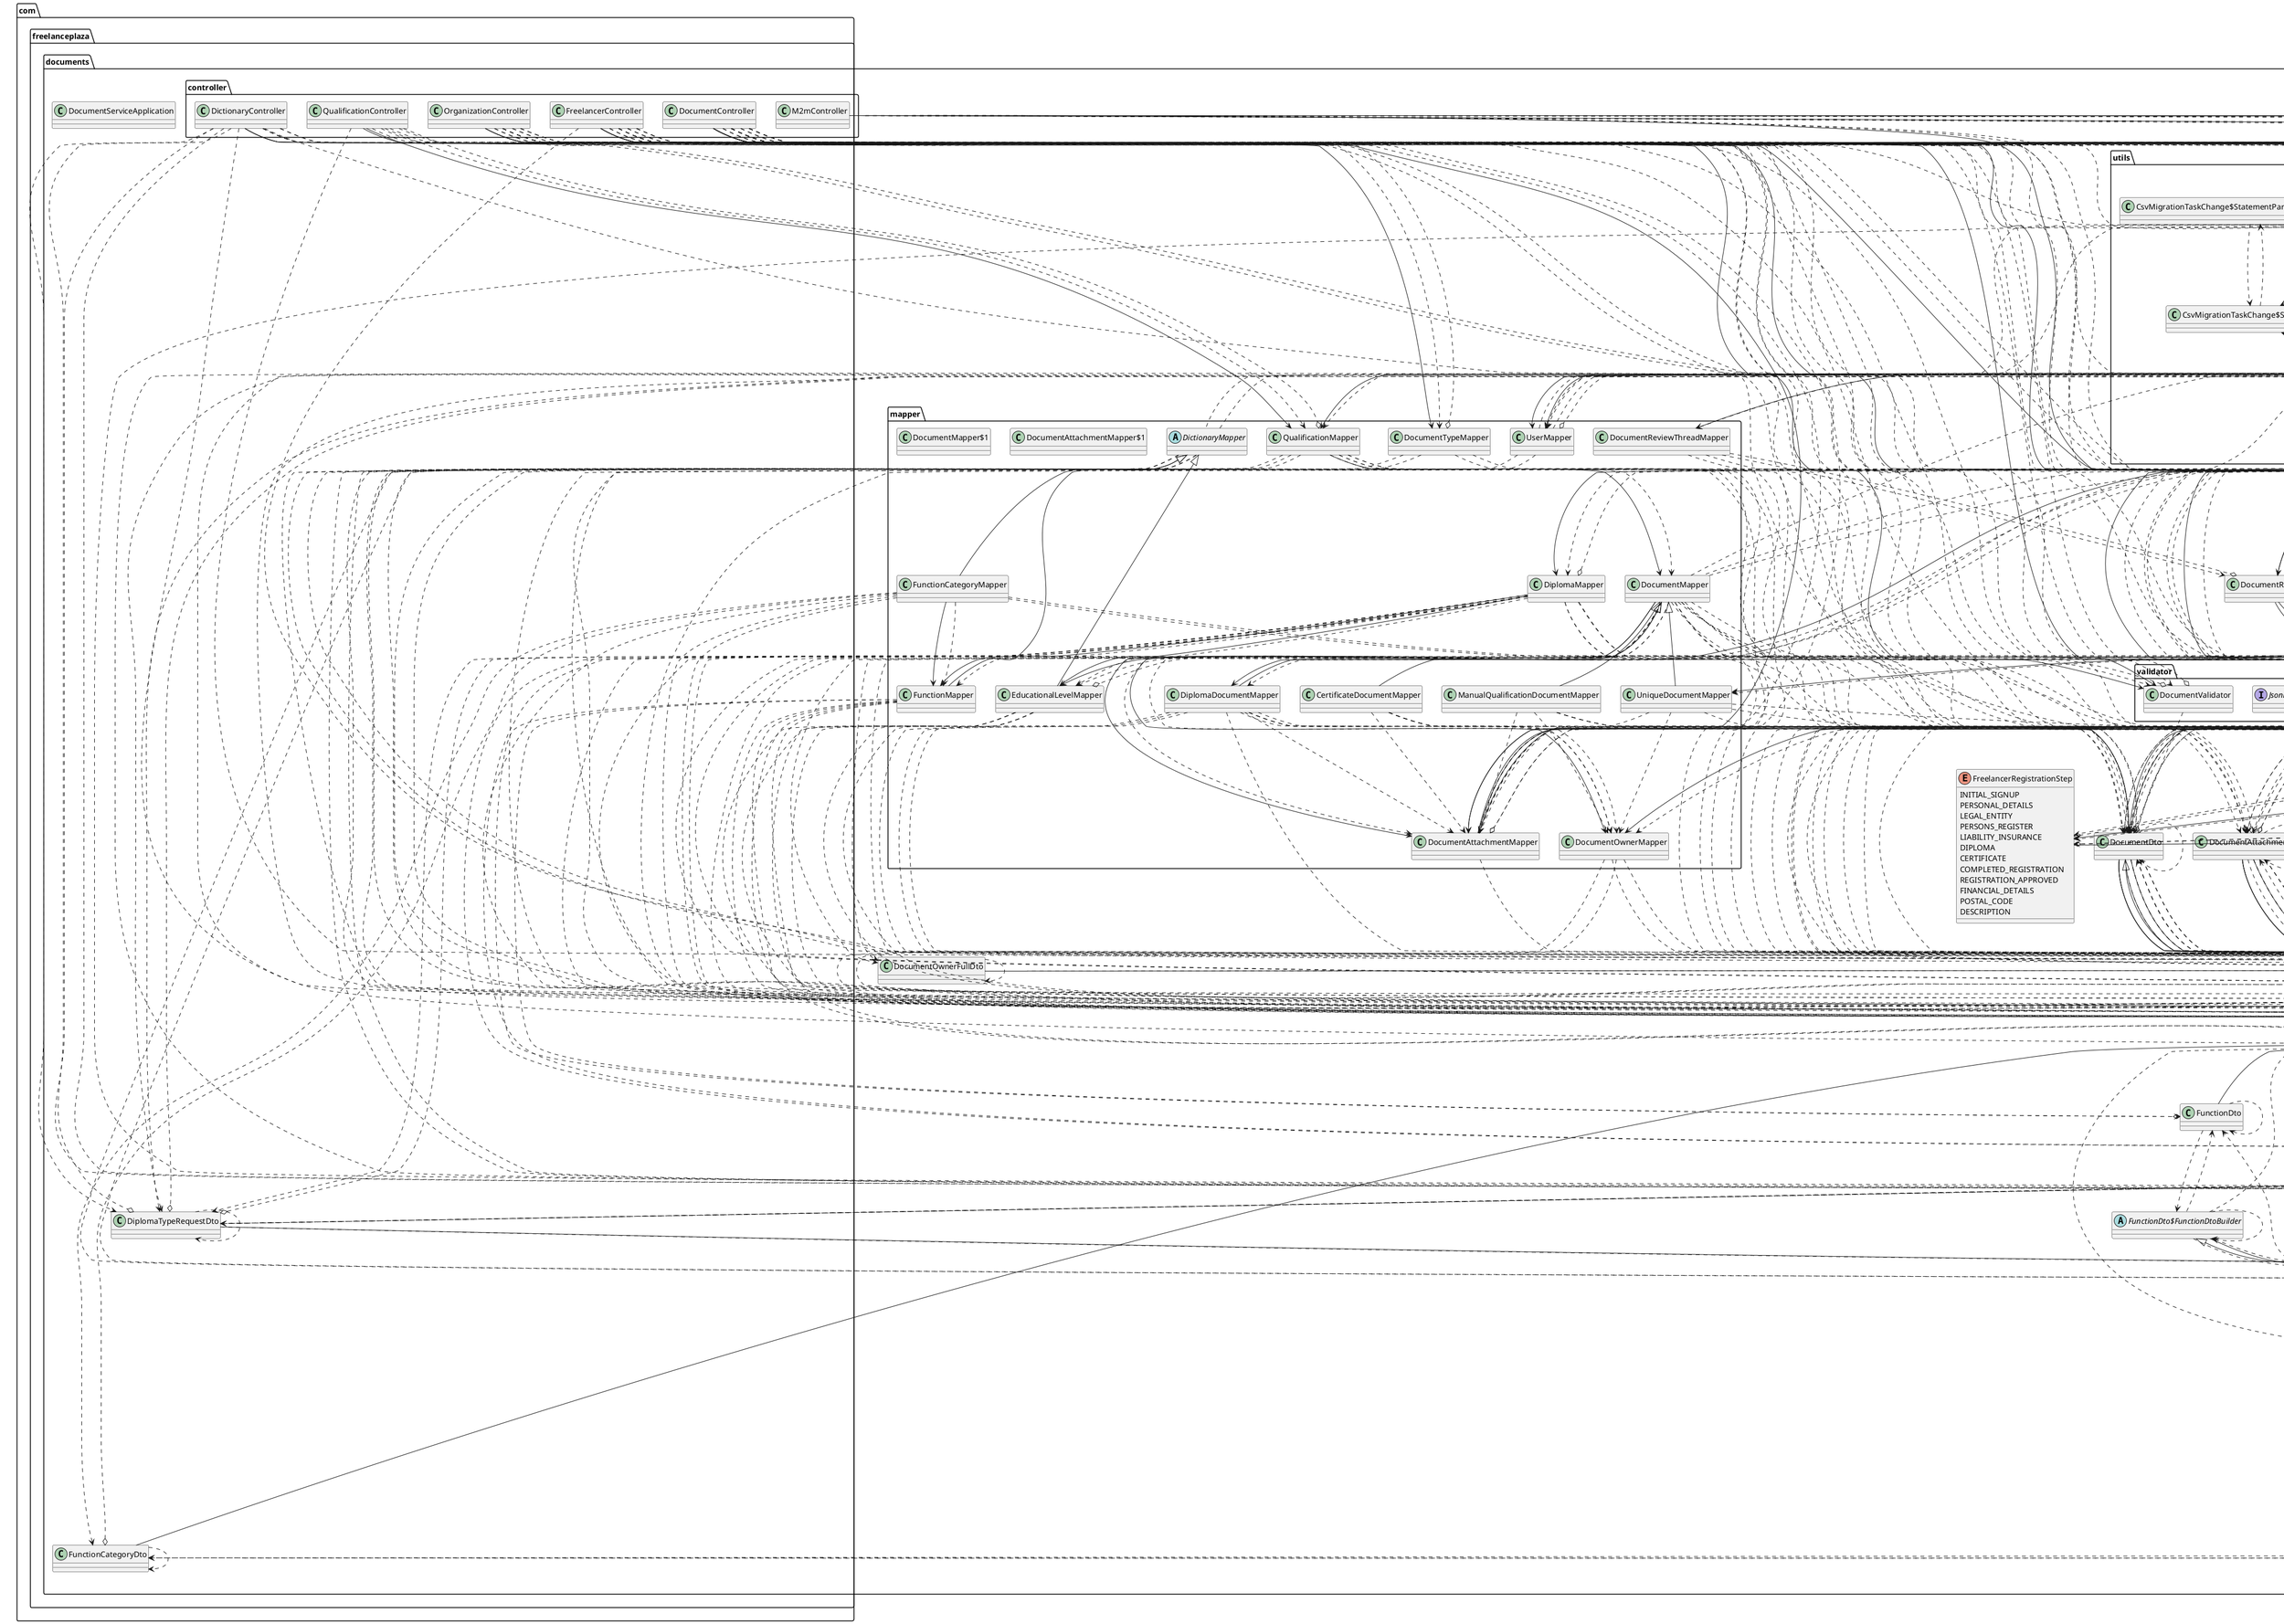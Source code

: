 @startuml
'https://plantuml.com/class-diagram

' GENERATE CLASS DIAGRAM ===========
' Generator       : it.brunasti.java.diagrammer.ClassDiagrammer
' Path            : [/Users/paolo/Work/Tadaah/fp-backend-documents-service/build/classes/java/main]
' Java Files Path : [/Users/paolo/Work/Tadaah/fp-backend-documents-service/src/main/java/]
' Configuration   : [/Users/paolo/IdeaProjects/mine/java-diagrammer/temp/tadaah/config.json]
' Generated at    : Fri Jan 17 14:59:06 CET 2025
'
'   Stat infos    :
'       Files : [234]
'       Lines : [7600]
'     Classes : [234]
'     Methods : [1949]
'      Fields : [751]



' CLASSES =======
abstract com.freelanceplaza.documents.mapper.DictionaryMapper
class com.freelanceplaza.documents.config.aws.SQSConfig$FPDefaultListenerContainerRegistry
class com.freelanceplaza.documents.entity.QualificationHistory
class com.freelanceplaza.documents.mapper.FunctionMapper
class com.freelanceplaza.documents.entity.DocumentReviewThread
class com.freelanceplaza.documents.dto.DocumentDto$DocumentDtoBuilderImpl
abstract com.freelanceplaza.documents.dto.BaseDictionaryDto
interface com.freelanceplaza.documents.repository.UserRepository
class com.freelanceplaza.documents.dto.DocumentDto
class com.freelanceplaza.documents.mapper.QualificationMapper
class com.freelanceplaza.documents.dto.DocumentOwnerFullDto
class com.freelanceplaza.documents.mapper.ManualQualificationDocumentMapper
interface com.freelanceplaza.documents.service.FreelancerDocumentLanguageLevelProofService
enum com.freelanceplaza.documents.entity.enums.DocumentTypeLanguageLevelBizRule{
  GENERIC
  DIPLOMA_BEFORE_2025
  DIPLOMA_AFTER_2025
}
class com.freelanceplaza.documents.config.DocumentServiceConfiguration
interface com.freelanceplaza.documents.repository.LanguageLevelDocumentTypeRuleRepository
class com.freelanceplaza.documents.dto.DiplomaDocumentDto
abstract com.freelanceplaza.documents.entity.document.type.DiplomaDocumentType$DiplomaDocumentTypeBuilder
class com.freelanceplaza.documents.dto.AddOrganizationDocumentsRequest
class com.freelanceplaza.documents.dto.DiplomaTypeResponseDto
interface com.freelanceplaza.documents.repository.QualificationRepository
class com.freelanceplaza.documents.config.aws.S3ConfigDev
enum com.freelanceplaza.documents.entity.enums.AttachmentType{
  ORIGINAL
  PROOF
}
class com.freelanceplaza.documents.service.impl.FreelancerDocumentLanguageLevelProofServiceImpl$1
enum com.freelanceplaza.documents.entity.enums.DocumentName{
  KVK
  DPA
  CONTRACT
  PERSONS_REGISTER
  LIABILITY_INSURANCE
}
enum com.freelanceplaza.documents.entity.enums.FreelancerLanguageLevelStatus{
  ACTIVE
  INACTIVE
  PENDING
}
class com.freelanceplaza.documents.mapper.FunctionCategoryMapper
class com.freelanceplaza.documents.entity.User
class com.freelanceplaza.documents.entity.DocumentOwnerId
class com.freelanceplaza.documents.config.PlatformConfig
class com.freelanceplaza.documents.dto.DocumentAttachmentDto
interface com.freelanceplaza.documents.service.S3Service
class com.freelanceplaza.documents.httpclient.UserServiceApiPort
abstract com.freelanceplaza.documents.dto.DiplomaTypeRequestDto$DiplomaTypeRequestDtoBuilder
class com.freelanceplaza.documents.config.webclient.UserServiceWebClient
class com.freelanceplaza.documents.service.impl.FunctionServiceImpl
interface com.freelanceplaza.documents.repository.OrganizationRepository
class com.freelanceplaza.documents.entity.DocumentOwner$DocumentOwnerBuilder
interface com.freelanceplaza.documents.utils.strategy.DictionaryStrategy
interface com.freelanceplaza.documents.service.EducationalLevelService
interface com.freelanceplaza.documents.service.FunctionCategoryService
class com.freelanceplaza.documents.config.TenantFilter
interface com.freelanceplaza.documents.service.UserService
class com.freelanceplaza.documents.entity.DocumentReviewThread$DocumentReviewThreadBuilder
enum com.freelanceplaza.documents.entity.enums.LanguageLevelProofStatus{
  PENDING
  ACTIVE
}
class com.freelanceplaza.documents.config.security.RedisConfiguration
class com.freelanceplaza.documents.config.aws.SQSConfig
interface com.freelanceplaza.documents.utils.strategy.DocumentTypeStrategy
class com.freelanceplaza.documents.dto.FunctionDto
class com.freelanceplaza.documents.entity.LanguageLevel
class com.freelanceplaza.documents.controller.M2mController
class com.freelanceplaza.documents.usecase.LanguageLevelDocumentTypeRuleUseCase
class com.freelanceplaza.documents.dto.DocumentTypeDto$DocumentTypeDtoBuilderImpl
class com.freelanceplaza.documents.utils.CsvValidationTaskChange
interface com.freelanceplaza.documents.repository.QualificationHistoryRepository
class com.freelanceplaza.documents.entity.document.type.DiplomaDocumentType$DiplomaDocumentTypeBuilderImpl
enum com.freelanceplaza.documents.entity.enums.DocumentReviewActions{
  APPROVE
  REJECT
  ON_REVIEW
}
class com.freelanceplaza.documents.mapper.DocumentOwnerMapper
class com.freelanceplaza.documents.dto.DiplomaTypeResponseDto$DiplomaTypeResponseDtoBuilderImpl
class com.freelanceplaza.documents.sync.document.owner.FreelancerDocumentsSyncService
abstract com.freelanceplaza.documents.dto.DocumentTypeDto$DocumentTypeDtoBuilder
class com.freelanceplaza.documents.utils.UserUtils
class com.freelanceplaza.documents.entity.FreelancerDocumentLanguageLevelProof
interface com.freelanceplaza.documents.utils.strategy.MapperStrategy
class com.freelanceplaza.documents.entity.dictionary.Function
class com.freelanceplaza.documents.config.security.SecurityUtils
class com.freelanceplaza.documents.dto.OrganizationDtoFullResponse
abstract com.freelanceplaza.documents.dto.FunctionCategoryDto$FunctionCategoryDtoBuilder
interface com.freelanceplaza.documents.validator.JsonFieldErrors
enum com.freelanceplaza.documents.entity.enums.Status{
  UPLOADED
  ON_REVIEW
  APPROVED
  REJECTED
  DELETED
}
class com.freelanceplaza.documents.config.TenantContext
class com.freelanceplaza.documents.mapper.DocumentTypeMapper
class com.freelanceplaza.documents.service.impl.FreelancerDocumentLanguageLevelProofServiceImpl
class com.freelanceplaza.documents.exception.GlobalExceptionHandler
class com.freelanceplaza.documents.entity.LanguageLevelDocumentTypeRule
enum com.freelanceplaza.documents.entity.enums.QualificationType{
  MANUAL
  AUTOMATIC
}
class com.freelanceplaza.documents.controller.DictionaryController
class com.freelanceplaza.documents.config.security.SecurityConfig
enum com.freelanceplaza.documents.entity.dictionary.DictionaryType{
  EDUCATIONAL_LEVEL
  FUNCTION
  FUNCTION_CATEGORY
  LANGUAGE_PROOF_TYPE
}
class com.freelanceplaza.documents.service.impl.CertificateDocumentTypeServiceImpl
class com.freelanceplaza.documents.mapper.UserMapper
class com.freelanceplaza.documents.sync.document.owner.OrganizationSyncListener
class com.freelanceplaza.documents.dto.OrganizationDtoFullResponse$OrganizationDtoFullResponseBuilder
class com.freelanceplaza.documents.dto.DocumentTypeDto
class com.freelanceplaza.documents.entity.Document$DocumentBuilder
class com.freelanceplaza.documents.utils.CsvMigrationTaskChange$StatementParam$StatementParamBuilder
class com.freelanceplaza.documents.service.FreelancerLanguageLevelMapper
interface com.freelanceplaza.documents.service.DocumentAttachmentService
class com.freelanceplaza.documents.config.aws.SqsBootstrapConfiguration
class com.freelanceplaza.documents.dto.DocumentProofDto
class com.freelanceplaza.documents.utils.SecurityUtils
abstract com.freelanceplaza.documents.entity.FreelancerLanguageLevelProof
class com.freelanceplaza.documents.entity.Organization
class com.freelanceplaza.documents.entity.document.type.ManualQualificationDocumentType
class com.freelanceplaza.documents.dto.DiplomaTypeInfo
class com.freelanceplaza.documents.entity.document.type.UniqueDocumentType$UniqueDocumentTypeBuilderImpl
class com.freelanceplaza.documents.entity.document.type.UniqueDocumentType
class com.freelanceplaza.documents.service.impl.OrganizationServiceImpl
interface com.freelanceplaza.documents.repository.UniqueDocumentRepository
abstract com.freelanceplaza.documents.entity.document.type.BaseDocumentType
class com.freelanceplaza.documents.controller.QualificationController
class com.freelanceplaza.documents.service.SeparateTransactionTemplate
abstract com.freelanceplaza.documents.dto.FunctionDto$FunctionDtoBuilder
class com.freelanceplaza.documents.dto.FunctionDto$FunctionDtoBuilderImpl
interface com.freelanceplaza.documents.service.CertificateDocumentTypeService
class com.freelanceplaza.documents.usecase.LanguageLevelDocumentTypeRuleUseCase$BizRuleDescriptor
abstract com.freelanceplaza.documents.entity.document.type.CertificateDocumentType$CertificateDocumentTypeBuilder
class com.freelanceplaza.documents.sync.document.DocumentTypeSyncPublisher
class com.freelanceplaza.documents.mapper.DocumentMapper
class com.freelanceplaza.documents.dto.UserDto$UserDtoBuilder
class com.freelanceplaza.documents.entity.dictionary.FunctionCategory
enum com.freelanceplaza.documents.entity.enums.QualificationStatus{
  ACTIVE
  INACTIVE
}
interface com.freelanceplaza.documents.service.DocumentOwnerService
class com.freelanceplaza.documents.dto.DocumentStatusChangeRequest
enum com.freelanceplaza.documents.entity.enums.FileType{
  IMAGE
  DOCUMENT
}
class com.freelanceplaza.documents.service.impl.FunctionCategoryServiceImpl
class com.freelanceplaza.documents.notification.NotificationPublisher
class com.freelanceplaza.documents.utils.CsvMigrationTaskChange$StatementParam
class com.freelanceplaza.documents.utils.CsvMigrationTaskChange$ForeignKey
class com.freelanceplaza.documents.dto.DocumentProofSourceDto
class com.freelanceplaza.documents.sync.document.FunctionSyncPublisher
class com.freelanceplaza.documents.dto.DiplomaTypeInfo$DiplomaTypeInfoBuilder
class com.freelanceplaza.documents.DocumentServiceApplication
class com.freelanceplaza.documents.entity.document.type.CertificateDocumentType$CertificateDocumentTypeBuilderImpl
class com.freelanceplaza.documents.mapper.DiplomaDocumentMapper
abstract com.freelanceplaza.documents.entity.document.type.UniqueDocumentType$UniqueDocumentTypeBuilder
interface com.freelanceplaza.documents.repository.DocumentTypeRepository
interface com.freelanceplaza.documents.repository.FunctionRepository
class com.freelanceplaza.documents.config.aws.S3Config
class com.freelanceplaza.documents.utils.strategy.DocumentTypeStrategyFactory
class com.freelanceplaza.documents.mapper.DocumentReviewThreadMapper
class com.freelanceplaza.documents.dto.DiplomaTypeRequestDto$DiplomaTypeRequestDtoBuilderImpl
class com.freelanceplaza.documents.sync.document.owner.FreelancerDocumentsSyncPublisher
class com.freelanceplaza.documents.dto.QualificationDto
class com.freelanceplaza.documents.mapper.EducationalLevelMapper
abstract com.freelanceplaza.documents.dto.BaseDictionaryDto$BaseDictionaryDtoBuilder
class com.freelanceplaza.documents.dto.ProofCategoryDto
class com.freelanceplaza.documents.dto.CertificateTypeInfo$CertificateTypeInfoBuilder
class com.freelanceplaza.documents.sync.document.FunctionSyncService
interface com.freelanceplaza.documents.service.DocumentService
class com.freelanceplaza.documents.entity.DocumentAttachment$DocumentAttachmentBuilder
class com.freelanceplaza.documents.mapper.DiplomaMapper
interface com.freelanceplaza.documents.repository.DocumentAttachmentRepository
class com.freelanceplaza.documents.service.impl.DocumentServiceImpl$1
class com.freelanceplaza.documents.service.impl.DocumentServiceImpl
class com.freelanceplaza.documents.service.impl.DocumentServiceImpl$2
enum com.freelanceplaza.documents.entity.enums.OnboardingStatus{
  REGISTERING
  FOR_REVIEW
  REJECTED
  APPROVED
}
interface com.freelanceplaza.documents.repository.BaseDictionaryRepository
class com.freelanceplaza.documents.controller.FreelancerController
class com.freelanceplaza.documents.service.impl.DocumentAttachmentServiceImpl
interface com.freelanceplaza.documents.service.FunctionService
interface com.freelanceplaza.documents.repository.DocumentRepository
class com.freelanceplaza.documents.service.impl.DocumentOwnerServiceImpl
class com.freelanceplaza.documents.entity.document.type.DiplomaDocumentType
class com.freelanceplaza.documents.utils.CsvMigrationTaskChange$ForeignKey$ForeignKeyBuilder
abstract com.freelanceplaza.documents.dto.DiplomaTypeResponseDto$DiplomaTypeResponseDtoBuilder
class com.freelanceplaza.documents.dto.FunctionCategoryDto
class com.freelanceplaza.documents.entity.dictionary.EducationalLevel
class com.freelanceplaza.documents.sync.document.owner.UserSyncListener
class com.freelanceplaza.documents.httpclient.UserServiceApiPort$1
class com.freelanceplaza.documents.service.impl.EducationalLevelServiceImpl
class com.freelanceplaza.documents.dto.FunctionCategoryDto$FunctionCategoryDtoBuilderImpl
interface com.freelanceplaza.documents.repository.LanguageLevelRepository
class com.freelanceplaza.documents.mapper.CertificateDocumentMapper
class com.freelanceplaza.documents.entity.DocumentOwnerId$DocumentOwnerIdBuilder
interface com.freelanceplaza.documents.service.ManualQualificationDocumentTypeService
class com.freelanceplaza.documents.dto.DocumentsApprovedRequest
class com.freelanceplaza.documents.httpclient.dto.UserQuery
interface com.freelanceplaza.documents.repository.DocumentOwnerRepository
interface com.freelanceplaza.documents.repository.DiplomaRepository
class com.freelanceplaza.documents.httpclient.UserServiceApiPort$2
class com.freelanceplaza.documents.sync.document.DocumentTypeSyncException
class com.freelanceplaza.documents.exception.ErrorResponse
interface com.freelanceplaza.documents.projection.FreelancerLanguageLevelProjection
interface com.freelanceplaza.documents.repository.FreelancerDocumentLanguageLevelProofRepository
class com.freelanceplaza.documents.httpclient.ApiPortConfiguration$ServiceConfiguration
class com.freelanceplaza.documents.sync.document.DocumentTypeSyncMapper
interface com.freelanceplaza.documents.service.DiplomaDocumentTypeService
class com.freelanceplaza.documents.usecase.LanguageLevelDocumentTypeRuleUseCase$EdLevelDescriptor
class com.freelanceplaza.documents.dto.EducationalLevelDto
class com.freelanceplaza.documents.controller.OrganizationController
class com.freelanceplaza.documents.entity.document.type.CertificateDocumentType
enum com.freelanceplaza.documents.entity.enums.Action{
  CREATE
  UPDATE
  DELETE
}
class com.freelanceplaza.documents.dto.DocumentStatusChangeRequest$DocumentStatusChangeRequestBuilder
class com.freelanceplaza.documents.entity.Qualification
interface com.freelanceplaza.documents.service.OrganizationService
class com.freelanceplaza.documents.entity.DocumentAttachment
class com.freelanceplaza.documents.exception.ForbiddenException
class com.freelanceplaza.documents.dto.DocumentAttachmentDto$DocumentAttachmentDtoBuilder
abstract com.freelanceplaza.documents.sync.document.BaseSyncPublisher
class com.freelanceplaza.documents.utils.strategy.DictionaryMapperStrategyFactory
class com.freelanceplaza.documents.entity.Document
class com.freelanceplaza.documents.dto.CertificateTypeInfo
interface com.freelanceplaza.documents.utils.strategy.Strategy
class com.freelanceplaza.documents.service.impl.DiplomaDocumentTypeServiceImpl
class com.freelanceplaza.documents.utils.strategy.DictionaryStrategyFactory
abstract com.freelanceplaza.documents.dto.DocumentDto$DocumentDtoBuilder
class com.freelanceplaza.documents.utils.CsvMigrationTaskChange
class com.freelanceplaza.documents.mapper.UniqueDocumentMapper
class com.freelanceplaza.documents.dto.DocumentOwnerDto
class com.freelanceplaza.documents.config.security.AuthConfiguration
class com.freelanceplaza.documents.config.aws.SNSConfig
class com.freelanceplaza.documents.utils.model.Pair
class com.freelanceplaza.documents.dto.LanguageLevelDto
interface com.freelanceplaza.documents.service.UniqueDocumentTypeService
class com.freelanceplaza.documents.entity.dictionary.BaseDictionary
interface com.freelanceplaza.documents.repository.CertificateRepository
enum com.freelanceplaza.documents.entity.enums.OwnerType{
  ORGANIZATION
  FREELANCER
}
class com.freelanceplaza.documents.service.impl.S3ServiceImpl
interface com.freelanceplaza.documents.repository.DocumentReviewThreadRepository
class com.freelanceplaza.documents.controller.DocumentController
class com.freelanceplaza.documents.dto.UserDto
interface com.freelanceplaza.documents.repository.FunctionCategoryRepository
class com.freelanceplaza.documents.service.impl.UniqueDocumentTypeServiceImpl
class com.freelanceplaza.documents.dto.FileUploadDto
class com.freelanceplaza.documents.service.impl.ManualQualificationDocumentTypeServiceImpl
class com.freelanceplaza.documents.notification.NotificationException
interface com.freelanceplaza.documents.repository.EducationalLevelRepository
class com.freelanceplaza.documents.mapper.DocumentAttachmentMapper$1
class com.freelanceplaza.documents.dto.DiplomaTypeRequestDto
enum com.freelanceplaza.documents.httpclient.dto.FreelancerRegistrationStep{
  INITIAL_SIGNUP
  PERSONAL_DETAILS
  LEGAL_ENTITY
  PERSONS_REGISTER
  LIABILITY_INSURANCE
  DIPLOMA
  CERTIFICATE
  COMPLETED_REGISTRATION
  REGISTRATION_APPROVED
  FINANCIAL_DETAILS
  POSTAL_CODE
  DESCRIPTION
}
class com.freelanceplaza.documents.entity.DocumentOwner
abstract com.freelanceplaza.documents.entity.document.type.BaseDocumentType$BaseDocumentTypeBuilder
class com.freelanceplaza.documents.utils.strategy.DocumentMapperStrategyFactory
class com.freelanceplaza.documents.dto.DocumentStatusChange
class com.freelanceplaza.documents.mapper.DocumentMapper$1
class com.freelanceplaza.documents.exception.DocumentServiceException
class com.freelanceplaza.documents.service.impl.UserServiceImpl
class com.freelanceplaza.documents.exception.EntityNotFoundException
class com.freelanceplaza.documents.dto.DocumentStatusChange$DocumentStatusChangeBuilder
class com.freelanceplaza.documents.validator.DocumentValidator
class com.freelanceplaza.documents.httpclient.ApiPortConfiguration
class com.freelanceplaza.documents.sync.document.DocumentTypeSyncService
class com.freelanceplaza.documents.mapper.DocumentAttachmentMapper

' INHERITANCES =======
com.freelanceplaza.documents.mapper.DictionaryMapper <|-- com.freelanceplaza.documents.mapper.FunctionMapper
com.freelanceplaza.documents.dto.DocumentDto$DocumentDtoBuilder <|-- com.freelanceplaza.documents.dto.DocumentDto$DocumentDtoBuilderImpl
com.freelanceplaza.documents.mapper.DocumentMapper <|-- com.freelanceplaza.documents.mapper.ManualQualificationDocumentMapper
java.lang.Enum <|-- com.freelanceplaza.documents.entity.enums.DocumentTypeLanguageLevelBizRule
com.freelanceplaza.documents.dto.DocumentDto <|-- com.freelanceplaza.documents.dto.DiplomaDocumentDto
com.freelanceplaza.documents.entity.document.type.BaseDocumentType$BaseDocumentTypeBuilder <|-- com.freelanceplaza.documents.entity.document.type.DiplomaDocumentType$DiplomaDocumentTypeBuilder
com.freelanceplaza.documents.dto.DocumentTypeDto <|-- com.freelanceplaza.documents.dto.DiplomaTypeResponseDto
com.freelanceplaza.documents.config.aws.S3Config <|-- com.freelanceplaza.documents.config.aws.S3ConfigDev
java.lang.Enum <|-- com.freelanceplaza.documents.entity.enums.AttachmentType
java.lang.Enum <|-- com.freelanceplaza.documents.entity.enums.DocumentName
java.lang.Enum <|-- com.freelanceplaza.documents.entity.enums.FreelancerLanguageLevelStatus
com.freelanceplaza.documents.mapper.DictionaryMapper <|-- com.freelanceplaza.documents.mapper.FunctionCategoryMapper
com.freelanceplaza.documents.dto.DocumentTypeDto$DocumentTypeDtoBuilder <|-- com.freelanceplaza.documents.dto.DiplomaTypeRequestDto$DiplomaTypeRequestDtoBuilder
java.lang.Enum <|-- com.freelanceplaza.documents.entity.enums.LanguageLevelProofStatus
com.freelanceplaza.documents.dto.BaseDictionaryDto <|-- com.freelanceplaza.documents.dto.FunctionDto
com.freelanceplaza.documents.dto.DocumentTypeDto$DocumentTypeDtoBuilder <|-- com.freelanceplaza.documents.dto.DocumentTypeDto$DocumentTypeDtoBuilderImpl
com.freelanceplaza.documents.entity.document.type.DiplomaDocumentType$DiplomaDocumentTypeBuilder <|-- com.freelanceplaza.documents.entity.document.type.DiplomaDocumentType$DiplomaDocumentTypeBuilderImpl
java.lang.Enum <|-- com.freelanceplaza.documents.entity.enums.DocumentReviewActions
com.freelanceplaza.documents.dto.DiplomaTypeResponseDto$DiplomaTypeResponseDtoBuilder <|-- com.freelanceplaza.documents.dto.DiplomaTypeResponseDto$DiplomaTypeResponseDtoBuilderImpl
com.freelanceplaza.documents.entity.FreelancerLanguageLevelProof <|-- com.freelanceplaza.documents.entity.FreelancerDocumentLanguageLevelProof
com.freelanceplaza.documents.entity.dictionary.BaseDictionary <|-- com.freelanceplaza.documents.entity.dictionary.Function
com.freelanceplaza.documents.dto.BaseDictionaryDto$BaseDictionaryDtoBuilder <|-- com.freelanceplaza.documents.dto.FunctionCategoryDto$FunctionCategoryDtoBuilder
java.lang.Enum <|-- com.freelanceplaza.documents.entity.enums.Status
java.lang.Enum <|-- com.freelanceplaza.documents.entity.enums.QualificationType
java.lang.Enum <|-- com.freelanceplaza.documents.entity.dictionary.DictionaryType
com.freelanceplaza.documents.entity.document.type.BaseDocumentType <|-- com.freelanceplaza.documents.entity.document.type.ManualQualificationDocumentType
com.freelanceplaza.documents.entity.document.type.UniqueDocumentType$UniqueDocumentTypeBuilder <|-- com.freelanceplaza.documents.entity.document.type.UniqueDocumentType$UniqueDocumentTypeBuilderImpl
com.freelanceplaza.documents.entity.document.type.BaseDocumentType <|-- com.freelanceplaza.documents.entity.document.type.UniqueDocumentType
com.freelanceplaza.documents.dto.BaseDictionaryDto$BaseDictionaryDtoBuilder <|-- com.freelanceplaza.documents.dto.FunctionDto$FunctionDtoBuilder
com.freelanceplaza.documents.dto.FunctionDto$FunctionDtoBuilder <|-- com.freelanceplaza.documents.dto.FunctionDto$FunctionDtoBuilderImpl
java.lang.Record <|-- com.freelanceplaza.documents.usecase.LanguageLevelDocumentTypeRuleUseCase$BizRuleDescriptor
com.freelanceplaza.documents.entity.document.type.BaseDocumentType$BaseDocumentTypeBuilder <|-- com.freelanceplaza.documents.entity.document.type.CertificateDocumentType$CertificateDocumentTypeBuilder
com.freelanceplaza.documents.sync.document.BaseSyncPublisher <|-- com.freelanceplaza.documents.sync.document.DocumentTypeSyncPublisher
com.freelanceplaza.documents.entity.dictionary.BaseDictionary <|-- com.freelanceplaza.documents.entity.dictionary.FunctionCategory
java.lang.Enum <|-- com.freelanceplaza.documents.entity.enums.QualificationStatus
java.lang.Enum <|-- com.freelanceplaza.documents.entity.enums.FileType
com.freelanceplaza.documents.sync.document.BaseSyncPublisher <|-- com.freelanceplaza.documents.sync.document.FunctionSyncPublisher
com.freelanceplaza.documents.entity.document.type.CertificateDocumentType$CertificateDocumentTypeBuilder <|-- com.freelanceplaza.documents.entity.document.type.CertificateDocumentType$CertificateDocumentTypeBuilderImpl
com.freelanceplaza.documents.mapper.DocumentMapper <|-- com.freelanceplaza.documents.mapper.DiplomaDocumentMapper
com.freelanceplaza.documents.entity.document.type.BaseDocumentType$BaseDocumentTypeBuilder <|-- com.freelanceplaza.documents.entity.document.type.UniqueDocumentType$UniqueDocumentTypeBuilder
com.freelanceplaza.documents.dto.DiplomaTypeRequestDto$DiplomaTypeRequestDtoBuilder <|-- com.freelanceplaza.documents.dto.DiplomaTypeRequestDto$DiplomaTypeRequestDtoBuilderImpl
com.freelanceplaza.documents.sync.document.BaseSyncPublisher <|-- com.freelanceplaza.documents.sync.document.owner.FreelancerDocumentsSyncPublisher
com.freelanceplaza.documents.mapper.DictionaryMapper <|-- com.freelanceplaza.documents.mapper.EducationalLevelMapper
java.lang.Enum <|-- com.freelanceplaza.documents.entity.enums.OnboardingStatus
com.freelanceplaza.documents.entity.document.type.BaseDocumentType <|-- com.freelanceplaza.documents.entity.document.type.DiplomaDocumentType
com.freelanceplaza.documents.dto.DocumentTypeDto$DocumentTypeDtoBuilder <|-- com.freelanceplaza.documents.dto.DiplomaTypeResponseDto$DiplomaTypeResponseDtoBuilder
com.freelanceplaza.documents.dto.BaseDictionaryDto <|-- com.freelanceplaza.documents.dto.FunctionCategoryDto
com.freelanceplaza.documents.entity.dictionary.BaseDictionary <|-- com.freelanceplaza.documents.entity.dictionary.EducationalLevel
com.freelanceplaza.documents.dto.FunctionCategoryDto$FunctionCategoryDtoBuilder <|-- com.freelanceplaza.documents.dto.FunctionCategoryDto$FunctionCategoryDtoBuilderImpl
com.freelanceplaza.documents.mapper.DocumentMapper <|-- com.freelanceplaza.documents.mapper.CertificateDocumentMapper
java.lang.RuntimeException <|-- com.freelanceplaza.documents.sync.document.DocumentTypeSyncException
java.lang.Record <|-- com.freelanceplaza.documents.usecase.LanguageLevelDocumentTypeRuleUseCase$EdLevelDescriptor
com.freelanceplaza.documents.dto.BaseDictionaryDto <|-- com.freelanceplaza.documents.dto.EducationalLevelDto
com.freelanceplaza.documents.entity.document.type.BaseDocumentType <|-- com.freelanceplaza.documents.entity.document.type.CertificateDocumentType
java.lang.Enum <|-- com.freelanceplaza.documents.entity.enums.Action
java.lang.RuntimeException <|-- com.freelanceplaza.documents.exception.ForbiddenException
com.freelanceplaza.documents.mapper.DocumentMapper <|-- com.freelanceplaza.documents.mapper.UniqueDocumentMapper
java.lang.Enum <|-- com.freelanceplaza.documents.entity.enums.OwnerType
java.lang.RuntimeException <|-- com.freelanceplaza.documents.notification.NotificationException
com.freelanceplaza.documents.dto.DocumentTypeDto <|-- com.freelanceplaza.documents.dto.DiplomaTypeRequestDto
java.lang.Enum <|-- com.freelanceplaza.documents.httpclient.dto.FreelancerRegistrationStep
java.lang.RuntimeException <|-- com.freelanceplaza.documents.exception.DocumentServiceException
java.lang.RuntimeException <|-- com.freelanceplaza.documents.exception.EntityNotFoundException

' IMPLEMENT INTERFACE =======
com.freelanceplaza.documents.utils.strategy.MapperStrategy <|.. com.freelanceplaza.documents.mapper.DictionaryMapper
java.io.Serializable <|.. com.freelanceplaza.documents.entity.DocumentOwnerId
com.freelanceplaza.documents.service.FunctionService <|.. com.freelanceplaza.documents.service.impl.FunctionServiceImpl
com.freelanceplaza.documents.utils.strategy.Strategy <|.. com.freelanceplaza.documents.utils.strategy.DictionaryStrategy
com.freelanceplaza.documents.utils.strategy.DictionaryStrategy <|.. com.freelanceplaza.documents.service.EducationalLevelService
com.freelanceplaza.documents.utils.strategy.DictionaryStrategy <|.. com.freelanceplaza.documents.service.FunctionCategoryService
com.freelanceplaza.documents.utils.strategy.Strategy <|.. com.freelanceplaza.documents.utils.strategy.DocumentTypeStrategy
com.freelanceplaza.documents.utils.strategy.Strategy <|.. com.freelanceplaza.documents.utils.strategy.MapperStrategy
java.lang.annotation.Annotation <|.. com.freelanceplaza.documents.validator.JsonFieldErrors
com.freelanceplaza.documents.service.FreelancerDocumentLanguageLevelProofService <|.. com.freelanceplaza.documents.service.impl.FreelancerDocumentLanguageLevelProofServiceImpl
com.freelanceplaza.documents.service.CertificateDocumentTypeService <|.. com.freelanceplaza.documents.service.impl.CertificateDocumentTypeServiceImpl
com.freelanceplaza.documents.service.OrganizationService <|.. com.freelanceplaza.documents.service.impl.OrganizationServiceImpl
com.freelanceplaza.documents.utils.strategy.DocumentTypeStrategy <|.. com.freelanceplaza.documents.service.CertificateDocumentTypeService
com.freelanceplaza.documents.utils.strategy.MapperStrategy <|.. com.freelanceplaza.documents.mapper.DocumentMapper
com.freelanceplaza.documents.service.FunctionCategoryService <|.. com.freelanceplaza.documents.service.impl.FunctionCategoryServiceImpl
com.freelanceplaza.documents.service.DocumentService <|.. com.freelanceplaza.documents.service.impl.DocumentServiceImpl
com.freelanceplaza.documents.service.DocumentAttachmentService <|.. com.freelanceplaza.documents.service.impl.DocumentAttachmentServiceImpl
com.freelanceplaza.documents.utils.strategy.DictionaryStrategy <|.. com.freelanceplaza.documents.service.FunctionService
com.freelanceplaza.documents.service.DocumentOwnerService <|.. com.freelanceplaza.documents.service.impl.DocumentOwnerServiceImpl
com.freelanceplaza.documents.service.EducationalLevelService <|.. com.freelanceplaza.documents.service.impl.EducationalLevelServiceImpl
com.freelanceplaza.documents.utils.strategy.DocumentTypeStrategy <|.. com.freelanceplaza.documents.service.ManualQualificationDocumentTypeService
com.freelanceplaza.documents.utils.strategy.DocumentTypeStrategy <|.. com.freelanceplaza.documents.service.DiplomaDocumentTypeService
com.freelanceplaza.documents.service.DiplomaDocumentTypeService <|.. com.freelanceplaza.documents.service.impl.DiplomaDocumentTypeServiceImpl
java.util.Map$Entry <|.. com.freelanceplaza.documents.utils.model.Pair
com.freelanceplaza.documents.utils.strategy.DocumentTypeStrategy <|.. com.freelanceplaza.documents.service.UniqueDocumentTypeService
com.freelanceplaza.documents.service.S3Service <|.. com.freelanceplaza.documents.service.impl.S3ServiceImpl
com.freelanceplaza.documents.service.UniqueDocumentTypeService <|.. com.freelanceplaza.documents.service.impl.UniqueDocumentTypeServiceImpl
com.freelanceplaza.documents.service.CertificateDocumentTypeService <|.. com.freelanceplaza.documents.service.impl.ManualQualificationDocumentTypeServiceImpl
com.freelanceplaza.documents.service.UserService <|.. com.freelanceplaza.documents.service.impl.UserServiceImpl

' FIELDS =======
com.freelanceplaza.documents.entity.QualificationHistory --> com.freelanceplaza.documents.entity.enums.QualificationStatus
com.freelanceplaza.documents.entity.QualificationHistory --> com.freelanceplaza.documents.entity.enums.Action
com.freelanceplaza.documents.entity.DocumentReviewThread --> com.freelanceplaza.documents.entity.Document
com.freelanceplaza.documents.entity.DocumentReviewThread --> com.freelanceplaza.documents.entity.enums.Status
com.freelanceplaza.documents.dto.BaseDictionaryDto --> com.freelanceplaza.documents.entity.dictionary.DictionaryType
com.freelanceplaza.documents.dto.DocumentDto --> com.freelanceplaza.commons.fpcommons.sync.documents.DocumentType
com.freelanceplaza.documents.dto.DocumentDto --> com.freelanceplaza.documents.dto.DocumentOwnerDto
com.freelanceplaza.documents.dto.DocumentDto --> com.freelanceplaza.documents.entity.enums.Status
com.freelanceplaza.documents.dto.DocumentDto --> com.freelanceplaza.documents.dto.UserDto
com.freelanceplaza.documents.dto.DocumentDto --> com.freelanceplaza.documents.dto.UserDto
com.freelanceplaza.documents.dto.DocumentDto --> com.freelanceplaza.documents.entity.enums.QualificationType
com.freelanceplaza.documents.mapper.QualificationMapper --> com.freelanceplaza.documents.mapper.DocumentMapper
com.freelanceplaza.documents.dto.DocumentOwnerFullDto --> com.freelanceplaza.documents.dto.DocumentOwnerDto
com.freelanceplaza.documents.entity.document.type.DiplomaDocumentType$DiplomaDocumentTypeBuilder --> com.freelanceplaza.documents.entity.dictionary.EducationalLevel
com.freelanceplaza.documents.dto.DiplomaTypeResponseDto --> com.freelanceplaza.documents.dto.EducationalLevelDto
com.freelanceplaza.documents.mapper.FunctionCategoryMapper --> com.freelanceplaza.documents.mapper.FunctionMapper
com.freelanceplaza.documents.entity.User --> com.freelanceplaza.commons.fpcommons.sync.users.UserType
com.freelanceplaza.documents.entity.User --> com.freelanceplaza.commons.fpcommons.sync.users.Status
com.freelanceplaza.documents.entity.User --> com.freelanceplaza.commons.fpcommons.sync.organizations.OnboardingStatus
com.freelanceplaza.documents.entity.DocumentOwnerId --> com.freelanceplaza.documents.entity.enums.OwnerType
com.freelanceplaza.documents.dto.DocumentAttachmentDto --> com.freelanceplaza.documents.entity.enums.AttachmentType
com.freelanceplaza.documents.dto.DocumentAttachmentDto --> com.freelanceplaza.documents.dto.UserDto
com.freelanceplaza.documents.dto.DocumentAttachmentDto --> com.freelanceplaza.documents.dto.UserDto
com.freelanceplaza.documents.dto.DocumentAttachmentDto --> com.freelanceplaza.documents.entity.enums.Status
com.freelanceplaza.documents.service.impl.FunctionServiceImpl --> com.freelanceplaza.documents.repository.FunctionRepository
com.freelanceplaza.documents.entity.DocumentOwner$DocumentOwnerBuilder --> com.freelanceplaza.documents.entity.enums.OwnerType
com.freelanceplaza.documents.entity.DocumentReviewThread$DocumentReviewThreadBuilder --> com.freelanceplaza.documents.entity.Document
com.freelanceplaza.documents.entity.DocumentReviewThread$DocumentReviewThreadBuilder --> com.freelanceplaza.documents.entity.enums.Status
com.freelanceplaza.documents.controller.M2mController --> com.freelanceplaza.documents.sync.document.DocumentTypeSyncService
com.freelanceplaza.documents.controller.M2mController --> com.freelanceplaza.documents.service.DocumentService
com.freelanceplaza.documents.controller.M2mController --> com.freelanceplaza.documents.sync.document.owner.FreelancerDocumentsSyncService
com.freelanceplaza.documents.controller.M2mController --> com.freelanceplaza.documents.sync.document.FunctionSyncService
com.freelanceplaza.documents.controller.M2mController --> com.freelanceplaza.documents.service.S3Service
com.freelanceplaza.documents.usecase.LanguageLevelDocumentTypeRuleUseCase --> com.freelanceplaza.documents.repository.EducationalLevelRepository
com.freelanceplaza.documents.usecase.LanguageLevelDocumentTypeRuleUseCase --> com.freelanceplaza.documents.repository.BaseDictionaryRepository
com.freelanceplaza.documents.usecase.LanguageLevelDocumentTypeRuleUseCase --> com.freelanceplaza.documents.repository.LanguageLevelRepository
com.freelanceplaza.documents.usecase.LanguageLevelDocumentTypeRuleUseCase --> com.freelanceplaza.documents.repository.LanguageLevelDocumentTypeRuleRepository
com.freelanceplaza.documents.utils.CsvValidationTaskChange --> liquibase.resource.ResourceAccessor
com.freelanceplaza.documents.sync.document.owner.FreelancerDocumentsSyncService --> com.freelanceplaza.documents.repository.DocumentRepository
com.freelanceplaza.documents.sync.document.owner.FreelancerDocumentsSyncService --> com.freelanceplaza.documents.sync.document.DocumentTypeSyncMapper
com.freelanceplaza.documents.sync.document.owner.FreelancerDocumentsSyncService --> com.freelanceplaza.documents.sync.document.owner.FreelancerDocumentsSyncPublisher
com.freelanceplaza.documents.sync.document.owner.FreelancerDocumentsSyncService --> com.freelanceplaza.documents.repository.QualificationRepository
com.freelanceplaza.documents.sync.document.owner.FreelancerDocumentsSyncService --> com.freelanceplaza.documents.repository.DocumentOwnerRepository
com.freelanceplaza.documents.sync.document.owner.FreelancerDocumentsSyncService --> com.freelanceplaza.documents.service.FreelancerDocumentLanguageLevelProofService
com.freelanceplaza.documents.sync.document.owner.FreelancerDocumentsSyncService --> com.freelanceplaza.documents.service.SeparateTransactionTemplate
com.freelanceplaza.documents.dto.DocumentTypeDto$DocumentTypeDtoBuilder --> com.freelanceplaza.commons.fpcommons.sync.documents.DocumentType
com.freelanceplaza.documents.entity.FreelancerDocumentLanguageLevelProof --> com.freelanceplaza.documents.entity.Document
com.freelanceplaza.documents.entity.FreelancerDocumentLanguageLevelProof --> com.freelanceplaza.documents.entity.LanguageLevelDocumentTypeRule
com.freelanceplaza.documents.entity.dictionary.Function --> com.freelanceplaza.documents.entity.dictionary.FunctionCategory
com.freelanceplaza.documents.entity.dictionary.Function --> com.freelanceplaza.documents.entity.LanguageLevel
com.freelanceplaza.documents.dto.OrganizationDtoFullResponse --> com.freelanceplaza.documents.entity.enums.OnboardingStatus
com.freelanceplaza.documents.dto.OrganizationDtoFullResponse --> com.freelanceplaza.documents.entity.enums.Status
com.freelanceplaza.documents.dto.OrganizationDtoFullResponse --> com.freelanceplaza.documents.dto.UserDto
com.freelanceplaza.documents.service.impl.FreelancerDocumentLanguageLevelProofServiceImpl --> com.freelanceplaza.documents.repository.UserRepository
com.freelanceplaza.documents.service.impl.FreelancerDocumentLanguageLevelProofServiceImpl --> com.freelanceplaza.documents.repository.FreelancerDocumentLanguageLevelProofRepository
com.freelanceplaza.documents.service.impl.FreelancerDocumentLanguageLevelProofServiceImpl --> com.freelanceplaza.documents.repository.LanguageLevelRepository
com.freelanceplaza.documents.service.impl.FreelancerDocumentLanguageLevelProofServiceImpl --> com.freelanceplaza.documents.repository.LanguageLevelDocumentTypeRuleRepository
com.freelanceplaza.documents.service.impl.FreelancerDocumentLanguageLevelProofServiceImpl --> com.freelanceplaza.documents.service.FreelancerLanguageLevelMapper
com.freelanceplaza.documents.service.impl.FreelancerDocumentLanguageLevelProofServiceImpl --> com.freelanceplaza.documents.repository.DocumentOwnerRepository
com.freelanceplaza.documents.entity.LanguageLevelDocumentTypeRule --> com.freelanceplaza.documents.entity.document.type.BaseDocumentType
com.freelanceplaza.documents.entity.LanguageLevelDocumentTypeRule --> com.freelanceplaza.documents.entity.LanguageLevel
com.freelanceplaza.documents.entity.LanguageLevelDocumentTypeRule --> com.freelanceplaza.documents.entity.enums.DocumentTypeLanguageLevelBizRule
com.freelanceplaza.documents.entity.LanguageLevelDocumentTypeRule --> com.freelanceplaza.documents.entity.dictionary.BaseDictionary
com.freelanceplaza.documents.controller.DictionaryController --> com.freelanceplaza.documents.utils.strategy.DictionaryStrategyFactory
com.freelanceplaza.documents.controller.DictionaryController --> com.freelanceplaza.documents.utils.strategy.DictionaryMapperStrategyFactory
com.freelanceplaza.documents.controller.DictionaryController --> com.freelanceplaza.documents.service.DiplomaDocumentTypeService
com.freelanceplaza.documents.service.impl.CertificateDocumentTypeServiceImpl --> com.freelanceplaza.documents.repository.CertificateRepository
com.freelanceplaza.documents.sync.document.owner.OrganizationSyncListener --> com.freelanceplaza.documents.service.DocumentOwnerService
com.freelanceplaza.documents.sync.document.owner.OrganizationSyncListener --> com.freelanceplaza.documents.service.OrganizationService
com.freelanceplaza.documents.sync.document.owner.OrganizationSyncListener --> com.freelanceplaza.commons.fpcommons.crypto.Decoder
com.freelanceplaza.documents.dto.OrganizationDtoFullResponse$OrganizationDtoFullResponseBuilder --> com.freelanceplaza.documents.entity.enums.OnboardingStatus
com.freelanceplaza.documents.dto.OrganizationDtoFullResponse$OrganizationDtoFullResponseBuilder --> com.freelanceplaza.documents.entity.enums.Status
com.freelanceplaza.documents.dto.OrganizationDtoFullResponse$OrganizationDtoFullResponseBuilder --> com.freelanceplaza.documents.dto.UserDto
com.freelanceplaza.documents.dto.DocumentTypeDto --> com.freelanceplaza.commons.fpcommons.sync.documents.DocumentType
com.freelanceplaza.documents.entity.Document$DocumentBuilder --> com.freelanceplaza.documents.entity.document.type.BaseDocumentType
com.freelanceplaza.documents.entity.Document$DocumentBuilder --> com.freelanceplaza.documents.entity.DocumentOwner
com.freelanceplaza.documents.entity.Document$DocumentBuilder --> com.freelanceplaza.documents.entity.enums.Status
com.freelanceplaza.documents.service.FreelancerLanguageLevelMapper --> com.freelanceplaza.commons.fpcommons.aws.cloudfront.CloudfrontUrlSigner
com.freelanceplaza.documents.dto.DocumentProofDto --> com.freelanceplaza.documents.entity.enums.LanguageLevelProofStatus
com.freelanceplaza.documents.dto.DocumentProofDto --> com.freelanceplaza.documents.dto.DocumentProofSourceDto
com.freelanceplaza.documents.entity.FreelancerLanguageLevelProof --> com.freelanceplaza.documents.entity.enums.LanguageLevelProofStatus
com.freelanceplaza.documents.entity.FreelancerLanguageLevelProof --> com.freelanceplaza.documents.entity.DocumentOwner
com.freelanceplaza.documents.entity.FreelancerLanguageLevelProof --> com.freelanceplaza.documents.entity.LanguageLevel
com.freelanceplaza.documents.entity.Organization --> com.freelanceplaza.commons.fpcommons.sync.organizations.OrganizationStatus
com.freelanceplaza.documents.entity.Organization --> com.freelanceplaza.commons.fpcommons.sync.organizations.OnboardingStatus
com.freelanceplaza.documents.service.impl.OrganizationServiceImpl --> com.freelanceplaza.documents.repository.OrganizationRepository
com.freelanceplaza.documents.entity.document.type.BaseDocumentType --> com.freelanceplaza.commons.fpcommons.sync.documents.DocumentType
com.freelanceplaza.documents.controller.QualificationController --> com.freelanceplaza.documents.repository.QualificationRepository
com.freelanceplaza.documents.controller.QualificationController --> com.freelanceplaza.documents.mapper.QualificationMapper
com.freelanceplaza.documents.usecase.LanguageLevelDocumentTypeRuleUseCase$BizRuleDescriptor --> com.freelanceplaza.documents.entity.dictionary.BaseDictionary
com.freelanceplaza.documents.usecase.LanguageLevelDocumentTypeRuleUseCase$BizRuleDescriptor --> com.freelanceplaza.documents.entity.LanguageLevel
com.freelanceplaza.documents.mapper.DocumentMapper --> com.freelanceplaza.documents.mapper.DocumentAttachmentMapper
com.freelanceplaza.documents.mapper.DocumentMapper --> com.freelanceplaza.documents.mapper.DocumentOwnerMapper
com.freelanceplaza.documents.service.impl.FunctionCategoryServiceImpl --> com.freelanceplaza.documents.repository.FunctionCategoryRepository
com.freelanceplaza.documents.notification.NotificationPublisher --> com.freelanceplaza.commons.fpcommons.crypto.Encoder
com.freelanceplaza.documents.dto.QualificationDto --> com.freelanceplaza.documents.dto.UserDto
com.freelanceplaza.documents.dto.QualificationDto --> com.freelanceplaza.documents.entity.enums.QualificationType
com.freelanceplaza.documents.dto.BaseDictionaryDto$BaseDictionaryDtoBuilder --> com.freelanceplaza.documents.entity.dictionary.DictionaryType
com.freelanceplaza.documents.sync.document.FunctionSyncService --> com.freelanceplaza.documents.sync.document.DocumentTypeSyncMapper
com.freelanceplaza.documents.sync.document.FunctionSyncService --> com.freelanceplaza.documents.sync.document.FunctionSyncPublisher
com.freelanceplaza.documents.sync.document.FunctionSyncService --> com.freelanceplaza.documents.repository.FunctionRepository
com.freelanceplaza.documents.entity.DocumentAttachment$DocumentAttachmentBuilder --> com.freelanceplaza.documents.entity.DocumentReviewThread
com.freelanceplaza.documents.entity.DocumentAttachment$DocumentAttachmentBuilder --> com.freelanceplaza.documents.entity.enums.Status
com.freelanceplaza.documents.entity.DocumentAttachment$DocumentAttachmentBuilder --> com.freelanceplaza.documents.entity.Document
com.freelanceplaza.documents.entity.DocumentAttachment$DocumentAttachmentBuilder --> com.freelanceplaza.documents.entity.enums.AttachmentType
com.freelanceplaza.documents.mapper.DiplomaMapper --> com.freelanceplaza.documents.mapper.FunctionMapper
com.freelanceplaza.documents.mapper.DiplomaMapper --> com.freelanceplaza.documents.mapper.EducationalLevelMapper
com.freelanceplaza.documents.service.impl.DocumentServiceImpl$1 --> com.freelanceplaza.documents.entity.Document
com.freelanceplaza.documents.service.impl.DocumentServiceImpl$1 --> com.freelanceplaza.documents.service.impl.DocumentServiceImpl
com.freelanceplaza.documents.service.impl.DocumentServiceImpl --> com.freelanceplaza.documents.repository.DocumentRepository
com.freelanceplaza.documents.service.impl.DocumentServiceImpl --> com.freelanceplaza.documents.repository.DocumentTypeRepository
com.freelanceplaza.documents.service.impl.DocumentServiceImpl --> com.freelanceplaza.documents.repository.DocumentReviewThreadRepository
com.freelanceplaza.documents.service.impl.DocumentServiceImpl --> com.freelanceplaza.documents.mapper.DocumentReviewThreadMapper
com.freelanceplaza.documents.service.impl.DocumentServiceImpl --> com.freelanceplaza.documents.repository.DocumentOwnerRepository
com.freelanceplaza.documents.service.impl.DocumentServiceImpl --> com.freelanceplaza.documents.repository.DocumentAttachmentRepository
com.freelanceplaza.documents.service.impl.DocumentServiceImpl --> com.freelanceplaza.documents.service.S3Service
com.freelanceplaza.documents.service.impl.DocumentServiceImpl --> com.freelanceplaza.documents.config.aws.S3Config
com.freelanceplaza.documents.service.impl.DocumentServiceImpl --> com.freelanceplaza.documents.notification.NotificationPublisher
com.freelanceplaza.documents.service.impl.DocumentServiceImpl --> com.freelanceplaza.documents.sync.document.owner.FreelancerDocumentsSyncService
com.freelanceplaza.documents.service.impl.DocumentServiceImpl --> com.freelanceplaza.documents.repository.QualificationRepository
com.freelanceplaza.documents.service.impl.DocumentServiceImpl --> com.freelanceplaza.documents.repository.QualificationHistoryRepository
com.freelanceplaza.documents.service.impl.DocumentServiceImpl --> com.freelanceplaza.documents.mapper.DocumentOwnerMapper
com.freelanceplaza.documents.service.impl.DocumentServiceImpl --> com.freelanceplaza.documents.mapper.QualificationMapper
com.freelanceplaza.documents.service.impl.DocumentServiceImpl --> com.freelanceplaza.documents.utils.strategy.DocumentMapperStrategyFactory
com.freelanceplaza.documents.service.impl.DocumentServiceImpl --> com.freelanceplaza.documents.mapper.UniqueDocumentMapper
com.freelanceplaza.documents.service.impl.DocumentServiceImpl --> com.freelanceplaza.documents.service.UserService
com.freelanceplaza.documents.service.impl.DocumentServiceImpl --> com.freelanceplaza.documents.mapper.UserMapper
com.freelanceplaza.documents.service.impl.DocumentServiceImpl --> com.freelanceplaza.documents.httpclient.UserServiceApiPort
com.freelanceplaza.documents.service.impl.DocumentServiceImpl --> com.freelanceplaza.documents.mapper.DiplomaDocumentMapper
com.freelanceplaza.documents.service.impl.DocumentServiceImpl --> com.freelanceplaza.documents.repository.OrganizationRepository
com.freelanceplaza.documents.service.impl.DocumentServiceImpl --> com.freelanceplaza.documents.service.DocumentAttachmentService
com.freelanceplaza.documents.service.impl.DocumentServiceImpl --> com.freelanceplaza.documents.service.FreelancerDocumentLanguageLevelProofService
com.freelanceplaza.documents.controller.FreelancerController --> com.freelanceplaza.documents.service.DocumentService
com.freelanceplaza.documents.controller.FreelancerController --> com.freelanceplaza.documents.utils.strategy.DocumentMapperStrategyFactory
com.freelanceplaza.documents.controller.FreelancerController --> com.freelanceplaza.documents.validator.DocumentValidator
com.freelanceplaza.documents.controller.FreelancerController --> com.freelanceplaza.documents.service.FreelancerDocumentLanguageLevelProofService
com.freelanceplaza.documents.service.impl.DocumentAttachmentServiceImpl --> com.freelanceplaza.documents.repository.DocumentRepository
com.freelanceplaza.documents.service.impl.DocumentAttachmentServiceImpl --> com.freelanceplaza.documents.repository.DocumentAttachmentRepository
com.freelanceplaza.documents.service.impl.DocumentAttachmentServiceImpl --> com.freelanceplaza.documents.mapper.DocumentAttachmentMapper
com.freelanceplaza.documents.service.impl.DocumentAttachmentServiceImpl --> com.freelanceplaza.documents.service.UserService
com.freelanceplaza.documents.service.impl.DocumentAttachmentServiceImpl --> com.freelanceplaza.documents.mapper.UserMapper
com.freelanceplaza.documents.service.impl.DocumentAttachmentServiceImpl --> com.freelanceplaza.documents.service.S3Service
com.freelanceplaza.documents.service.impl.DocumentAttachmentServiceImpl --> com.freelanceplaza.documents.config.aws.S3Config
com.freelanceplaza.documents.service.impl.DocumentOwnerServiceImpl --> com.freelanceplaza.documents.repository.DocumentOwnerRepository
com.freelanceplaza.documents.entity.document.type.DiplomaDocumentType --> com.freelanceplaza.documents.entity.dictionary.EducationalLevel
com.freelanceplaza.documents.dto.DiplomaTypeResponseDto$DiplomaTypeResponseDtoBuilder --> com.freelanceplaza.documents.dto.EducationalLevelDto
com.freelanceplaza.documents.sync.document.owner.UserSyncListener --> com.freelanceplaza.documents.service.DocumentOwnerService
com.freelanceplaza.documents.sync.document.owner.UserSyncListener --> com.freelanceplaza.documents.service.UserService
com.freelanceplaza.documents.sync.document.owner.UserSyncListener --> com.freelanceplaza.commons.fpcommons.crypto.Decoder
com.freelanceplaza.documents.httpclient.UserServiceApiPort$1 --> com.freelanceplaza.documents.httpclient.UserServiceApiPort
com.freelanceplaza.documents.service.impl.EducationalLevelServiceImpl --> com.freelanceplaza.documents.repository.EducationalLevelRepository
com.freelanceplaza.documents.entity.DocumentOwnerId$DocumentOwnerIdBuilder --> com.freelanceplaza.documents.entity.enums.OwnerType
com.freelanceplaza.documents.dto.DocumentsApprovedRequest --> com.freelanceplaza.documents.entity.enums.OwnerType
com.freelanceplaza.documents.httpclient.dto.UserQuery --> com.freelanceplaza.documents.httpclient.dto.FreelancerRegistrationStep
com.freelanceplaza.documents.httpclient.UserServiceApiPort$2 --> com.freelanceplaza.documents.httpclient.UserServiceApiPort
com.freelanceplaza.documents.controller.OrganizationController --> com.freelanceplaza.documents.service.DocumentService
com.freelanceplaza.documents.controller.OrganizationController --> com.freelanceplaza.documents.service.DocumentAttachmentService
com.freelanceplaza.documents.controller.OrganizationController --> com.freelanceplaza.documents.service.OrganizationService
com.freelanceplaza.documents.entity.Qualification --> com.freelanceplaza.documents.entity.DocumentOwner
com.freelanceplaza.documents.entity.Qualification --> com.freelanceplaza.documents.entity.dictionary.Function
com.freelanceplaza.documents.entity.Qualification --> com.freelanceplaza.documents.entity.enums.QualificationType
com.freelanceplaza.documents.entity.Qualification --> com.freelanceplaza.documents.entity.enums.QualificationStatus
com.freelanceplaza.documents.entity.DocumentAttachment --> com.freelanceplaza.documents.entity.DocumentReviewThread
com.freelanceplaza.documents.entity.DocumentAttachment --> com.freelanceplaza.documents.entity.enums.Status
com.freelanceplaza.documents.entity.DocumentAttachment --> com.freelanceplaza.documents.entity.Document
com.freelanceplaza.documents.entity.DocumentAttachment --> com.freelanceplaza.documents.entity.enums.AttachmentType
com.freelanceplaza.documents.dto.DocumentAttachmentDto$DocumentAttachmentDtoBuilder --> com.freelanceplaza.documents.entity.enums.AttachmentType
com.freelanceplaza.documents.dto.DocumentAttachmentDto$DocumentAttachmentDtoBuilder --> com.freelanceplaza.documents.dto.UserDto
com.freelanceplaza.documents.dto.DocumentAttachmentDto$DocumentAttachmentDtoBuilder --> com.freelanceplaza.documents.dto.UserDto
com.freelanceplaza.documents.dto.DocumentAttachmentDto$DocumentAttachmentDtoBuilder --> com.freelanceplaza.documents.entity.enums.Status
com.freelanceplaza.documents.entity.Document --> com.freelanceplaza.documents.entity.document.type.BaseDocumentType
com.freelanceplaza.documents.entity.Document --> com.freelanceplaza.documents.entity.DocumentOwner
com.freelanceplaza.documents.entity.Document --> com.freelanceplaza.documents.entity.enums.Status
com.freelanceplaza.documents.service.impl.DiplomaDocumentTypeServiceImpl --> com.freelanceplaza.documents.repository.DiplomaRepository
com.freelanceplaza.documents.service.impl.DiplomaDocumentTypeServiceImpl --> com.freelanceplaza.documents.service.EducationalLevelService
com.freelanceplaza.documents.service.impl.DiplomaDocumentTypeServiceImpl --> com.freelanceplaza.documents.service.FunctionService
com.freelanceplaza.documents.service.impl.DiplomaDocumentTypeServiceImpl --> com.freelanceplaza.documents.mapper.DiplomaMapper
com.freelanceplaza.documents.service.impl.DiplomaDocumentTypeServiceImpl --> com.freelanceplaza.documents.mapper.EducationalLevelMapper
com.freelanceplaza.documents.service.impl.DiplomaDocumentTypeServiceImpl --> com.freelanceplaza.documents.sync.document.DocumentTypeSyncPublisher
com.freelanceplaza.documents.service.impl.DiplomaDocumentTypeServiceImpl --> com.freelanceplaza.documents.sync.document.DocumentTypeSyncMapper
com.freelanceplaza.documents.service.impl.DiplomaDocumentTypeServiceImpl --> com.freelanceplaza.documents.usecase.LanguageLevelDocumentTypeRuleUseCase
com.freelanceplaza.documents.dto.DocumentDto$DocumentDtoBuilder --> com.freelanceplaza.commons.fpcommons.sync.documents.DocumentType
com.freelanceplaza.documents.dto.DocumentDto$DocumentDtoBuilder --> com.freelanceplaza.documents.dto.DocumentOwnerDto
com.freelanceplaza.documents.dto.DocumentDto$DocumentDtoBuilder --> com.freelanceplaza.documents.entity.enums.Status
com.freelanceplaza.documents.dto.DocumentDto$DocumentDtoBuilder --> com.freelanceplaza.documents.dto.UserDto
com.freelanceplaza.documents.dto.DocumentDto$DocumentDtoBuilder --> com.freelanceplaza.documents.dto.UserDto
com.freelanceplaza.documents.dto.DocumentDto$DocumentDtoBuilder --> com.freelanceplaza.documents.entity.enums.QualificationType
com.freelanceplaza.documents.utils.CsvMigrationTaskChange --> liquibase.resource.ResourceAccessor
com.freelanceplaza.documents.dto.DocumentOwnerDto --> com.freelanceplaza.documents.entity.enums.OwnerType
com.freelanceplaza.documents.config.security.AuthConfiguration --> com.freelanceplaza.commons.fpauthentication.config.AudienceConfig
com.freelanceplaza.documents.config.security.AuthConfiguration --> com.freelanceplaza.commons.fpauthentication.config.AuthDecoderConfig
com.freelanceplaza.documents.dto.LanguageLevelDto --> com.freelanceplaza.documents.entity.enums.FreelancerLanguageLevelStatus
com.freelanceplaza.documents.entity.dictionary.BaseDictionary --> com.freelanceplaza.documents.entity.dictionary.DictionaryType
com.freelanceplaza.documents.controller.DocumentController --> com.freelanceplaza.documents.service.DocumentService
com.freelanceplaza.documents.controller.DocumentController --> com.freelanceplaza.documents.utils.strategy.DocumentMapperStrategyFactory
com.freelanceplaza.documents.controller.DocumentController --> com.freelanceplaza.documents.mapper.DocumentAttachmentMapper
com.freelanceplaza.documents.controller.DocumentController --> com.freelanceplaza.documents.validator.DocumentValidator
com.freelanceplaza.documents.controller.DocumentController --> com.freelanceplaza.documents.service.DiplomaDocumentTypeService
com.freelanceplaza.documents.controller.DocumentController --> com.freelanceplaza.documents.repository.CertificateRepository
com.freelanceplaza.documents.controller.DocumentController --> com.freelanceplaza.documents.service.DocumentAttachmentService
com.freelanceplaza.documents.controller.DocumentController --> com.freelanceplaza.documents.mapper.DocumentTypeMapper
com.freelanceplaza.documents.service.impl.UniqueDocumentTypeServiceImpl --> com.freelanceplaza.documents.repository.UniqueDocumentRepository
com.freelanceplaza.documents.dto.FileUploadDto --> com.freelanceplaza.documents.entity.enums.OwnerType
com.freelanceplaza.documents.service.impl.ManualQualificationDocumentTypeServiceImpl --> com.freelanceplaza.documents.repository.CertificateRepository
com.freelanceplaza.documents.entity.DocumentOwner --> com.freelanceplaza.documents.entity.enums.OwnerType
com.freelanceplaza.documents.entity.document.type.BaseDocumentType$BaseDocumentTypeBuilder --> com.freelanceplaza.commons.fpcommons.sync.documents.DocumentType
com.freelanceplaza.documents.dto.DocumentStatusChange --> com.freelanceplaza.documents.entity.enums.DocumentReviewActions
com.freelanceplaza.documents.service.impl.UserServiceImpl --> com.freelanceplaza.documents.repository.UserRepository
com.freelanceplaza.documents.dto.DocumentStatusChange$DocumentStatusChangeBuilder --> com.freelanceplaza.documents.entity.enums.DocumentReviewActions
com.freelanceplaza.documents.sync.document.DocumentTypeSyncService --> com.freelanceplaza.documents.repository.DocumentTypeRepository
com.freelanceplaza.documents.sync.document.DocumentTypeSyncService --> com.freelanceplaza.documents.sync.document.DocumentTypeSyncMapper
com.freelanceplaza.documents.sync.document.DocumentTypeSyncService --> com.freelanceplaza.documents.sync.document.DocumentTypeSyncPublisher
com.freelanceplaza.documents.mapper.DocumentAttachmentMapper --> com.freelanceplaza.commons.fpcommons.aws.cloudfront.CloudfrontUrlSigner
com.freelanceplaza.documents.mapper.DocumentAttachmentMapper --> com.freelanceplaza.commons.fpcommons.aws.cloudfront.CloudfrontUrlSigner

' USES =======
com.freelanceplaza.documents.mapper.DictionaryMapper ..> com.freelanceplaza.documents.entity.dictionary.BaseDictionary
com.freelanceplaza.documents.mapper.DictionaryMapper ..> com.freelanceplaza.documents.dto.BaseDictionaryDto
com.freelanceplaza.documents.mapper.DictionaryMapper ..> com.freelanceplaza.documents.entity.dictionary.DictionaryType
com.freelanceplaza.documents.entity.QualificationHistory ..> com.freelanceplaza.documents.entity.Qualification
com.freelanceplaza.documents.entity.QualificationHistory ..> com.freelanceplaza.documents.entity.enums.Action
com.freelanceplaza.documents.entity.QualificationHistory ..> com.freelanceplaza.documents.entity.enums.QualificationStatus
com.freelanceplaza.documents.entity.QualificationHistory ..> com.freelanceplaza.documents.entity.QualificationHistory
com.freelanceplaza.documents.mapper.FunctionMapper ..> com.freelanceplaza.documents.entity.dictionary.Function
com.freelanceplaza.documents.mapper.FunctionMapper ..> com.freelanceplaza.documents.dto.FunctionDto
com.freelanceplaza.documents.mapper.FunctionMapper ..> com.freelanceplaza.documents.entity.dictionary.DictionaryType
com.freelanceplaza.documents.entity.DocumentReviewThread ..> com.freelanceplaza.documents.entity.DocumentReviewThread$DocumentReviewThreadBuilder
com.freelanceplaza.documents.entity.DocumentReviewThread ..> com.freelanceplaza.documents.entity.Document
com.freelanceplaza.documents.entity.DocumentReviewThread ..> com.freelanceplaza.documents.entity.enums.Status
com.freelanceplaza.documents.entity.DocumentReviewThread ..> com.freelanceplaza.documents.entity.DocumentReviewThread
com.freelanceplaza.documents.dto.DocumentDto$DocumentDtoBuilderImpl ..> com.freelanceplaza.documents.dto.DocumentDto$DocumentDtoBuilderImpl
com.freelanceplaza.documents.dto.DocumentDto$DocumentDtoBuilderImpl ..> com.freelanceplaza.documents.dto.DocumentDto
com.freelanceplaza.documents.dto.DocumentDto$DocumentDtoBuilderImpl ..> com.freelanceplaza.documents.dto.DocumentDto$DocumentDtoBuilder
com.freelanceplaza.documents.dto.BaseDictionaryDto ..> com.freelanceplaza.documents.dto.BaseDictionaryDto$BaseDictionaryDtoBuilder
com.freelanceplaza.documents.dto.BaseDictionaryDto ..> com.freelanceplaza.documents.entity.dictionary.DictionaryType
com.freelanceplaza.documents.dto.BaseDictionaryDto ..> com.freelanceplaza.documents.dto.BaseDictionaryDto
com.freelanceplaza.documents.dto.DocumentDto ..> com.freelanceplaza.documents.dto.DocumentDto$DocumentDtoBuilder
com.freelanceplaza.documents.dto.DocumentDto ..> com.freelanceplaza.commons.fpcommons.sync.documents.DocumentType
com.freelanceplaza.documents.dto.DocumentDto ..> com.freelanceplaza.documents.dto.DocumentOwnerDto
com.freelanceplaza.documents.dto.DocumentDto ..> com.freelanceplaza.documents.entity.enums.Status
com.freelanceplaza.documents.dto.DocumentDto ..> com.freelanceplaza.documents.dto.UserDto
com.freelanceplaza.documents.dto.DocumentDto ..> com.freelanceplaza.documents.entity.enums.QualificationType
com.freelanceplaza.documents.dto.DocumentDto ..> com.freelanceplaza.documents.dto.DocumentDto
com.freelanceplaza.documents.mapper.QualificationMapper ..> com.freelanceplaza.documents.dto.QualificationDto
com.freelanceplaza.documents.mapper.QualificationMapper ..> com.freelanceplaza.documents.entity.Qualification
com.freelanceplaza.documents.mapper.QualificationMapper ..> com.freelanceplaza.documents.mapper.DocumentMapper
com.freelanceplaza.documents.dto.DocumentOwnerFullDto ..> com.freelanceplaza.documents.dto.DocumentOwnerDto
com.freelanceplaza.documents.dto.DocumentOwnerFullDto ..> com.freelanceplaza.documents.dto.DocumentOwnerFullDto
com.freelanceplaza.documents.mapper.ManualQualificationDocumentMapper ..> com.freelanceplaza.documents.mapper.DocumentAttachmentMapper
com.freelanceplaza.documents.mapper.ManualQualificationDocumentMapper ..> com.freelanceplaza.documents.mapper.DocumentOwnerMapper
com.freelanceplaza.documents.service.FreelancerDocumentLanguageLevelProofService ..> com.freelanceplaza.documents.entity.Document
com.freelanceplaza.documents.service.FreelancerDocumentLanguageLevelProofService ..> com.freelanceplaza.documents.entity.DocumentOwner
com.freelanceplaza.documents.repository.LanguageLevelDocumentTypeRuleRepository ..> com.freelanceplaza.documents.entity.document.type.BaseDocumentType
com.freelanceplaza.documents.dto.DiplomaDocumentDto ..> com.freelanceplaza.documents.dto.DocumentDto
com.freelanceplaza.documents.dto.DiplomaDocumentDto ..> com.freelanceplaza.documents.dto.DiplomaDocumentDto
com.freelanceplaza.documents.entity.document.type.DiplomaDocumentType$DiplomaDocumentTypeBuilder ..> com.freelanceplaza.documents.entity.document.type.DiplomaDocumentType$DiplomaDocumentTypeBuilder
com.freelanceplaza.documents.entity.document.type.DiplomaDocumentType$DiplomaDocumentTypeBuilder ..> com.freelanceplaza.documents.entity.document.type.DiplomaDocumentType
com.freelanceplaza.documents.entity.document.type.DiplomaDocumentType$DiplomaDocumentTypeBuilder ..> com.freelanceplaza.documents.entity.dictionary.EducationalLevel
com.freelanceplaza.documents.entity.document.type.DiplomaDocumentType$DiplomaDocumentTypeBuilder ..> com.freelanceplaza.documents.entity.document.type.BaseDocumentType
com.freelanceplaza.documents.entity.document.type.DiplomaDocumentType$DiplomaDocumentTypeBuilder ..> com.freelanceplaza.documents.entity.document.type.BaseDocumentType$BaseDocumentTypeBuilder
com.freelanceplaza.documents.dto.AddOrganizationDocumentsRequest ..> com.freelanceplaza.documents.dto.AddOrganizationDocumentsRequest
com.freelanceplaza.documents.dto.DiplomaTypeResponseDto ..> com.freelanceplaza.documents.dto.DiplomaTypeResponseDto$DiplomaTypeResponseDtoBuilder
com.freelanceplaza.documents.dto.DiplomaTypeResponseDto ..> com.freelanceplaza.documents.dto.EducationalLevelDto
com.freelanceplaza.documents.dto.DiplomaTypeResponseDto ..> com.freelanceplaza.documents.dto.DiplomaTypeResponseDto
com.freelanceplaza.documents.dto.DiplomaTypeResponseDto ..> com.freelanceplaza.documents.dto.DocumentTypeDto
com.freelanceplaza.documents.dto.DiplomaTypeResponseDto ..> com.freelanceplaza.documents.dto.DocumentTypeDto$DocumentTypeDtoBuilder
com.freelanceplaza.documents.repository.QualificationRepository ..> com.freelanceplaza.documents.entity.enums.OwnerType
com.freelanceplaza.documents.config.aws.S3ConfigDev ..> com.freelanceplaza.commons.fpcommons.aws.cloudfront.CloudfrontUrlSigner
com.freelanceplaza.documents.mapper.FunctionCategoryMapper ..> com.freelanceplaza.documents.entity.dictionary.FunctionCategory
com.freelanceplaza.documents.mapper.FunctionCategoryMapper ..> com.freelanceplaza.documents.dto.FunctionCategoryDto
com.freelanceplaza.documents.mapper.FunctionCategoryMapper ..> com.freelanceplaza.documents.entity.dictionary.DictionaryType
com.freelanceplaza.documents.mapper.FunctionCategoryMapper ..> com.freelanceplaza.documents.mapper.FunctionMapper
com.freelanceplaza.documents.entity.User ..> com.freelanceplaza.commons.fpcommons.sync.users.UserType
com.freelanceplaza.documents.entity.User ..> com.freelanceplaza.commons.fpcommons.sync.users.Status
com.freelanceplaza.documents.entity.User ..> com.freelanceplaza.commons.fpcommons.sync.organizations.OnboardingStatus
com.freelanceplaza.documents.entity.User ..> com.freelanceplaza.documents.entity.User
com.freelanceplaza.documents.entity.DocumentOwnerId ..> com.freelanceplaza.documents.entity.DocumentOwnerId$DocumentOwnerIdBuilder
com.freelanceplaza.documents.entity.DocumentOwnerId ..> com.freelanceplaza.documents.entity.enums.OwnerType
com.freelanceplaza.documents.config.PlatformConfig ..> com.freelanceplaza.commons.fpcommons.crypto.Encoder
com.freelanceplaza.documents.config.PlatformConfig ..> com.freelanceplaza.commons.fpcommons.crypto.Decoder
com.freelanceplaza.documents.dto.DocumentAttachmentDto ..> com.freelanceplaza.documents.dto.DocumentAttachmentDto$DocumentAttachmentDtoBuilder
com.freelanceplaza.documents.dto.DocumentAttachmentDto ..> com.freelanceplaza.documents.entity.enums.AttachmentType
com.freelanceplaza.documents.dto.DocumentAttachmentDto ..> com.freelanceplaza.documents.dto.UserDto
com.freelanceplaza.documents.dto.DocumentAttachmentDto ..> com.freelanceplaza.documents.entity.enums.Status
com.freelanceplaza.documents.dto.DocumentAttachmentDto ..> com.freelanceplaza.documents.dto.DocumentAttachmentDto
com.freelanceplaza.documents.httpclient.UserServiceApiPort ..> com.freelanceplaza.commons.fphttpclient.tokenhandlers.ClientCredentialsTokenHandler
com.freelanceplaza.documents.httpclient.UserServiceApiPort ..> com.freelanceplaza.documents.httpclient.dto.FreelancerRegistrationStep
com.freelanceplaza.documents.httpclient.UserServiceApiPort ..> com.freelanceplaza.documents.httpclient.dto.UserQuery
com.freelanceplaza.documents.httpclient.UserServiceApiPort ..> com.freelanceplaza.documents.entity.enums.OwnerType
com.freelanceplaza.documents.dto.DiplomaTypeRequestDto$DiplomaTypeRequestDtoBuilder ..> com.freelanceplaza.documents.dto.DiplomaTypeRequestDto$DiplomaTypeRequestDtoBuilder
com.freelanceplaza.documents.dto.DiplomaTypeRequestDto$DiplomaTypeRequestDtoBuilder ..> com.freelanceplaza.documents.dto.DiplomaTypeRequestDto
com.freelanceplaza.documents.dto.DiplomaTypeRequestDto$DiplomaTypeRequestDtoBuilder ..> com.freelanceplaza.documents.dto.DocumentTypeDto
com.freelanceplaza.documents.dto.DiplomaTypeRequestDto$DiplomaTypeRequestDtoBuilder ..> com.freelanceplaza.documents.dto.DocumentTypeDto$DocumentTypeDtoBuilder
com.freelanceplaza.documents.config.webclient.UserServiceWebClient ..> com.freelanceplaza.documents.entity.DocumentOwner
com.freelanceplaza.documents.config.webclient.UserServiceWebClient ..> com.freelanceplaza.documents.entity.enums.OnboardingStatus
com.freelanceplaza.documents.service.impl.FunctionServiceImpl ..> com.freelanceplaza.documents.entity.dictionary.Function
com.freelanceplaza.documents.service.impl.FunctionServiceImpl ..> com.freelanceplaza.documents.entity.dictionary.DictionaryType
com.freelanceplaza.documents.service.impl.FunctionServiceImpl ..> com.freelanceplaza.documents.repository.FunctionRepository
com.freelanceplaza.documents.service.impl.FunctionServiceImpl ..> com.freelanceplaza.documents.entity.dictionary.BaseDictionary
com.freelanceplaza.documents.service.impl.FunctionServiceImpl ..> com.freelanceplaza.documents.exception.EntityNotFoundException
com.freelanceplaza.documents.entity.DocumentOwner$DocumentOwnerBuilder ..> com.freelanceplaza.documents.entity.DocumentOwner$DocumentOwnerBuilder
com.freelanceplaza.documents.entity.DocumentOwner$DocumentOwnerBuilder ..> com.freelanceplaza.documents.entity.enums.OwnerType
com.freelanceplaza.documents.entity.DocumentOwner$DocumentOwnerBuilder ..> com.freelanceplaza.documents.entity.DocumentOwner
com.freelanceplaza.documents.utils.strategy.DictionaryStrategy ..> com.freelanceplaza.documents.entity.dictionary.BaseDictionary
com.freelanceplaza.documents.service.UserService ..> com.freelanceplaza.documents.entity.User
com.freelanceplaza.documents.service.UserService ..> com.freelanceplaza.commons.fpcommons.sync.users.UserSync
com.freelanceplaza.documents.entity.DocumentReviewThread$DocumentReviewThreadBuilder ..> com.freelanceplaza.documents.entity.DocumentReviewThread$DocumentReviewThreadBuilder
com.freelanceplaza.documents.entity.DocumentReviewThread$DocumentReviewThreadBuilder ..> com.freelanceplaza.documents.entity.Document
com.freelanceplaza.documents.entity.DocumentReviewThread$DocumentReviewThreadBuilder ..> com.freelanceplaza.documents.entity.enums.Status
com.freelanceplaza.documents.entity.DocumentReviewThread$DocumentReviewThreadBuilder ..> com.freelanceplaza.documents.entity.DocumentReviewThread
com.freelanceplaza.documents.config.security.RedisConfiguration ..> com.freelanceplaza.commons.fpcommons.caching.JedisPoolWrapper
com.freelanceplaza.documents.config.security.RedisConfiguration ..> com.freelanceplaza.commons.fpcommons.caching.TokenCache
com.freelanceplaza.documents.config.security.RedisConfiguration ..> com.freelanceplaza.documents.config.security.RedisConfiguration
com.freelanceplaza.documents.utils.strategy.DocumentTypeStrategy ..> com.freelanceplaza.documents.entity.document.type.BaseDocumentType
com.freelanceplaza.documents.dto.FunctionDto ..> com.freelanceplaza.documents.dto.FunctionDto$FunctionDtoBuilder
com.freelanceplaza.documents.dto.FunctionDto ..> com.freelanceplaza.documents.dto.FunctionDto
com.freelanceplaza.documents.entity.LanguageLevel ..> com.freelanceplaza.documents.entity.LanguageLevel
com.freelanceplaza.documents.controller.M2mController ..> com.freelanceplaza.documents.entity.enums.OwnerType
com.freelanceplaza.documents.controller.M2mController ..> com.freelanceplaza.documents.sync.document.DocumentTypeSyncService
com.freelanceplaza.documents.controller.M2mController ..> com.freelanceplaza.documents.service.DocumentService
com.freelanceplaza.documents.controller.M2mController ..> com.freelanceplaza.documents.sync.document.owner.FreelancerDocumentsSyncService
com.freelanceplaza.documents.controller.M2mController ..> com.freelanceplaza.documents.sync.document.FunctionSyncService
com.freelanceplaza.documents.controller.M2mController ..> com.freelanceplaza.documents.service.S3Service
com.freelanceplaza.documents.usecase.LanguageLevelDocumentTypeRuleUseCase ..> com.freelanceplaza.documents.entity.document.type.DiplomaDocumentType
com.freelanceplaza.documents.usecase.LanguageLevelDocumentTypeRuleUseCase ..> com.freelanceplaza.documents.repository.EducationalLevelRepository
com.freelanceplaza.documents.usecase.LanguageLevelDocumentTypeRuleUseCase ..> com.freelanceplaza.documents.repository.BaseDictionaryRepository
com.freelanceplaza.documents.usecase.LanguageLevelDocumentTypeRuleUseCase ..> com.freelanceplaza.documents.repository.LanguageLevelRepository
com.freelanceplaza.documents.usecase.LanguageLevelDocumentTypeRuleUseCase ..> com.freelanceplaza.documents.repository.LanguageLevelDocumentTypeRuleRepository
com.freelanceplaza.documents.usecase.LanguageLevelDocumentTypeRuleUseCase ..> com.freelanceplaza.documents.entity.LanguageLevelDocumentTypeRule
com.freelanceplaza.documents.usecase.LanguageLevelDocumentTypeRuleUseCase ..> com.freelanceplaza.documents.entity.LanguageLevel
com.freelanceplaza.documents.usecase.LanguageLevelDocumentTypeRuleUseCase ..> com.freelanceplaza.documents.entity.dictionary.EducationalLevel
com.freelanceplaza.documents.usecase.LanguageLevelDocumentTypeRuleUseCase ..> com.freelanceplaza.documents.entity.dictionary.BaseDictionary
com.freelanceplaza.documents.dto.DocumentTypeDto$DocumentTypeDtoBuilderImpl ..> com.freelanceplaza.documents.dto.DocumentTypeDto$DocumentTypeDtoBuilderImpl
com.freelanceplaza.documents.dto.DocumentTypeDto$DocumentTypeDtoBuilderImpl ..> com.freelanceplaza.documents.dto.DocumentTypeDto
com.freelanceplaza.documents.dto.DocumentTypeDto$DocumentTypeDtoBuilderImpl ..> com.freelanceplaza.documents.dto.DocumentTypeDto$DocumentTypeDtoBuilder
com.freelanceplaza.documents.utils.CsvValidationTaskChange ..> liquibase.resource.ResourceAccessor
com.freelanceplaza.documents.utils.CsvValidationTaskChange ..> liquibase.database.Database
com.freelanceplaza.documents.utils.CsvValidationTaskChange ..> liquibase.exception.ValidationErrors
com.freelanceplaza.documents.utils.CsvValidationTaskChange ..> com.freelanceplaza.documents.utils.CsvValidationTaskChange
com.freelanceplaza.documents.entity.document.type.DiplomaDocumentType$DiplomaDocumentTypeBuilderImpl ..> com.freelanceplaza.documents.entity.document.type.DiplomaDocumentType$DiplomaDocumentTypeBuilderImpl
com.freelanceplaza.documents.entity.document.type.DiplomaDocumentType$DiplomaDocumentTypeBuilderImpl ..> com.freelanceplaza.documents.entity.document.type.DiplomaDocumentType
com.freelanceplaza.documents.entity.document.type.DiplomaDocumentType$DiplomaDocumentTypeBuilderImpl ..> com.freelanceplaza.documents.entity.document.type.DiplomaDocumentType$DiplomaDocumentTypeBuilder
com.freelanceplaza.documents.entity.document.type.DiplomaDocumentType$DiplomaDocumentTypeBuilderImpl ..> com.freelanceplaza.documents.entity.document.type.BaseDocumentType
com.freelanceplaza.documents.entity.document.type.DiplomaDocumentType$DiplomaDocumentTypeBuilderImpl ..> com.freelanceplaza.documents.entity.document.type.BaseDocumentType$BaseDocumentTypeBuilder
com.freelanceplaza.documents.mapper.DocumentOwnerMapper ..> com.freelanceplaza.documents.dto.DocumentOwnerDto
com.freelanceplaza.documents.mapper.DocumentOwnerMapper ..> com.freelanceplaza.documents.entity.DocumentOwner
com.freelanceplaza.documents.dto.DiplomaTypeResponseDto$DiplomaTypeResponseDtoBuilderImpl ..> com.freelanceplaza.documents.dto.DiplomaTypeResponseDto$DiplomaTypeResponseDtoBuilderImpl
com.freelanceplaza.documents.dto.DiplomaTypeResponseDto$DiplomaTypeResponseDtoBuilderImpl ..> com.freelanceplaza.documents.dto.DiplomaTypeResponseDto
com.freelanceplaza.documents.dto.DiplomaTypeResponseDto$DiplomaTypeResponseDtoBuilderImpl ..> com.freelanceplaza.documents.dto.DiplomaTypeResponseDto$DiplomaTypeResponseDtoBuilder
com.freelanceplaza.documents.dto.DiplomaTypeResponseDto$DiplomaTypeResponseDtoBuilderImpl ..> com.freelanceplaza.documents.dto.DocumentTypeDto
com.freelanceplaza.documents.dto.DiplomaTypeResponseDto$DiplomaTypeResponseDtoBuilderImpl ..> com.freelanceplaza.documents.dto.DocumentTypeDto$DocumentTypeDtoBuilder
com.freelanceplaza.documents.sync.document.owner.FreelancerDocumentsSyncService ..> com.freelanceplaza.documents.entity.Document
com.freelanceplaza.documents.sync.document.owner.FreelancerDocumentsSyncService ..> com.freelanceplaza.documents.entity.DocumentOwner
com.freelanceplaza.documents.sync.document.owner.FreelancerDocumentsSyncService ..> com.freelanceplaza.documents.repository.DocumentRepository
com.freelanceplaza.documents.sync.document.owner.FreelancerDocumentsSyncService ..> com.freelanceplaza.documents.sync.document.DocumentTypeSyncMapper
com.freelanceplaza.documents.sync.document.owner.FreelancerDocumentsSyncService ..> com.freelanceplaza.documents.sync.document.owner.FreelancerDocumentsSyncPublisher
com.freelanceplaza.documents.sync.document.owner.FreelancerDocumentsSyncService ..> com.freelanceplaza.documents.repository.QualificationRepository
com.freelanceplaza.documents.sync.document.owner.FreelancerDocumentsSyncService ..> com.freelanceplaza.documents.repository.DocumentOwnerRepository
com.freelanceplaza.documents.sync.document.owner.FreelancerDocumentsSyncService ..> com.freelanceplaza.documents.service.FreelancerDocumentLanguageLevelProofService
com.freelanceplaza.documents.sync.document.owner.FreelancerDocumentsSyncService ..> com.freelanceplaza.documents.service.SeparateTransactionTemplate
com.freelanceplaza.documents.sync.document.owner.FreelancerDocumentsSyncService ..> com.freelanceplaza.commons.fpcommons.sync.documents.FunctionSync
com.freelanceplaza.documents.sync.document.owner.FreelancerDocumentsSyncService ..> com.freelanceplaza.documents.entity.Qualification
com.freelanceplaza.documents.dto.DocumentTypeDto$DocumentTypeDtoBuilder ..> com.freelanceplaza.documents.dto.DocumentTypeDto$DocumentTypeDtoBuilder
com.freelanceplaza.documents.dto.DocumentTypeDto$DocumentTypeDtoBuilder ..> com.freelanceplaza.documents.dto.DocumentTypeDto
com.freelanceplaza.documents.dto.DocumentTypeDto$DocumentTypeDtoBuilder ..> com.freelanceplaza.commons.fpcommons.sync.documents.DocumentType
com.freelanceplaza.documents.utils.UserUtils ..> com.freelanceplaza.documents.entity.User
com.freelanceplaza.documents.entity.FreelancerDocumentLanguageLevelProof ..> com.freelanceplaza.documents.entity.Document
com.freelanceplaza.documents.entity.FreelancerDocumentLanguageLevelProof ..> com.freelanceplaza.documents.entity.LanguageLevelDocumentTypeRule
com.freelanceplaza.documents.entity.FreelancerDocumentLanguageLevelProof ..> com.freelanceplaza.documents.entity.FreelancerDocumentLanguageLevelProof
com.freelanceplaza.documents.entity.dictionary.Function ..> com.freelanceplaza.documents.entity.dictionary.FunctionCategory
com.freelanceplaza.documents.entity.dictionary.Function ..> com.freelanceplaza.documents.entity.LanguageLevel
com.freelanceplaza.documents.entity.dictionary.Function ..> com.freelanceplaza.documents.entity.dictionary.Function
com.freelanceplaza.documents.dto.OrganizationDtoFullResponse ..> com.freelanceplaza.documents.dto.OrganizationDtoFullResponse$OrganizationDtoFullResponseBuilder
com.freelanceplaza.documents.dto.OrganizationDtoFullResponse ..> com.freelanceplaza.documents.entity.enums.OnboardingStatus
com.freelanceplaza.documents.dto.OrganizationDtoFullResponse ..> com.freelanceplaza.documents.entity.enums.Status
com.freelanceplaza.documents.dto.OrganizationDtoFullResponse ..> com.freelanceplaza.documents.dto.UserDto
com.freelanceplaza.documents.dto.OrganizationDtoFullResponse ..> com.freelanceplaza.documents.dto.OrganizationDtoFullResponse
com.freelanceplaza.documents.dto.FunctionCategoryDto$FunctionCategoryDtoBuilder ..> com.freelanceplaza.documents.dto.FunctionCategoryDto$FunctionCategoryDtoBuilder
com.freelanceplaza.documents.dto.FunctionCategoryDto$FunctionCategoryDtoBuilder ..> com.freelanceplaza.documents.dto.FunctionCategoryDto
com.freelanceplaza.documents.dto.FunctionCategoryDto$FunctionCategoryDtoBuilder ..> com.freelanceplaza.documents.dto.BaseDictionaryDto
com.freelanceplaza.documents.dto.FunctionCategoryDto$FunctionCategoryDtoBuilder ..> com.freelanceplaza.documents.dto.BaseDictionaryDto$BaseDictionaryDtoBuilder
com.freelanceplaza.documents.mapper.DocumentTypeMapper ..> com.freelanceplaza.documents.dto.DocumentTypeDto
com.freelanceplaza.documents.mapper.DocumentTypeMapper ..> com.freelanceplaza.documents.entity.document.type.BaseDocumentType
com.freelanceplaza.documents.service.impl.FreelancerDocumentLanguageLevelProofServiceImpl ..> com.freelanceplaza.documents.entity.Document
com.freelanceplaza.documents.service.impl.FreelancerDocumentLanguageLevelProofServiceImpl ..> com.freelanceplaza.documents.entity.DocumentOwner
com.freelanceplaza.documents.service.impl.FreelancerDocumentLanguageLevelProofServiceImpl ..> com.freelanceplaza.documents.entity.LanguageLevelDocumentTypeRule
com.freelanceplaza.documents.service.impl.FreelancerDocumentLanguageLevelProofServiceImpl ..> com.freelanceplaza.documents.repository.UserRepository
com.freelanceplaza.documents.service.impl.FreelancerDocumentLanguageLevelProofServiceImpl ..> com.freelanceplaza.documents.repository.FreelancerDocumentLanguageLevelProofRepository
com.freelanceplaza.documents.service.impl.FreelancerDocumentLanguageLevelProofServiceImpl ..> com.freelanceplaza.documents.repository.LanguageLevelRepository
com.freelanceplaza.documents.service.impl.FreelancerDocumentLanguageLevelProofServiceImpl ..> com.freelanceplaza.documents.repository.LanguageLevelDocumentTypeRuleRepository
com.freelanceplaza.documents.service.impl.FreelancerDocumentLanguageLevelProofServiceImpl ..> com.freelanceplaza.documents.service.FreelancerLanguageLevelMapper
com.freelanceplaza.documents.service.impl.FreelancerDocumentLanguageLevelProofServiceImpl ..> com.freelanceplaza.documents.repository.DocumentOwnerRepository
com.freelanceplaza.documents.service.impl.FreelancerDocumentLanguageLevelProofServiceImpl ..> com.freelanceplaza.documents.entity.FreelancerDocumentLanguageLevelProof
com.freelanceplaza.documents.service.impl.FreelancerDocumentLanguageLevelProofServiceImpl ..> com.freelanceplaza.documents.entity.LanguageLevel
com.freelanceplaza.documents.service.impl.FreelancerDocumentLanguageLevelProofServiceImpl ..> com.freelanceplaza.documents.exception.EntityNotFoundException
com.freelanceplaza.documents.exception.GlobalExceptionHandler ..> com.freelanceplaza.documents.exception.DocumentServiceException
com.freelanceplaza.documents.exception.GlobalExceptionHandler ..> com.freelanceplaza.documents.exception.EntityNotFoundException
com.freelanceplaza.documents.entity.LanguageLevelDocumentTypeRule ..> com.freelanceplaza.documents.entity.document.type.BaseDocumentType
com.freelanceplaza.documents.entity.LanguageLevelDocumentTypeRule ..> com.freelanceplaza.documents.entity.LanguageLevel
com.freelanceplaza.documents.entity.LanguageLevelDocumentTypeRule ..> com.freelanceplaza.documents.entity.enums.DocumentTypeLanguageLevelBizRule
com.freelanceplaza.documents.entity.LanguageLevelDocumentTypeRule ..> com.freelanceplaza.documents.entity.dictionary.BaseDictionary
com.freelanceplaza.documents.entity.LanguageLevelDocumentTypeRule ..> com.freelanceplaza.documents.entity.LanguageLevelDocumentTypeRule
com.freelanceplaza.documents.controller.DictionaryController ..> com.freelanceplaza.documents.entity.dictionary.DictionaryType
com.freelanceplaza.documents.controller.DictionaryController ..> com.freelanceplaza.documents.dto.DiplomaTypeRequestDto
com.freelanceplaza.documents.controller.DictionaryController ..> com.freelanceplaza.documents.utils.strategy.DictionaryStrategyFactory
com.freelanceplaza.documents.controller.DictionaryController ..> com.freelanceplaza.documents.utils.strategy.DictionaryMapperStrategyFactory
com.freelanceplaza.documents.controller.DictionaryController ..> com.freelanceplaza.documents.service.DiplomaDocumentTypeService
com.freelanceplaza.documents.config.security.SecurityConfig ..> com.freelanceplaza.commons.fpauthentication.filters.RequiredClaimFilter
com.freelanceplaza.documents.config.security.SecurityConfig ..> com.freelanceplaza.commons.fpauthentication.filters.AudienceFilter
com.freelanceplaza.documents.config.security.SecurityConfig ..> com.freelanceplaza.commons.fpauthentication.filters.OrganizationFilter
com.freelanceplaza.documents.config.security.SecurityConfig ..> com.freelanceplaza.commons.fpauthentication.http.AuthDecoderHttpClient
com.freelanceplaza.documents.config.security.SecurityConfig ..> com.freelanceplaza.commons.fpcommons.caching.TokenCache
com.freelanceplaza.documents.service.impl.CertificateDocumentTypeServiceImpl ..> com.freelanceplaza.documents.entity.document.type.CertificateDocumentType
com.freelanceplaza.documents.service.impl.CertificateDocumentTypeServiceImpl ..> com.freelanceplaza.documents.repository.CertificateRepository
com.freelanceplaza.documents.service.impl.CertificateDocumentTypeServiceImpl ..> com.freelanceplaza.documents.entity.document.type.BaseDocumentType
com.freelanceplaza.documents.service.impl.CertificateDocumentTypeServiceImpl ..> com.freelanceplaza.documents.exception.EntityNotFoundException
com.freelanceplaza.documents.mapper.UserMapper ..> com.freelanceplaza.documents.dto.UserDto
com.freelanceplaza.documents.mapper.UserMapper ..> com.freelanceplaza.documents.entity.User
com.freelanceplaza.documents.sync.document.owner.OrganizationSyncListener ..> com.freelanceplaza.documents.service.DocumentOwnerService
com.freelanceplaza.documents.sync.document.owner.OrganizationSyncListener ..> com.freelanceplaza.documents.service.OrganizationService
com.freelanceplaza.documents.sync.document.owner.OrganizationSyncListener ..> com.freelanceplaza.commons.fpcommons.crypto.Decoder
com.freelanceplaza.documents.dto.OrganizationDtoFullResponse$OrganizationDtoFullResponseBuilder ..> com.freelanceplaza.documents.dto.OrganizationDtoFullResponse$OrganizationDtoFullResponseBuilder
com.freelanceplaza.documents.dto.OrganizationDtoFullResponse$OrganizationDtoFullResponseBuilder ..> com.freelanceplaza.documents.entity.enums.OnboardingStatus
com.freelanceplaza.documents.dto.OrganizationDtoFullResponse$OrganizationDtoFullResponseBuilder ..> com.freelanceplaza.documents.entity.enums.Status
com.freelanceplaza.documents.dto.OrganizationDtoFullResponse$OrganizationDtoFullResponseBuilder ..> com.freelanceplaza.documents.dto.UserDto
com.freelanceplaza.documents.dto.OrganizationDtoFullResponse$OrganizationDtoFullResponseBuilder ..> com.freelanceplaza.documents.dto.OrganizationDtoFullResponse
com.freelanceplaza.documents.dto.DocumentTypeDto ..> com.freelanceplaza.documents.dto.DocumentTypeDto$DocumentTypeDtoBuilder
com.freelanceplaza.documents.dto.DocumentTypeDto ..> com.freelanceplaza.commons.fpcommons.sync.documents.DocumentType
com.freelanceplaza.documents.dto.DocumentTypeDto ..> com.freelanceplaza.documents.dto.DocumentTypeDto
com.freelanceplaza.documents.entity.Document$DocumentBuilder ..> com.freelanceplaza.documents.entity.Document$DocumentBuilder
com.freelanceplaza.documents.entity.Document$DocumentBuilder ..> com.freelanceplaza.documents.entity.document.type.BaseDocumentType
com.freelanceplaza.documents.entity.Document$DocumentBuilder ..> com.freelanceplaza.documents.entity.DocumentOwner
com.freelanceplaza.documents.entity.Document$DocumentBuilder ..> com.freelanceplaza.documents.entity.enums.Status
com.freelanceplaza.documents.entity.Document$DocumentBuilder ..> com.freelanceplaza.documents.entity.Document
com.freelanceplaza.documents.utils.CsvMigrationTaskChange$StatementParam$StatementParamBuilder ..> com.freelanceplaza.documents.utils.CsvMigrationTaskChange$StatementParam$StatementParamBuilder
com.freelanceplaza.documents.utils.CsvMigrationTaskChange$StatementParam$StatementParamBuilder ..> com.freelanceplaza.documents.utils.CsvMigrationTaskChange$StatementParam
com.freelanceplaza.documents.service.FreelancerLanguageLevelMapper ..> com.freelanceplaza.commons.fpcommons.aws.cloudfront.CloudfrontUrlSigner
com.freelanceplaza.documents.service.FreelancerLanguageLevelMapper ..> com.freelanceplaza.documents.entity.enums.FreelancerLanguageLevelStatus
com.freelanceplaza.documents.service.FreelancerLanguageLevelMapper ..> com.freelanceplaza.documents.dto.LanguageLevelDto
com.freelanceplaza.documents.service.FreelancerLanguageLevelMapper ..> com.freelanceplaza.documents.dto.DocumentProofDto
com.freelanceplaza.documents.service.FreelancerLanguageLevelMapper ..> com.freelanceplaza.documents.projection.FreelancerLanguageLevelProjection
com.freelanceplaza.documents.service.FreelancerLanguageLevelMapper ..> com.freelanceplaza.documents.dto.ProofCategoryDto
com.freelanceplaza.documents.service.DocumentAttachmentService ..> com.freelanceplaza.documents.entity.DocumentAttachment
com.freelanceplaza.documents.service.DocumentAttachmentService ..> com.freelanceplaza.documents.dto.DocumentAttachmentDto
com.freelanceplaza.documents.service.DocumentAttachmentService ..> com.freelanceplaza.documents.entity.enums.OwnerType
com.freelanceplaza.documents.service.DocumentAttachmentService ..> com.freelanceplaza.documents.dto.DocumentDto
com.freelanceplaza.documents.dto.DocumentProofDto ..> com.freelanceplaza.documents.entity.enums.LanguageLevelProofStatus
com.freelanceplaza.documents.dto.DocumentProofDto ..> com.freelanceplaza.documents.dto.DocumentProofSourceDto
com.freelanceplaza.documents.dto.DocumentProofDto ..> com.freelanceplaza.documents.dto.DocumentProofDto
com.freelanceplaza.documents.entity.FreelancerLanguageLevelProof ..> com.freelanceplaza.documents.entity.enums.LanguageLevelProofStatus
com.freelanceplaza.documents.entity.FreelancerLanguageLevelProof ..> com.freelanceplaza.documents.entity.DocumentOwner
com.freelanceplaza.documents.entity.FreelancerLanguageLevelProof ..> com.freelanceplaza.documents.entity.LanguageLevel
com.freelanceplaza.documents.entity.FreelancerLanguageLevelProof ..> com.freelanceplaza.documents.entity.FreelancerLanguageLevelProof
com.freelanceplaza.documents.entity.Organization ..> com.freelanceplaza.commons.fpcommons.sync.organizations.OrganizationStatus
com.freelanceplaza.documents.entity.Organization ..> com.freelanceplaza.commons.fpcommons.sync.organizations.OnboardingStatus
com.freelanceplaza.documents.entity.Organization ..> com.freelanceplaza.documents.entity.Organization
com.freelanceplaza.documents.dto.DiplomaTypeInfo ..> com.freelanceplaza.documents.dto.DiplomaTypeResponseDto
com.freelanceplaza.documents.dto.DiplomaTypeInfo ..> com.freelanceplaza.documents.dto.DiplomaTypeInfo$DiplomaTypeInfoBuilder
com.freelanceplaza.documents.dto.DiplomaTypeInfo ..> com.freelanceplaza.documents.dto.DiplomaTypeInfo
com.freelanceplaza.documents.entity.document.type.UniqueDocumentType$UniqueDocumentTypeBuilderImpl ..> com.freelanceplaza.documents.entity.document.type.UniqueDocumentType$UniqueDocumentTypeBuilderImpl
com.freelanceplaza.documents.entity.document.type.UniqueDocumentType$UniqueDocumentTypeBuilderImpl ..> com.freelanceplaza.documents.entity.document.type.UniqueDocumentType
com.freelanceplaza.documents.entity.document.type.UniqueDocumentType$UniqueDocumentTypeBuilderImpl ..> com.freelanceplaza.documents.entity.document.type.UniqueDocumentType$UniqueDocumentTypeBuilder
com.freelanceplaza.documents.entity.document.type.UniqueDocumentType$UniqueDocumentTypeBuilderImpl ..> com.freelanceplaza.documents.entity.document.type.BaseDocumentType
com.freelanceplaza.documents.entity.document.type.UniqueDocumentType$UniqueDocumentTypeBuilderImpl ..> com.freelanceplaza.documents.entity.document.type.BaseDocumentType$BaseDocumentTypeBuilder
com.freelanceplaza.documents.entity.document.type.UniqueDocumentType ..> com.freelanceplaza.documents.entity.document.type.UniqueDocumentType$UniqueDocumentTypeBuilder
com.freelanceplaza.documents.service.impl.OrganizationServiceImpl ..> com.freelanceplaza.commons.fpcommons.sync.organizations.OrganizationSync
com.freelanceplaza.documents.service.impl.OrganizationServiceImpl ..> com.freelanceplaza.documents.repository.OrganizationRepository
com.freelanceplaza.documents.service.impl.OrganizationServiceImpl ..> com.freelanceplaza.documents.exception.EntityNotFoundException
com.freelanceplaza.documents.entity.document.type.BaseDocumentType ..> com.freelanceplaza.documents.entity.document.type.BaseDocumentType$BaseDocumentTypeBuilder
com.freelanceplaza.documents.entity.document.type.BaseDocumentType ..> com.freelanceplaza.commons.fpcommons.sync.documents.DocumentType
com.freelanceplaza.documents.entity.document.type.BaseDocumentType ..> com.freelanceplaza.documents.entity.document.type.BaseDocumentType
com.freelanceplaza.documents.controller.QualificationController ..> com.freelanceplaza.documents.entity.enums.OwnerType
com.freelanceplaza.documents.controller.QualificationController ..> com.freelanceplaza.documents.repository.QualificationRepository
com.freelanceplaza.documents.controller.QualificationController ..> com.freelanceplaza.documents.mapper.QualificationMapper
com.freelanceplaza.documents.dto.FunctionDto$FunctionDtoBuilder ..> com.freelanceplaza.documents.dto.FunctionDto$FunctionDtoBuilder
com.freelanceplaza.documents.dto.FunctionDto$FunctionDtoBuilder ..> com.freelanceplaza.documents.dto.FunctionDto
com.freelanceplaza.documents.dto.FunctionDto$FunctionDtoBuilder ..> com.freelanceplaza.documents.dto.BaseDictionaryDto
com.freelanceplaza.documents.dto.FunctionDto$FunctionDtoBuilder ..> com.freelanceplaza.documents.dto.BaseDictionaryDto$BaseDictionaryDtoBuilder
com.freelanceplaza.documents.dto.FunctionDto$FunctionDtoBuilderImpl ..> com.freelanceplaza.documents.dto.FunctionDto$FunctionDtoBuilderImpl
com.freelanceplaza.documents.dto.FunctionDto$FunctionDtoBuilderImpl ..> com.freelanceplaza.documents.dto.FunctionDto
com.freelanceplaza.documents.dto.FunctionDto$FunctionDtoBuilderImpl ..> com.freelanceplaza.documents.dto.FunctionDto$FunctionDtoBuilder
com.freelanceplaza.documents.dto.FunctionDto$FunctionDtoBuilderImpl ..> com.freelanceplaza.documents.dto.BaseDictionaryDto
com.freelanceplaza.documents.dto.FunctionDto$FunctionDtoBuilderImpl ..> com.freelanceplaza.documents.dto.BaseDictionaryDto$BaseDictionaryDtoBuilder
com.freelanceplaza.documents.usecase.LanguageLevelDocumentTypeRuleUseCase$BizRuleDescriptor ..> com.freelanceplaza.documents.entity.dictionary.BaseDictionary
com.freelanceplaza.documents.usecase.LanguageLevelDocumentTypeRuleUseCase$BizRuleDescriptor ..> com.freelanceplaza.documents.entity.LanguageLevel
com.freelanceplaza.documents.entity.document.type.CertificateDocumentType$CertificateDocumentTypeBuilder ..> com.freelanceplaza.documents.entity.document.type.CertificateDocumentType$CertificateDocumentTypeBuilder
com.freelanceplaza.documents.entity.document.type.CertificateDocumentType$CertificateDocumentTypeBuilder ..> com.freelanceplaza.documents.entity.document.type.CertificateDocumentType
com.freelanceplaza.documents.entity.document.type.CertificateDocumentType$CertificateDocumentTypeBuilder ..> com.freelanceplaza.documents.entity.document.type.BaseDocumentType
com.freelanceplaza.documents.entity.document.type.CertificateDocumentType$CertificateDocumentTypeBuilder ..> com.freelanceplaza.documents.entity.document.type.BaseDocumentType$BaseDocumentTypeBuilder
com.freelanceplaza.documents.sync.document.DocumentTypeSyncPublisher ..> com.freelanceplaza.commons.fpcommons.sync.users.SyncAction
com.freelanceplaza.documents.sync.document.DocumentTypeSyncPublisher ..> com.freelanceplaza.commons.fpcommons.sync.SyncModel
com.freelanceplaza.documents.mapper.DocumentMapper ..> com.freelanceplaza.documents.entity.Document
com.freelanceplaza.documents.mapper.DocumentMapper ..> com.freelanceplaza.documents.dto.DocumentDto
com.freelanceplaza.documents.mapper.DocumentMapper ..> com.freelanceplaza.documents.entity.document.type.BaseDocumentType
com.freelanceplaza.documents.mapper.DocumentMapper ..> com.freelanceplaza.documents.mapper.DocumentAttachmentMapper
com.freelanceplaza.documents.mapper.DocumentMapper ..> com.freelanceplaza.documents.mapper.DocumentOwnerMapper
com.freelanceplaza.documents.mapper.DocumentMapper ..> com.freelanceplaza.documents.entity.Qualification
com.freelanceplaza.documents.dto.UserDto$UserDtoBuilder ..> com.freelanceplaza.documents.dto.UserDto$UserDtoBuilder
com.freelanceplaza.documents.dto.UserDto$UserDtoBuilder ..> com.freelanceplaza.documents.dto.UserDto
com.freelanceplaza.documents.entity.dictionary.FunctionCategory ..> com.freelanceplaza.documents.entity.dictionary.FunctionCategory
com.freelanceplaza.documents.service.DocumentOwnerService ..> com.freelanceplaza.commons.fpcommons.sync.users.UserSync
com.freelanceplaza.documents.service.DocumentOwnerService ..> com.freelanceplaza.commons.fpcommons.sync.organizations.OrganizationSync
com.freelanceplaza.documents.dto.DocumentStatusChangeRequest ..> com.freelanceplaza.documents.dto.DocumentStatusChangeRequest$DocumentStatusChangeRequestBuilder
com.freelanceplaza.documents.dto.DocumentStatusChangeRequest ..> com.freelanceplaza.documents.dto.DocumentStatusChangeRequest
com.freelanceplaza.documents.service.impl.FunctionCategoryServiceImpl ..> com.freelanceplaza.documents.entity.dictionary.FunctionCategory
com.freelanceplaza.documents.service.impl.FunctionCategoryServiceImpl ..> com.freelanceplaza.documents.entity.dictionary.DictionaryType
com.freelanceplaza.documents.service.impl.FunctionCategoryServiceImpl ..> com.freelanceplaza.documents.repository.FunctionCategoryRepository
com.freelanceplaza.documents.service.impl.FunctionCategoryServiceImpl ..> com.freelanceplaza.documents.entity.dictionary.BaseDictionary
com.freelanceplaza.documents.service.impl.FunctionCategoryServiceImpl ..> com.freelanceplaza.documents.exception.EntityNotFoundException
com.freelanceplaza.documents.notification.NotificationPublisher ..> com.freelanceplaza.commons.fpcommons.notifications.Message
com.freelanceplaza.documents.notification.NotificationPublisher ..> com.freelanceplaza.commons.fpcommons.crypto.Encoder
com.freelanceplaza.documents.utils.CsvMigrationTaskChange$StatementParam ..> com.freelanceplaza.documents.utils.CsvMigrationTaskChange$StatementParam$StatementParamBuilder
com.freelanceplaza.documents.utils.CsvMigrationTaskChange$StatementParam ..> com.freelanceplaza.documents.utils.CsvMigrationTaskChange$StatementParam
com.freelanceplaza.documents.utils.CsvMigrationTaskChange$ForeignKey ..> com.freelanceplaza.documents.utils.CsvMigrationTaskChange$ForeignKey$ForeignKeyBuilder
com.freelanceplaza.documents.utils.CsvMigrationTaskChange$ForeignKey ..> com.freelanceplaza.documents.utils.CsvMigrationTaskChange$ForeignKey
com.freelanceplaza.documents.dto.DocumentProofSourceDto ..> com.freelanceplaza.documents.dto.DocumentProofSourceDto
com.freelanceplaza.documents.sync.document.FunctionSyncPublisher ..> com.freelanceplaza.commons.fpcommons.sync.users.SyncAction
com.freelanceplaza.documents.sync.document.FunctionSyncPublisher ..> com.freelanceplaza.commons.fpcommons.sync.SyncModel
com.freelanceplaza.documents.dto.DiplomaTypeInfo$DiplomaTypeInfoBuilder ..> com.freelanceplaza.documents.dto.DiplomaTypeInfo$DiplomaTypeInfoBuilder
com.freelanceplaza.documents.dto.DiplomaTypeInfo$DiplomaTypeInfoBuilder ..> com.freelanceplaza.documents.dto.DiplomaTypeInfo
com.freelanceplaza.documents.entity.document.type.CertificateDocumentType$CertificateDocumentTypeBuilderImpl ..> com.freelanceplaza.documents.entity.document.type.CertificateDocumentType$CertificateDocumentTypeBuilderImpl
com.freelanceplaza.documents.entity.document.type.CertificateDocumentType$CertificateDocumentTypeBuilderImpl ..> com.freelanceplaza.documents.entity.document.type.CertificateDocumentType
com.freelanceplaza.documents.entity.document.type.CertificateDocumentType$CertificateDocumentTypeBuilderImpl ..> com.freelanceplaza.documents.entity.document.type.CertificateDocumentType$CertificateDocumentTypeBuilder
com.freelanceplaza.documents.entity.document.type.CertificateDocumentType$CertificateDocumentTypeBuilderImpl ..> com.freelanceplaza.documents.entity.document.type.BaseDocumentType
com.freelanceplaza.documents.entity.document.type.CertificateDocumentType$CertificateDocumentTypeBuilderImpl ..> com.freelanceplaza.documents.entity.document.type.BaseDocumentType$BaseDocumentTypeBuilder
com.freelanceplaza.documents.mapper.DiplomaDocumentMapper ..> com.freelanceplaza.documents.mapper.DocumentAttachmentMapper
com.freelanceplaza.documents.mapper.DiplomaDocumentMapper ..> com.freelanceplaza.documents.mapper.DocumentOwnerMapper
com.freelanceplaza.documents.mapper.DiplomaDocumentMapper ..> com.freelanceplaza.documents.dto.DiplomaDocumentDto
com.freelanceplaza.documents.mapper.DiplomaDocumentMapper ..> com.freelanceplaza.documents.entity.Document
com.freelanceplaza.documents.mapper.DiplomaDocumentMapper ..> com.freelanceplaza.documents.dto.DocumentDto
com.freelanceplaza.documents.entity.document.type.UniqueDocumentType$UniqueDocumentTypeBuilder ..> com.freelanceplaza.documents.entity.document.type.UniqueDocumentType$UniqueDocumentTypeBuilder
com.freelanceplaza.documents.entity.document.type.UniqueDocumentType$UniqueDocumentTypeBuilder ..> com.freelanceplaza.documents.entity.document.type.UniqueDocumentType
com.freelanceplaza.documents.entity.document.type.UniqueDocumentType$UniqueDocumentTypeBuilder ..> com.freelanceplaza.documents.entity.document.type.BaseDocumentType
com.freelanceplaza.documents.entity.document.type.UniqueDocumentType$UniqueDocumentTypeBuilder ..> com.freelanceplaza.documents.entity.document.type.BaseDocumentType$BaseDocumentTypeBuilder
com.freelanceplaza.documents.config.aws.S3Config ..> com.freelanceplaza.commons.fpcommons.aws.cloudfront.CloudfrontUrlSigner
com.freelanceplaza.documents.utils.strategy.DocumentTypeStrategyFactory ..> com.freelanceplaza.documents.utils.strategy.DocumentTypeStrategy
com.freelanceplaza.documents.utils.strategy.DocumentTypeStrategyFactory ..> com.freelanceplaza.commons.fpcommons.sync.documents.DocumentType
com.freelanceplaza.documents.mapper.DocumentReviewThreadMapper ..> com.freelanceplaza.documents.entity.DocumentReviewThread
com.freelanceplaza.documents.mapper.DocumentReviewThreadMapper ..> com.freelanceplaza.documents.entity.Document
com.freelanceplaza.documents.dto.DiplomaTypeRequestDto$DiplomaTypeRequestDtoBuilderImpl ..> com.freelanceplaza.documents.dto.DiplomaTypeRequestDto$DiplomaTypeRequestDtoBuilderImpl
com.freelanceplaza.documents.dto.DiplomaTypeRequestDto$DiplomaTypeRequestDtoBuilderImpl ..> com.freelanceplaza.documents.dto.DiplomaTypeRequestDto
com.freelanceplaza.documents.dto.DiplomaTypeRequestDto$DiplomaTypeRequestDtoBuilderImpl ..> com.freelanceplaza.documents.dto.DiplomaTypeRequestDto$DiplomaTypeRequestDtoBuilder
com.freelanceplaza.documents.dto.DiplomaTypeRequestDto$DiplomaTypeRequestDtoBuilderImpl ..> com.freelanceplaza.documents.dto.DocumentTypeDto
com.freelanceplaza.documents.dto.DiplomaTypeRequestDto$DiplomaTypeRequestDtoBuilderImpl ..> com.freelanceplaza.documents.dto.DocumentTypeDto$DocumentTypeDtoBuilder
com.freelanceplaza.documents.sync.document.owner.FreelancerDocumentsSyncPublisher ..> com.freelanceplaza.commons.fpcommons.sync.users.SyncAction
com.freelanceplaza.documents.sync.document.owner.FreelancerDocumentsSyncPublisher ..> com.freelanceplaza.commons.fpcommons.sync.SyncModel
com.freelanceplaza.documents.dto.QualificationDto ..> com.freelanceplaza.documents.dto.UserDto
com.freelanceplaza.documents.dto.QualificationDto ..> com.freelanceplaza.documents.entity.enums.QualificationType
com.freelanceplaza.documents.dto.QualificationDto ..> com.freelanceplaza.documents.dto.QualificationDto
com.freelanceplaza.documents.mapper.EducationalLevelMapper ..> com.freelanceplaza.documents.entity.dictionary.DictionaryType
com.freelanceplaza.documents.mapper.EducationalLevelMapper ..> com.freelanceplaza.documents.entity.dictionary.EducationalLevel
com.freelanceplaza.documents.mapper.EducationalLevelMapper ..> com.freelanceplaza.documents.dto.EducationalLevelDto
com.freelanceplaza.documents.dto.BaseDictionaryDto$BaseDictionaryDtoBuilder ..> com.freelanceplaza.documents.dto.BaseDictionaryDto$BaseDictionaryDtoBuilder
com.freelanceplaza.documents.dto.BaseDictionaryDto$BaseDictionaryDtoBuilder ..> com.freelanceplaza.documents.dto.BaseDictionaryDto
com.freelanceplaza.documents.dto.BaseDictionaryDto$BaseDictionaryDtoBuilder ..> com.freelanceplaza.documents.entity.dictionary.DictionaryType
com.freelanceplaza.documents.dto.ProofCategoryDto ..> com.freelanceplaza.documents.dto.ProofCategoryDto
com.freelanceplaza.documents.dto.CertificateTypeInfo$CertificateTypeInfoBuilder ..> com.freelanceplaza.documents.dto.CertificateTypeInfo$CertificateTypeInfoBuilder
com.freelanceplaza.documents.dto.CertificateTypeInfo$CertificateTypeInfoBuilder ..> com.freelanceplaza.documents.dto.CertificateTypeInfo
com.freelanceplaza.documents.sync.document.FunctionSyncService ..> com.freelanceplaza.documents.sync.document.DocumentTypeSyncMapper
com.freelanceplaza.documents.sync.document.FunctionSyncService ..> com.freelanceplaza.documents.sync.document.FunctionSyncPublisher
com.freelanceplaza.documents.sync.document.FunctionSyncService ..> com.freelanceplaza.documents.repository.FunctionRepository
com.freelanceplaza.documents.sync.document.FunctionSyncService ..> com.freelanceplaza.documents.entity.dictionary.Function
com.freelanceplaza.documents.service.DocumentService ..> com.freelanceplaza.documents.entity.Document
com.freelanceplaza.documents.service.DocumentService ..> com.freelanceplaza.documents.entity.enums.OwnerType
com.freelanceplaza.documents.service.DocumentService ..> com.freelanceplaza.documents.dto.DocumentStatusChangeRequest
com.freelanceplaza.documents.service.DocumentService ..> com.freelanceplaza.documents.dto.DocumentStatusChange
com.freelanceplaza.documents.service.DocumentService ..> com.freelanceplaza.commons.fpcommons.sync.documents.DocumentType
com.freelanceplaza.documents.service.DocumentService ..> com.freelanceplaza.documents.dto.DocumentOwnerFullDto
com.freelanceplaza.documents.service.DocumentService ..> com.freelanceplaza.documents.entity.enums.DocumentName
com.freelanceplaza.documents.service.DocumentService ..> com.freelanceplaza.documents.dto.AddOrganizationDocumentsRequest
com.freelanceplaza.documents.service.DocumentService ..> com.freelanceplaza.documents.dto.FileUploadDto
com.freelanceplaza.documents.entity.DocumentAttachment$DocumentAttachmentBuilder ..> com.freelanceplaza.documents.entity.DocumentAttachment$DocumentAttachmentBuilder
com.freelanceplaza.documents.entity.DocumentAttachment$DocumentAttachmentBuilder ..> com.freelanceplaza.documents.entity.DocumentReviewThread
com.freelanceplaza.documents.entity.DocumentAttachment$DocumentAttachmentBuilder ..> com.freelanceplaza.documents.entity.enums.Status
com.freelanceplaza.documents.entity.DocumentAttachment$DocumentAttachmentBuilder ..> com.freelanceplaza.documents.entity.Document
com.freelanceplaza.documents.entity.DocumentAttachment$DocumentAttachmentBuilder ..> com.freelanceplaza.documents.entity.enums.AttachmentType
com.freelanceplaza.documents.entity.DocumentAttachment$DocumentAttachmentBuilder ..> com.freelanceplaza.documents.entity.DocumentAttachment
com.freelanceplaza.documents.mapper.DiplomaMapper ..> com.freelanceplaza.documents.entity.document.type.DiplomaDocumentType
com.freelanceplaza.documents.mapper.DiplomaMapper ..> com.freelanceplaza.documents.dto.DiplomaTypeRequestDto
com.freelanceplaza.documents.mapper.DiplomaMapper ..> com.freelanceplaza.documents.dto.DiplomaTypeResponseDto
com.freelanceplaza.documents.mapper.DiplomaMapper ..> com.freelanceplaza.commons.fpcommons.sync.documents.DocumentType
com.freelanceplaza.documents.mapper.DiplomaMapper ..> com.freelanceplaza.documents.mapper.FunctionMapper
com.freelanceplaza.documents.mapper.DiplomaMapper ..> com.freelanceplaza.documents.mapper.EducationalLevelMapper
com.freelanceplaza.documents.mapper.DiplomaMapper ..> com.freelanceplaza.documents.entity.dictionary.Function
com.freelanceplaza.documents.service.impl.DocumentServiceImpl$1 ..> com.freelanceplaza.documents.service.impl.DocumentServiceImpl
com.freelanceplaza.documents.service.impl.DocumentServiceImpl$1 ..> com.freelanceplaza.documents.entity.Document
com.freelanceplaza.documents.service.impl.DocumentServiceImpl ..> com.freelanceplaza.documents.httpclient.dto.FreelancerRegistrationStep
com.freelanceplaza.documents.service.impl.DocumentServiceImpl ..> com.freelanceplaza.documents.entity.enums.DocumentName
com.freelanceplaza.documents.service.impl.DocumentServiceImpl ..> com.freelanceplaza.documents.entity.Document
com.freelanceplaza.documents.service.impl.DocumentServiceImpl ..> com.freelanceplaza.documents.dto.DocumentStatusChangeRequest
com.freelanceplaza.documents.service.impl.DocumentServiceImpl ..> com.freelanceplaza.documents.dto.DocumentStatusChange
com.freelanceplaza.documents.service.impl.DocumentServiceImpl ..> com.freelanceplaza.documents.entity.DocumentOwner
com.freelanceplaza.documents.service.impl.DocumentServiceImpl ..> com.freelanceplaza.documents.entity.enums.OwnerType
com.freelanceplaza.documents.service.impl.DocumentServiceImpl ..> com.freelanceplaza.commons.fpcommons.sync.documents.DocumentType
com.freelanceplaza.documents.service.impl.DocumentServiceImpl ..> com.freelanceplaza.documents.dto.DocumentOwnerFullDto
com.freelanceplaza.documents.service.impl.DocumentServiceImpl ..> com.freelanceplaza.documents.dto.AddOrganizationDocumentsRequest
com.freelanceplaza.documents.service.impl.DocumentServiceImpl ..> com.freelanceplaza.documents.dto.FileUploadDto
com.freelanceplaza.documents.service.impl.DocumentServiceImpl ..> com.freelanceplaza.documents.entity.enums.Status
com.freelanceplaza.documents.service.impl.DocumentServiceImpl ..> com.freelanceplaza.documents.dto.DocumentDto
com.freelanceplaza.documents.service.impl.DocumentServiceImpl ..> com.freelanceplaza.documents.entity.User
com.freelanceplaza.documents.service.impl.DocumentServiceImpl ..> com.freelanceplaza.documents.repository.DocumentRepository
com.freelanceplaza.documents.service.impl.DocumentServiceImpl ..> com.freelanceplaza.documents.repository.DocumentTypeRepository
com.freelanceplaza.documents.service.impl.DocumentServiceImpl ..> com.freelanceplaza.documents.repository.DocumentReviewThreadRepository
com.freelanceplaza.documents.service.impl.DocumentServiceImpl ..> com.freelanceplaza.documents.mapper.DocumentReviewThreadMapper
com.freelanceplaza.documents.service.impl.DocumentServiceImpl ..> com.freelanceplaza.documents.repository.DocumentOwnerRepository
com.freelanceplaza.documents.service.impl.DocumentServiceImpl ..> com.freelanceplaza.documents.repository.DocumentAttachmentRepository
com.freelanceplaza.documents.service.impl.DocumentServiceImpl ..> com.freelanceplaza.documents.service.S3Service
com.freelanceplaza.documents.service.impl.DocumentServiceImpl ..> com.freelanceplaza.documents.config.aws.S3Config
com.freelanceplaza.documents.service.impl.DocumentServiceImpl ..> com.freelanceplaza.documents.notification.NotificationPublisher
com.freelanceplaza.documents.service.impl.DocumentServiceImpl ..> com.freelanceplaza.documents.sync.document.owner.FreelancerDocumentsSyncService
com.freelanceplaza.documents.service.impl.DocumentServiceImpl ..> com.freelanceplaza.documents.repository.QualificationRepository
com.freelanceplaza.documents.service.impl.DocumentServiceImpl ..> com.freelanceplaza.documents.repository.QualificationHistoryRepository
com.freelanceplaza.documents.service.impl.DocumentServiceImpl ..> com.freelanceplaza.documents.mapper.DocumentOwnerMapper
com.freelanceplaza.documents.service.impl.DocumentServiceImpl ..> com.freelanceplaza.documents.mapper.QualificationMapper
com.freelanceplaza.documents.service.impl.DocumentServiceImpl ..> com.freelanceplaza.documents.utils.strategy.DocumentMapperStrategyFactory
com.freelanceplaza.documents.service.impl.DocumentServiceImpl ..> com.freelanceplaza.documents.mapper.UniqueDocumentMapper
com.freelanceplaza.documents.service.impl.DocumentServiceImpl ..> com.freelanceplaza.documents.service.UserService
com.freelanceplaza.documents.service.impl.DocumentServiceImpl ..> com.freelanceplaza.documents.mapper.UserMapper
com.freelanceplaza.documents.service.impl.DocumentServiceImpl ..> com.freelanceplaza.documents.httpclient.UserServiceApiPort
com.freelanceplaza.documents.service.impl.DocumentServiceImpl ..> com.freelanceplaza.documents.mapper.DiplomaDocumentMapper
com.freelanceplaza.documents.service.impl.DocumentServiceImpl ..> com.freelanceplaza.documents.repository.OrganizationRepository
com.freelanceplaza.documents.service.impl.DocumentServiceImpl ..> com.freelanceplaza.documents.service.DocumentAttachmentService
com.freelanceplaza.documents.service.impl.DocumentServiceImpl ..> com.freelanceplaza.documents.service.FreelancerDocumentLanguageLevelProofService
com.freelanceplaza.documents.service.impl.DocumentServiceImpl ..> com.freelanceplaza.documents.dto.UserDto
com.freelanceplaza.documents.service.impl.DocumentServiceImpl ..> com.freelanceplaza.documents.dto.DocumentAttachmentDto
com.freelanceplaza.documents.service.impl.DocumentServiceImpl ..> com.freelanceplaza.documents.entity.DocumentReviewThread
com.freelanceplaza.documents.service.impl.DocumentServiceImpl ..> com.freelanceplaza.documents.entity.DocumentAttachment
com.freelanceplaza.documents.service.impl.DocumentServiceImpl ..> com.freelanceplaza.documents.exception.EntityNotFoundException
com.freelanceplaza.documents.service.impl.DocumentServiceImpl ..> com.freelanceplaza.documents.entity.Organization
com.freelanceplaza.documents.service.impl.DocumentServiceImpl ..> com.freelanceplaza.documents.dto.DocumentOwnerDto
com.freelanceplaza.documents.service.impl.DocumentServiceImpl ..> com.freelanceplaza.documents.dto.QualificationDto
com.freelanceplaza.documents.service.impl.DocumentServiceImpl ..> com.freelanceplaza.documents.entity.dictionary.Function
com.freelanceplaza.documents.repository.BaseDictionaryRepository ..> com.freelanceplaza.documents.entity.dictionary.DictionaryType
com.freelanceplaza.documents.controller.FreelancerController ..> com.freelanceplaza.commons.fpcommons.sync.documents.DocumentType
com.freelanceplaza.documents.controller.FreelancerController ..> com.freelanceplaza.documents.service.DocumentService
com.freelanceplaza.documents.controller.FreelancerController ..> com.freelanceplaza.documents.utils.strategy.DocumentMapperStrategyFactory
com.freelanceplaza.documents.controller.FreelancerController ..> com.freelanceplaza.documents.validator.DocumentValidator
com.freelanceplaza.documents.controller.FreelancerController ..> com.freelanceplaza.documents.service.FreelancerDocumentLanguageLevelProofService
com.freelanceplaza.documents.controller.FreelancerController ..> com.freelanceplaza.documents.dto.DocumentDto
com.freelanceplaza.documents.controller.FreelancerController ..> com.freelanceplaza.documents.entity.Document
com.freelanceplaza.documents.service.impl.DocumentAttachmentServiceImpl ..> com.freelanceplaza.documents.entity.DocumentAttachment
com.freelanceplaza.documents.service.impl.DocumentAttachmentServiceImpl ..> com.freelanceplaza.documents.dto.DocumentAttachmentDto
com.freelanceplaza.documents.service.impl.DocumentAttachmentServiceImpl ..> com.freelanceplaza.documents.entity.enums.OwnerType
com.freelanceplaza.documents.service.impl.DocumentAttachmentServiceImpl ..> com.freelanceplaza.documents.dto.DocumentDto
com.freelanceplaza.documents.service.impl.DocumentAttachmentServiceImpl ..> com.freelanceplaza.documents.repository.DocumentRepository
com.freelanceplaza.documents.service.impl.DocumentAttachmentServiceImpl ..> com.freelanceplaza.documents.repository.DocumentAttachmentRepository
com.freelanceplaza.documents.service.impl.DocumentAttachmentServiceImpl ..> com.freelanceplaza.documents.mapper.DocumentAttachmentMapper
com.freelanceplaza.documents.service.impl.DocumentAttachmentServiceImpl ..> com.freelanceplaza.documents.service.UserService
com.freelanceplaza.documents.service.impl.DocumentAttachmentServiceImpl ..> com.freelanceplaza.documents.mapper.UserMapper
com.freelanceplaza.documents.service.impl.DocumentAttachmentServiceImpl ..> com.freelanceplaza.documents.service.S3Service
com.freelanceplaza.documents.service.impl.DocumentAttachmentServiceImpl ..> com.freelanceplaza.documents.config.aws.S3Config
com.freelanceplaza.documents.service.impl.DocumentAttachmentServiceImpl ..> com.freelanceplaza.documents.exception.DocumentServiceException
com.freelanceplaza.documents.repository.DocumentRepository ..> com.freelanceplaza.documents.entity.enums.OwnerType
com.freelanceplaza.documents.repository.DocumentRepository ..> com.freelanceplaza.commons.fpcommons.sync.documents.DocumentType
com.freelanceplaza.documents.service.impl.DocumentOwnerServiceImpl ..> com.freelanceplaza.commons.fpcommons.sync.users.UserSync
com.freelanceplaza.documents.service.impl.DocumentOwnerServiceImpl ..> com.freelanceplaza.commons.fpcommons.sync.organizations.OrganizationSync
com.freelanceplaza.documents.service.impl.DocumentOwnerServiceImpl ..> com.freelanceplaza.documents.repository.DocumentOwnerRepository
com.freelanceplaza.documents.entity.document.type.DiplomaDocumentType ..> com.freelanceplaza.documents.entity.document.type.DiplomaDocumentType$DiplomaDocumentTypeBuilder
com.freelanceplaza.documents.entity.document.type.DiplomaDocumentType ..> com.freelanceplaza.documents.entity.dictionary.EducationalLevel
com.freelanceplaza.documents.entity.document.type.DiplomaDocumentType ..> com.freelanceplaza.documents.entity.document.type.DiplomaDocumentType
com.freelanceplaza.documents.utils.CsvMigrationTaskChange$ForeignKey$ForeignKeyBuilder ..> com.freelanceplaza.documents.utils.CsvMigrationTaskChange$ForeignKey$ForeignKeyBuilder
com.freelanceplaza.documents.utils.CsvMigrationTaskChange$ForeignKey$ForeignKeyBuilder ..> com.freelanceplaza.documents.utils.CsvMigrationTaskChange$ForeignKey
com.freelanceplaza.documents.dto.DiplomaTypeResponseDto$DiplomaTypeResponseDtoBuilder ..> com.freelanceplaza.documents.dto.DiplomaTypeResponseDto$DiplomaTypeResponseDtoBuilder
com.freelanceplaza.documents.dto.DiplomaTypeResponseDto$DiplomaTypeResponseDtoBuilder ..> com.freelanceplaza.documents.dto.DiplomaTypeResponseDto
com.freelanceplaza.documents.dto.DiplomaTypeResponseDto$DiplomaTypeResponseDtoBuilder ..> com.freelanceplaza.documents.dto.EducationalLevelDto
com.freelanceplaza.documents.dto.DiplomaTypeResponseDto$DiplomaTypeResponseDtoBuilder ..> com.freelanceplaza.documents.dto.DocumentTypeDto
com.freelanceplaza.documents.dto.DiplomaTypeResponseDto$DiplomaTypeResponseDtoBuilder ..> com.freelanceplaza.documents.dto.DocumentTypeDto$DocumentTypeDtoBuilder
com.freelanceplaza.documents.dto.FunctionCategoryDto ..> com.freelanceplaza.documents.dto.FunctionCategoryDto$FunctionCategoryDtoBuilder
com.freelanceplaza.documents.dto.FunctionCategoryDto ..> com.freelanceplaza.documents.dto.FunctionCategoryDto
com.freelanceplaza.documents.sync.document.owner.UserSyncListener ..> com.freelanceplaza.documents.service.DocumentOwnerService
com.freelanceplaza.documents.sync.document.owner.UserSyncListener ..> com.freelanceplaza.documents.service.UserService
com.freelanceplaza.documents.sync.document.owner.UserSyncListener ..> com.freelanceplaza.commons.fpcommons.crypto.Decoder
com.freelanceplaza.documents.httpclient.UserServiceApiPort$1 ..> com.freelanceplaza.documents.httpclient.UserServiceApiPort
com.freelanceplaza.documents.service.impl.EducationalLevelServiceImpl ..> com.freelanceplaza.documents.entity.dictionary.EducationalLevel
com.freelanceplaza.documents.service.impl.EducationalLevelServiceImpl ..> com.freelanceplaza.documents.entity.dictionary.DictionaryType
com.freelanceplaza.documents.service.impl.EducationalLevelServiceImpl ..> com.freelanceplaza.documents.repository.EducationalLevelRepository
com.freelanceplaza.documents.service.impl.EducationalLevelServiceImpl ..> com.freelanceplaza.documents.entity.dictionary.BaseDictionary
com.freelanceplaza.documents.service.impl.EducationalLevelServiceImpl ..> com.freelanceplaza.documents.exception.EntityNotFoundException
com.freelanceplaza.documents.dto.FunctionCategoryDto$FunctionCategoryDtoBuilderImpl ..> com.freelanceplaza.documents.dto.FunctionCategoryDto$FunctionCategoryDtoBuilderImpl
com.freelanceplaza.documents.dto.FunctionCategoryDto$FunctionCategoryDtoBuilderImpl ..> com.freelanceplaza.documents.dto.FunctionCategoryDto
com.freelanceplaza.documents.dto.FunctionCategoryDto$FunctionCategoryDtoBuilderImpl ..> com.freelanceplaza.documents.dto.FunctionCategoryDto$FunctionCategoryDtoBuilder
com.freelanceplaza.documents.dto.FunctionCategoryDto$FunctionCategoryDtoBuilderImpl ..> com.freelanceplaza.documents.dto.BaseDictionaryDto
com.freelanceplaza.documents.dto.FunctionCategoryDto$FunctionCategoryDtoBuilderImpl ..> com.freelanceplaza.documents.dto.BaseDictionaryDto$BaseDictionaryDtoBuilder
com.freelanceplaza.documents.mapper.CertificateDocumentMapper ..> com.freelanceplaza.documents.mapper.DocumentAttachmentMapper
com.freelanceplaza.documents.mapper.CertificateDocumentMapper ..> com.freelanceplaza.documents.mapper.DocumentOwnerMapper
com.freelanceplaza.documents.entity.DocumentOwnerId$DocumentOwnerIdBuilder ..> com.freelanceplaza.documents.entity.DocumentOwnerId$DocumentOwnerIdBuilder
com.freelanceplaza.documents.entity.DocumentOwnerId$DocumentOwnerIdBuilder ..> com.freelanceplaza.documents.entity.enums.OwnerType
com.freelanceplaza.documents.entity.DocumentOwnerId$DocumentOwnerIdBuilder ..> com.freelanceplaza.documents.entity.DocumentOwnerId
com.freelanceplaza.documents.dto.DocumentsApprovedRequest ..> com.freelanceplaza.documents.entity.enums.OwnerType
com.freelanceplaza.documents.dto.DocumentsApprovedRequest ..> com.freelanceplaza.documents.dto.DocumentsApprovedRequest
com.freelanceplaza.documents.httpclient.dto.UserQuery ..> com.freelanceplaza.documents.httpclient.dto.FreelancerRegistrationStep
com.freelanceplaza.documents.httpclient.dto.UserQuery ..> com.freelanceplaza.documents.httpclient.dto.UserQuery
com.freelanceplaza.documents.repository.DocumentOwnerRepository ..> com.freelanceplaza.documents.entity.enums.OwnerType
com.freelanceplaza.documents.httpclient.UserServiceApiPort$2 ..> com.freelanceplaza.documents.httpclient.UserServiceApiPort
com.freelanceplaza.documents.exception.ErrorResponse ..> com.freelanceplaza.documents.exception.ErrorResponse
com.freelanceplaza.documents.httpclient.ApiPortConfiguration$ServiceConfiguration ..> com.freelanceplaza.documents.httpclient.ApiPortConfiguration$ServiceConfiguration
com.freelanceplaza.documents.sync.document.DocumentTypeSyncMapper ..> com.freelanceplaza.commons.fpcommons.sync.documents.DocumentTypeSync
com.freelanceplaza.documents.sync.document.DocumentTypeSyncMapper ..> com.freelanceplaza.documents.entity.document.type.BaseDocumentType
com.freelanceplaza.documents.sync.document.DocumentTypeSyncMapper ..> com.freelanceplaza.commons.fpcommons.sync.documents.DocumentSync
com.freelanceplaza.documents.sync.document.DocumentTypeSyncMapper ..> com.freelanceplaza.documents.entity.Document
com.freelanceplaza.documents.sync.document.DocumentTypeSyncMapper ..> com.freelanceplaza.commons.fpcommons.sync.documents.FunctionSync
com.freelanceplaza.documents.sync.document.DocumentTypeSyncMapper ..> com.freelanceplaza.documents.entity.dictionary.Function
com.freelanceplaza.documents.service.DiplomaDocumentTypeService ..> com.freelanceplaza.documents.dto.DiplomaTypeResponseDto
com.freelanceplaza.documents.service.DiplomaDocumentTypeService ..> com.freelanceplaza.documents.dto.DiplomaTypeRequestDto
com.freelanceplaza.documents.service.DiplomaDocumentTypeService ..> com.freelanceplaza.documents.entity.document.type.DiplomaDocumentType
com.freelanceplaza.documents.service.DiplomaDocumentTypeService ..> com.freelanceplaza.documents.entity.document.type.BaseDocumentType
com.freelanceplaza.documents.controller.OrganizationController ..> com.freelanceplaza.documents.dto.AddOrganizationDocumentsRequest
com.freelanceplaza.documents.controller.OrganizationController ..> com.freelanceplaza.documents.dto.DocumentAttachmentDto
com.freelanceplaza.documents.controller.OrganizationController ..> com.freelanceplaza.documents.service.DocumentService
com.freelanceplaza.documents.controller.OrganizationController ..> com.freelanceplaza.documents.service.DocumentAttachmentService
com.freelanceplaza.documents.controller.OrganizationController ..> com.freelanceplaza.documents.service.OrganizationService
com.freelanceplaza.documents.entity.document.type.CertificateDocumentType ..> com.freelanceplaza.documents.entity.document.type.CertificateDocumentType$CertificateDocumentTypeBuilder
com.freelanceplaza.documents.dto.DocumentStatusChangeRequest$DocumentStatusChangeRequestBuilder ..> com.freelanceplaza.documents.dto.DocumentStatusChangeRequest$DocumentStatusChangeRequestBuilder
com.freelanceplaza.documents.dto.DocumentStatusChangeRequest$DocumentStatusChangeRequestBuilder ..> com.freelanceplaza.documents.dto.DocumentStatusChangeRequest
com.freelanceplaza.documents.entity.Qualification ..> com.freelanceplaza.documents.entity.DocumentOwner
com.freelanceplaza.documents.entity.Qualification ..> com.freelanceplaza.documents.entity.dictionary.Function
com.freelanceplaza.documents.entity.Qualification ..> com.freelanceplaza.documents.entity.enums.QualificationType
com.freelanceplaza.documents.entity.Qualification ..> com.freelanceplaza.documents.entity.enums.QualificationStatus
com.freelanceplaza.documents.entity.Qualification ..> com.freelanceplaza.documents.entity.Qualification
com.freelanceplaza.documents.service.OrganizationService ..> com.freelanceplaza.commons.fpcommons.sync.organizations.OrganizationSync
com.freelanceplaza.documents.entity.DocumentAttachment ..> com.freelanceplaza.documents.entity.DocumentAttachment
com.freelanceplaza.documents.entity.DocumentAttachment ..> com.freelanceplaza.documents.entity.DocumentAttachment$DocumentAttachmentBuilder
com.freelanceplaza.documents.entity.DocumentAttachment ..> com.freelanceplaza.documents.entity.DocumentReviewThread
com.freelanceplaza.documents.entity.DocumentAttachment ..> com.freelanceplaza.documents.entity.enums.Status
com.freelanceplaza.documents.entity.DocumentAttachment ..> com.freelanceplaza.documents.entity.Document
com.freelanceplaza.documents.entity.DocumentAttachment ..> com.freelanceplaza.documents.entity.enums.AttachmentType
com.freelanceplaza.documents.dto.DocumentAttachmentDto$DocumentAttachmentDtoBuilder ..> com.freelanceplaza.documents.dto.DocumentAttachmentDto$DocumentAttachmentDtoBuilder
com.freelanceplaza.documents.dto.DocumentAttachmentDto$DocumentAttachmentDtoBuilder ..> com.freelanceplaza.documents.entity.enums.AttachmentType
com.freelanceplaza.documents.dto.DocumentAttachmentDto$DocumentAttachmentDtoBuilder ..> com.freelanceplaza.documents.dto.UserDto
com.freelanceplaza.documents.dto.DocumentAttachmentDto$DocumentAttachmentDtoBuilder ..> com.freelanceplaza.documents.entity.enums.Status
com.freelanceplaza.documents.dto.DocumentAttachmentDto$DocumentAttachmentDtoBuilder ..> com.freelanceplaza.documents.dto.DocumentAttachmentDto
com.freelanceplaza.documents.sync.document.BaseSyncPublisher ..> com.freelanceplaza.commons.fpcommons.sync.SyncModel
com.freelanceplaza.documents.sync.document.BaseSyncPublisher ..> com.freelanceplaza.commons.fpcommons.sync.users.SyncAction
com.freelanceplaza.documents.utils.strategy.DictionaryMapperStrategyFactory ..> com.freelanceplaza.documents.utils.strategy.MapperStrategy
com.freelanceplaza.documents.utils.strategy.DictionaryMapperStrategyFactory ..> com.freelanceplaza.documents.entity.dictionary.DictionaryType
com.freelanceplaza.documents.entity.Document ..> com.freelanceplaza.documents.entity.DocumentReviewThread
com.freelanceplaza.documents.entity.Document ..> com.freelanceplaza.documents.entity.Document$DocumentBuilder
com.freelanceplaza.documents.entity.Document ..> com.freelanceplaza.documents.entity.document.type.BaseDocumentType
com.freelanceplaza.documents.entity.Document ..> com.freelanceplaza.documents.entity.DocumentOwner
com.freelanceplaza.documents.entity.Document ..> com.freelanceplaza.documents.entity.enums.Status
com.freelanceplaza.documents.entity.Document ..> com.freelanceplaza.documents.entity.Document
com.freelanceplaza.documents.dto.CertificateTypeInfo ..> com.freelanceplaza.documents.dto.CertificateTypeInfo$CertificateTypeInfoBuilder
com.freelanceplaza.documents.dto.CertificateTypeInfo ..> com.freelanceplaza.documents.dto.CertificateTypeInfo
com.freelanceplaza.documents.service.impl.DiplomaDocumentTypeServiceImpl ..> com.freelanceplaza.documents.dto.DiplomaTypeResponseDto
com.freelanceplaza.documents.service.impl.DiplomaDocumentTypeServiceImpl ..> com.freelanceplaza.documents.dto.DiplomaTypeRequestDto
com.freelanceplaza.documents.service.impl.DiplomaDocumentTypeServiceImpl ..> com.freelanceplaza.documents.entity.document.type.DiplomaDocumentType
com.freelanceplaza.documents.service.impl.DiplomaDocumentTypeServiceImpl ..> com.freelanceplaza.documents.repository.DiplomaRepository
com.freelanceplaza.documents.service.impl.DiplomaDocumentTypeServiceImpl ..> com.freelanceplaza.documents.service.EducationalLevelService
com.freelanceplaza.documents.service.impl.DiplomaDocumentTypeServiceImpl ..> com.freelanceplaza.documents.service.FunctionService
com.freelanceplaza.documents.service.impl.DiplomaDocumentTypeServiceImpl ..> com.freelanceplaza.documents.mapper.DiplomaMapper
com.freelanceplaza.documents.service.impl.DiplomaDocumentTypeServiceImpl ..> com.freelanceplaza.documents.mapper.EducationalLevelMapper
com.freelanceplaza.documents.service.impl.DiplomaDocumentTypeServiceImpl ..> com.freelanceplaza.documents.sync.document.DocumentTypeSyncPublisher
com.freelanceplaza.documents.service.impl.DiplomaDocumentTypeServiceImpl ..> com.freelanceplaza.documents.sync.document.DocumentTypeSyncMapper
com.freelanceplaza.documents.service.impl.DiplomaDocumentTypeServiceImpl ..> com.freelanceplaza.documents.usecase.LanguageLevelDocumentTypeRuleUseCase
com.freelanceplaza.documents.service.impl.DiplomaDocumentTypeServiceImpl ..> com.freelanceplaza.documents.entity.document.type.BaseDocumentType
com.freelanceplaza.documents.service.impl.DiplomaDocumentTypeServiceImpl ..> com.freelanceplaza.documents.exception.EntityNotFoundException
com.freelanceplaza.documents.utils.strategy.DictionaryStrategyFactory ..> com.freelanceplaza.documents.utils.strategy.DictionaryStrategy
com.freelanceplaza.documents.utils.strategy.DictionaryStrategyFactory ..> com.freelanceplaza.documents.entity.dictionary.DictionaryType
com.freelanceplaza.documents.dto.DocumentDto$DocumentDtoBuilder ..> com.freelanceplaza.documents.dto.DocumentDto$DocumentDtoBuilder
com.freelanceplaza.documents.dto.DocumentDto$DocumentDtoBuilder ..> com.freelanceplaza.commons.fpcommons.sync.documents.DocumentType
com.freelanceplaza.documents.dto.DocumentDto$DocumentDtoBuilder ..> com.freelanceplaza.documents.dto.DocumentOwnerDto
com.freelanceplaza.documents.dto.DocumentDto$DocumentDtoBuilder ..> com.freelanceplaza.documents.entity.enums.Status
com.freelanceplaza.documents.dto.DocumentDto$DocumentDtoBuilder ..> com.freelanceplaza.documents.dto.UserDto
com.freelanceplaza.documents.dto.DocumentDto$DocumentDtoBuilder ..> com.freelanceplaza.documents.entity.enums.QualificationType
com.freelanceplaza.documents.dto.DocumentDto$DocumentDtoBuilder ..> com.freelanceplaza.documents.dto.DocumentDto
com.freelanceplaza.documents.utils.CsvMigrationTaskChange ..> liquibase.database.Database
com.freelanceplaza.documents.utils.CsvMigrationTaskChange ..> liquibase.resource.ResourceAccessor
com.freelanceplaza.documents.utils.CsvMigrationTaskChange ..> liquibase.exception.ValidationErrors
com.freelanceplaza.documents.utils.CsvMigrationTaskChange ..> com.freelanceplaza.documents.utils.CsvMigrationTaskChange$StatementParam
com.freelanceplaza.documents.utils.CsvMigrationTaskChange ..> com.freelanceplaza.documents.utils.CsvMigrationTaskChange$ForeignKey
com.freelanceplaza.documents.utils.CsvMigrationTaskChange ..> com.freelanceplaza.documents.utils.model.Pair
com.freelanceplaza.documents.utils.CsvMigrationTaskChange ..> liquibase.executor.jvm.JdbcExecutor
com.freelanceplaza.documents.utils.CsvMigrationTaskChange ..> com.freelanceplaza.documents.utils.CsvMigrationTaskChange
com.freelanceplaza.documents.mapper.UniqueDocumentMapper ..> com.freelanceplaza.documents.mapper.DocumentAttachmentMapper
com.freelanceplaza.documents.mapper.UniqueDocumentMapper ..> com.freelanceplaza.documents.mapper.DocumentOwnerMapper
com.freelanceplaza.documents.dto.DocumentOwnerDto ..> com.freelanceplaza.documents.entity.enums.OwnerType
com.freelanceplaza.documents.dto.DocumentOwnerDto ..> com.freelanceplaza.documents.dto.DocumentOwnerDto
com.freelanceplaza.documents.config.security.AuthConfiguration ..> com.freelanceplaza.commons.fpauthentication.filters.AudienceFilter
com.freelanceplaza.documents.config.security.AuthConfiguration ..> com.freelanceplaza.commons.fpauthentication.filters.OrganizationFilter
com.freelanceplaza.documents.config.security.AuthConfiguration ..> com.freelanceplaza.commons.fpauthentication.http.AuthDecoderHttpClient
com.freelanceplaza.documents.config.security.AuthConfiguration ..> com.freelanceplaza.commons.fpauthentication.tokenhandlers.BypassTokenHandler
com.freelanceplaza.documents.config.security.AuthConfiguration ..> com.freelanceplaza.documents.config.security.AuthConfiguration
com.freelanceplaza.documents.config.security.AuthConfiguration ..> com.freelanceplaza.commons.fpauthentication.config.AudienceConfig
com.freelanceplaza.documents.config.security.AuthConfiguration ..> com.freelanceplaza.commons.fpauthentication.config.AuthDecoderConfig
com.freelanceplaza.documents.config.aws.SNSConfig ..> com.freelanceplaza.documents.sync.document.DocumentTypeSyncPublisher
com.freelanceplaza.documents.config.aws.SNSConfig ..> com.freelanceplaza.documents.sync.document.FunctionSyncPublisher
com.freelanceplaza.documents.config.aws.SNSConfig ..> com.freelanceplaza.documents.sync.document.owner.FreelancerDocumentsSyncPublisher
com.freelanceplaza.documents.config.aws.SNSConfig ..> com.freelanceplaza.documents.notification.NotificationPublisher
com.freelanceplaza.documents.config.aws.SNSConfig ..> com.freelanceplaza.commons.fpcommons.crypto.Encoder
com.freelanceplaza.documents.utils.model.Pair ..> com.freelanceplaza.documents.utils.model.Pair
com.freelanceplaza.documents.dto.LanguageLevelDto ..> com.freelanceplaza.documents.entity.enums.FreelancerLanguageLevelStatus
com.freelanceplaza.documents.dto.LanguageLevelDto ..> com.freelanceplaza.documents.dto.LanguageLevelDto
com.freelanceplaza.documents.entity.dictionary.BaseDictionary ..> com.freelanceplaza.documents.entity.dictionary.DictionaryType
com.freelanceplaza.documents.entity.dictionary.BaseDictionary ..> com.freelanceplaza.documents.entity.dictionary.BaseDictionary
com.freelanceplaza.documents.controller.DocumentController ..> com.freelanceplaza.documents.dto.DocumentDto
com.freelanceplaza.documents.controller.DocumentController ..> com.freelanceplaza.documents.dto.DocumentAttachmentDto
com.freelanceplaza.documents.controller.DocumentController ..> com.freelanceplaza.documents.entity.enums.OwnerType
com.freelanceplaza.documents.controller.DocumentController ..> com.freelanceplaza.commons.fpcommons.sync.documents.DocumentType
com.freelanceplaza.documents.controller.DocumentController ..> com.freelanceplaza.documents.dto.DocumentStatusChange
com.freelanceplaza.documents.controller.DocumentController ..> com.freelanceplaza.documents.service.DocumentService
com.freelanceplaza.documents.controller.DocumentController ..> com.freelanceplaza.documents.utils.strategy.DocumentMapperStrategyFactory
com.freelanceplaza.documents.controller.DocumentController ..> com.freelanceplaza.documents.mapper.DocumentAttachmentMapper
com.freelanceplaza.documents.controller.DocumentController ..> com.freelanceplaza.documents.validator.DocumentValidator
com.freelanceplaza.documents.controller.DocumentController ..> com.freelanceplaza.documents.service.DiplomaDocumentTypeService
com.freelanceplaza.documents.controller.DocumentController ..> com.freelanceplaza.documents.repository.CertificateRepository
com.freelanceplaza.documents.controller.DocumentController ..> com.freelanceplaza.documents.service.DocumentAttachmentService
com.freelanceplaza.documents.controller.DocumentController ..> com.freelanceplaza.documents.mapper.DocumentTypeMapper
com.freelanceplaza.documents.controller.DocumentController ..> com.freelanceplaza.documents.dto.CertificateTypeInfo
com.freelanceplaza.documents.controller.DocumentController ..> com.freelanceplaza.documents.entity.document.type.CertificateDocumentType
com.freelanceplaza.documents.controller.DocumentController ..> com.freelanceplaza.documents.entity.Document
com.freelanceplaza.documents.dto.UserDto ..> com.freelanceplaza.documents.dto.UserDto$UserDtoBuilder
com.freelanceplaza.documents.dto.UserDto ..> com.freelanceplaza.documents.dto.UserDto
com.freelanceplaza.documents.service.impl.UniqueDocumentTypeServiceImpl ..> com.freelanceplaza.documents.entity.document.type.UniqueDocumentType
com.freelanceplaza.documents.service.impl.UniqueDocumentTypeServiceImpl ..> com.freelanceplaza.documents.repository.UniqueDocumentRepository
com.freelanceplaza.documents.service.impl.UniqueDocumentTypeServiceImpl ..> com.freelanceplaza.documents.entity.document.type.BaseDocumentType
com.freelanceplaza.documents.service.impl.UniqueDocumentTypeServiceImpl ..> com.freelanceplaza.documents.exception.EntityNotFoundException
com.freelanceplaza.documents.dto.FileUploadDto ..> com.freelanceplaza.documents.entity.enums.OwnerType
com.freelanceplaza.documents.dto.FileUploadDto ..> com.freelanceplaza.documents.dto.FileUploadDto
com.freelanceplaza.documents.service.impl.ManualQualificationDocumentTypeServiceImpl ..> com.freelanceplaza.documents.entity.document.type.CertificateDocumentType
com.freelanceplaza.documents.service.impl.ManualQualificationDocumentTypeServiceImpl ..> com.freelanceplaza.documents.repository.CertificateRepository
com.freelanceplaza.documents.service.impl.ManualQualificationDocumentTypeServiceImpl ..> com.freelanceplaza.documents.entity.document.type.BaseDocumentType
com.freelanceplaza.documents.service.impl.ManualQualificationDocumentTypeServiceImpl ..> com.freelanceplaza.documents.exception.EntityNotFoundException
com.freelanceplaza.documents.dto.DiplomaTypeRequestDto ..> com.freelanceplaza.documents.dto.DiplomaTypeRequestDto$DiplomaTypeRequestDtoBuilder
com.freelanceplaza.documents.dto.DiplomaTypeRequestDto ..> com.freelanceplaza.documents.dto.DiplomaTypeRequestDto
com.freelanceplaza.documents.dto.DiplomaTypeRequestDto ..> com.freelanceplaza.documents.dto.DocumentTypeDto
com.freelanceplaza.documents.dto.DiplomaTypeRequestDto ..> com.freelanceplaza.documents.dto.DocumentTypeDto$DocumentTypeDtoBuilder
com.freelanceplaza.documents.entity.DocumentOwner ..> com.freelanceplaza.documents.entity.DocumentOwner$DocumentOwnerBuilder
com.freelanceplaza.documents.entity.DocumentOwner ..> com.freelanceplaza.documents.entity.enums.OwnerType
com.freelanceplaza.documents.entity.DocumentOwner ..> com.freelanceplaza.documents.entity.DocumentOwner
com.freelanceplaza.documents.entity.document.type.BaseDocumentType$BaseDocumentTypeBuilder ..> com.freelanceplaza.documents.entity.document.type.BaseDocumentType$BaseDocumentTypeBuilder
com.freelanceplaza.documents.entity.document.type.BaseDocumentType$BaseDocumentTypeBuilder ..> com.freelanceplaza.documents.entity.document.type.BaseDocumentType
com.freelanceplaza.documents.entity.document.type.BaseDocumentType$BaseDocumentTypeBuilder ..> com.freelanceplaza.commons.fpcommons.sync.documents.DocumentType
com.freelanceplaza.documents.utils.strategy.DocumentMapperStrategyFactory ..> com.freelanceplaza.documents.utils.strategy.MapperStrategy
com.freelanceplaza.documents.utils.strategy.DocumentMapperStrategyFactory ..> com.freelanceplaza.commons.fpcommons.sync.documents.DocumentType
com.freelanceplaza.documents.dto.DocumentStatusChange ..> com.freelanceplaza.documents.entity.enums.DocumentReviewActions
com.freelanceplaza.documents.dto.DocumentStatusChange ..> com.freelanceplaza.documents.dto.DocumentStatusChange$DocumentStatusChangeBuilder
com.freelanceplaza.documents.dto.DocumentStatusChange ..> com.freelanceplaza.documents.dto.DocumentStatusChange
com.freelanceplaza.documents.service.impl.UserServiceImpl ..> com.freelanceplaza.documents.entity.User
com.freelanceplaza.documents.service.impl.UserServiceImpl ..> com.freelanceplaza.commons.fpcommons.sync.users.UserSync
com.freelanceplaza.documents.service.impl.UserServiceImpl ..> com.freelanceplaza.documents.repository.UserRepository
com.freelanceplaza.documents.dto.DocumentStatusChange$DocumentStatusChangeBuilder ..> com.freelanceplaza.documents.dto.DocumentStatusChange$DocumentStatusChangeBuilder
com.freelanceplaza.documents.dto.DocumentStatusChange$DocumentStatusChangeBuilder ..> com.freelanceplaza.documents.entity.enums.DocumentReviewActions
com.freelanceplaza.documents.dto.DocumentStatusChange$DocumentStatusChangeBuilder ..> com.freelanceplaza.documents.dto.DocumentStatusChange
com.freelanceplaza.documents.validator.DocumentValidator ..> com.freelanceplaza.documents.dto.DocumentDto
com.freelanceplaza.documents.httpclient.ApiPortConfiguration ..> com.freelanceplaza.commons.fphttpclient.okta.OktaAuthPort
com.freelanceplaza.documents.httpclient.ApiPortConfiguration ..> com.freelanceplaza.documents.httpclient.UserServiceApiPort
com.freelanceplaza.documents.httpclient.ApiPortConfiguration ..> com.freelanceplaza.commons.fpcommons.caching.TokenCache
com.freelanceplaza.documents.httpclient.ApiPortConfiguration ..> com.freelanceplaza.documents.httpclient.ApiPortConfiguration
com.freelanceplaza.documents.sync.document.DocumentTypeSyncService ..> com.freelanceplaza.documents.repository.DocumentTypeRepository
com.freelanceplaza.documents.sync.document.DocumentTypeSyncService ..> com.freelanceplaza.documents.sync.document.DocumentTypeSyncMapper
com.freelanceplaza.documents.sync.document.DocumentTypeSyncService ..> com.freelanceplaza.documents.sync.document.DocumentTypeSyncPublisher
com.freelanceplaza.documents.sync.document.DocumentTypeSyncService ..> com.freelanceplaza.documents.entity.document.type.BaseDocumentType
com.freelanceplaza.documents.mapper.DocumentAttachmentMapper ..> com.freelanceplaza.commons.fpcommons.aws.cloudfront.CloudfrontUrlSigner
com.freelanceplaza.documents.mapper.DocumentAttachmentMapper ..> com.freelanceplaza.documents.dto.DocumentAttachmentDto
com.freelanceplaza.documents.mapper.DocumentAttachmentMapper ..> com.freelanceplaza.documents.entity.DocumentAttachment
com.freelanceplaza.documents.mapper.DocumentAttachmentMapper ..> com.freelanceplaza.documents.entity.enums.OwnerType
com.freelanceplaza.documents.mapper.DocumentAttachmentMapper ..> com.freelanceplaza.documents.entity.Document
com.freelanceplaza.documents.mapper.DocumentAttachmentMapper ..> com.freelanceplaza.documents.dto.DocumentDto
com.freelanceplaza.documents.mapper.DocumentAttachmentMapper ..> com.freelanceplaza.documents.entity.DocumentReviewThread

' IMPORTS =======
' Java Files Path : /Users/paolo/Work/Tadaah/fp-backend-documents-service/src/main/java/
' com.freelanceplaza.documents.mapper.DictionaryMapper
com.freelanceplaza.documents.mapper.DictionaryMapper ..o com.freelanceplaza.documents.entity.dictionary.DictionaryType
com.freelanceplaza.documents.mapper.DictionaryMapper ..o com.freelanceplaza.documents.entity.dictionary.BaseDictionary
com.freelanceplaza.documents.mapper.DictionaryMapper ..o com.freelanceplaza.documents.dto.BaseDictionaryDto
com.freelanceplaza.documents.mapper.DictionaryMapper ..o com.freelanceplaza.documents.utils.strategy.MapperStrategy

' com.freelanceplaza.documents.config.aws.SQSConfig$FPDefaultListenerContainerRegistry

' com.freelanceplaza.documents.entity.QualificationHistory
com.freelanceplaza.documents.entity.QualificationHistory ..o com.freelanceplaza.documents.entity.enums.QualificationStatus
com.freelanceplaza.documents.entity.QualificationHistory ..o com.freelanceplaza.documents.entity.enums.Action

' com.freelanceplaza.documents.mapper.FunctionMapper
com.freelanceplaza.documents.mapper.FunctionMapper ..o com.freelanceplaza.documents.entity.dictionary.DictionaryType
com.freelanceplaza.documents.mapper.FunctionMapper ..o com.freelanceplaza.documents.dto.FunctionDto
com.freelanceplaza.documents.mapper.FunctionMapper ..o com.freelanceplaza.documents.entity.dictionary.Function

' com.freelanceplaza.documents.entity.DocumentReviewThread
com.freelanceplaza.documents.entity.DocumentReviewThread ..o com.freelanceplaza.documents.entity.enums.Status

' com.freelanceplaza.documents.dto.DocumentDto$DocumentDtoBuilderImpl

' com.freelanceplaza.documents.dto.BaseDictionaryDto

' com.freelanceplaza.documents.repository.UserRepository

' com.freelanceplaza.documents.dto.DocumentDto
com.freelanceplaza.documents.dto.DocumentDto ..o com.freelanceplaza.commons.fpcommons.sync.documents.DocumentType
com.freelanceplaza.documents.dto.DocumentDto ..o com.freelanceplaza.documents.entity.enums.QualificationType
com.freelanceplaza.documents.dto.DocumentDto ..o com.freelanceplaza.documents.entity.enums.Status

' com.freelanceplaza.documents.mapper.QualificationMapper
com.freelanceplaza.documents.mapper.QualificationMapper ..o com.freelanceplaza.documents.dto.QualificationDto
com.freelanceplaza.documents.mapper.QualificationMapper ..o com.freelanceplaza.documents.dto.DocumentDto
com.freelanceplaza.documents.mapper.QualificationMapper ..o com.freelanceplaza.documents.entity.Qualification
com.freelanceplaza.documents.mapper.QualificationMapper ..o com.freelanceplaza.documents.dto.UserDto
com.freelanceplaza.documents.mapper.QualificationMapper ..o com.freelanceplaza.documents.entity.Document

' com.freelanceplaza.documents.dto.DocumentOwnerFullDto

' com.freelanceplaza.documents.mapper.ManualQualificationDocumentMapper
com.freelanceplaza.documents.mapper.ManualQualificationDocumentMapper ..o com.freelanceplaza.documents.dto.DocumentDto
com.freelanceplaza.documents.mapper.ManualQualificationDocumentMapper ..o com.freelanceplaza.commons.fpcommons.sync.documents.DocumentType
com.freelanceplaza.documents.mapper.ManualQualificationDocumentMapper ..o com.freelanceplaza.documents.entity.Document

' com.freelanceplaza.documents.service.FreelancerDocumentLanguageLevelProofService
com.freelanceplaza.documents.service.FreelancerDocumentLanguageLevelProofService ..o com.freelanceplaza.documents.dto.LanguageLevelDto
com.freelanceplaza.documents.service.FreelancerDocumentLanguageLevelProofService ..o com.freelanceplaza.documents.entity.DocumentOwner
com.freelanceplaza.documents.service.FreelancerDocumentLanguageLevelProofService ..o com.freelanceplaza.documents.entity.FreelancerDocumentLanguageLevelProof
com.freelanceplaza.documents.service.FreelancerDocumentLanguageLevelProofService ..o com.freelanceplaza.documents.entity.Document

' com.freelanceplaza.documents.entity.enums.DocumentTypeLanguageLevelBizRule

' com.freelanceplaza.documents.config.DocumentServiceConfiguration

' com.freelanceplaza.documents.repository.LanguageLevelDocumentTypeRuleRepository

' com.freelanceplaza.documents.dto.DiplomaDocumentDto

' com.freelanceplaza.documents.entity.document.type.DiplomaDocumentType$DiplomaDocumentTypeBuilder

' com.freelanceplaza.documents.dto.AddOrganizationDocumentsRequest
com.freelanceplaza.documents.dto.AddOrganizationDocumentsRequest ..o com.freelanceplaza.documents.validator.JsonFieldErrors

' com.freelanceplaza.documents.dto.DiplomaTypeResponseDto

' com.freelanceplaza.documents.repository.QualificationRepository

' com.freelanceplaza.documents.config.aws.S3ConfigDev
com.freelanceplaza.documents.config.aws.S3ConfigDev ..o com.freelanceplaza.commons.fpcommons.aws.cloudfront.CloudfrontUrlSigner
com.freelanceplaza.documents.config.aws.S3ConfigDev ..o com.freelanceplaza.commons.fpcommons.aws.cloudfront.CloudfrontUrlSignerLocal

' com.freelanceplaza.documents.entity.enums.AttachmentType

' com.freelanceplaza.documents.service.impl.FreelancerDocumentLanguageLevelProofServiceImpl$1

' com.freelanceplaza.documents.entity.enums.DocumentName

' com.freelanceplaza.documents.entity.enums.FreelancerLanguageLevelStatus

' com.freelanceplaza.documents.mapper.FunctionCategoryMapper
com.freelanceplaza.documents.mapper.FunctionCategoryMapper ..o com.freelanceplaza.documents.entity.dictionary.FunctionCategory
com.freelanceplaza.documents.mapper.FunctionCategoryMapper ..o com.freelanceplaza.documents.entity.dictionary.DictionaryType
com.freelanceplaza.documents.mapper.FunctionCategoryMapper ..o com.freelanceplaza.documents.dto.FunctionCategoryDto
com.freelanceplaza.documents.mapper.FunctionCategoryMapper ..o com.freelanceplaza.documents.dto.BaseDictionaryDto

' com.freelanceplaza.documents.entity.User
com.freelanceplaza.documents.entity.User ..o com.freelanceplaza.commons.fpcommons.sync.organizations.OnboardingStatus
com.freelanceplaza.documents.entity.User ..o com.freelanceplaza.commons.fpcommons.sync.users.UserType
com.freelanceplaza.documents.entity.User ..o com.freelanceplaza.commons.fpcommons.sync.users.Status

' com.freelanceplaza.documents.entity.DocumentOwnerId
com.freelanceplaza.documents.entity.DocumentOwnerId ..o com.freelanceplaza.documents.entity.enums.OwnerType

' com.freelanceplaza.documents.config.PlatformConfig
com.freelanceplaza.documents.config.PlatformConfig ..o com.freelanceplaza.commons.fpcommons.crypto.Encoder
com.freelanceplaza.documents.config.PlatformConfig ..o com.freelanceplaza.commons.fpcommons.utils.async.AsyncUtils
com.freelanceplaza.documents.config.PlatformConfig ..o com.freelanceplaza.commons.fpcommons.crypto.Decoder

' com.freelanceplaza.documents.dto.DocumentAttachmentDto
com.freelanceplaza.documents.dto.DocumentAttachmentDto ..o com.freelanceplaza.documents.entity.enums.AttachmentType
com.freelanceplaza.documents.dto.DocumentAttachmentDto ..o com.freelanceplaza.documents.entity.enums.Status

' com.freelanceplaza.documents.service.S3Service

' com.freelanceplaza.documents.httpclient.UserServiceApiPort
com.freelanceplaza.documents.httpclient.UserServiceApiPort ..o com.freelanceplaza.commons.fphttpclient.ports.MachineToMachineApiPort
com.freelanceplaza.documents.httpclient.UserServiceApiPort ..o com.freelanceplaza.documents.dto.DocumentsApprovedRequest
com.freelanceplaza.documents.httpclient.UserServiceApiPort ..o com.freelanceplaza.documents.exception.DocumentServiceException
com.freelanceplaza.documents.httpclient.UserServiceApiPort ..o com.freelanceplaza.documents.httpclient.dto.UserQuery
com.freelanceplaza.documents.httpclient.UserServiceApiPort ..o com.freelanceplaza.documents.dto.DocumentDto
com.freelanceplaza.documents.httpclient.UserServiceApiPort ..o com.freelanceplaza.documents.httpclient.dto.FreelancerRegistrationStep
com.freelanceplaza.documents.httpclient.UserServiceApiPort ..o com.freelanceplaza.commons.fphttpclient.tokenhandlers.ClientCredentialsTokenHandler
com.freelanceplaza.documents.httpclient.UserServiceApiPort ..o com.freelanceplaza.documents.entity.enums.OwnerType

' com.freelanceplaza.documents.dto.DiplomaTypeRequestDto$DiplomaTypeRequestDtoBuilder

' com.freelanceplaza.documents.config.webclient.UserServiceWebClient
com.freelanceplaza.documents.config.webclient.UserServiceWebClient ..o com.freelanceplaza.documents.entity.DocumentOwner
com.freelanceplaza.documents.config.webclient.UserServiceWebClient ..o com.freelanceplaza.documents.entity.enums.OwnerType
com.freelanceplaza.documents.config.webclient.UserServiceWebClient ..o com.freelanceplaza.documents.entity.enums.OnboardingStatus

' com.freelanceplaza.documents.service.impl.FunctionServiceImpl
com.freelanceplaza.documents.service.impl.FunctionServiceImpl ..o com.freelanceplaza.documents.exception.DocumentServiceException
com.freelanceplaza.documents.service.impl.FunctionServiceImpl ..o com.freelanceplaza.documents.exception.EntityNotFoundException
com.freelanceplaza.documents.service.impl.FunctionServiceImpl ..o com.freelanceplaza.documents.entity.dictionary.Function
com.freelanceplaza.documents.service.impl.FunctionServiceImpl ..o com.freelanceplaza.documents.entity.dictionary.DictionaryType
com.freelanceplaza.documents.service.impl.FunctionServiceImpl ..o com.freelanceplaza.documents.repository.FunctionRepository
com.freelanceplaza.documents.service.impl.FunctionServiceImpl ..o com.freelanceplaza.documents.entity.dictionary.BaseDictionary
com.freelanceplaza.documents.service.impl.FunctionServiceImpl ..o com.freelanceplaza.documents.service.FunctionService

' com.freelanceplaza.documents.repository.OrganizationRepository
com.freelanceplaza.documents.repository.OrganizationRepository ..o com.freelanceplaza.documents.entity.Organization

' com.freelanceplaza.documents.entity.DocumentOwner$DocumentOwnerBuilder

' com.freelanceplaza.documents.utils.strategy.DictionaryStrategy

' com.freelanceplaza.documents.service.EducationalLevelService
com.freelanceplaza.documents.service.EducationalLevelService ..o com.freelanceplaza.documents.utils.strategy.DictionaryStrategy
com.freelanceplaza.documents.service.EducationalLevelService ..o com.freelanceplaza.documents.entity.dictionary.EducationalLevel

' com.freelanceplaza.documents.service.FunctionCategoryService
com.freelanceplaza.documents.service.FunctionCategoryService ..o com.freelanceplaza.documents.entity.dictionary.FunctionCategory
com.freelanceplaza.documents.service.FunctionCategoryService ..o com.freelanceplaza.documents.utils.strategy.DictionaryStrategy

' com.freelanceplaza.documents.config.TenantFilter

' com.freelanceplaza.documents.service.UserService
com.freelanceplaza.documents.service.UserService ..o com.freelanceplaza.commons.fpcommons.sync.users.UserSync
com.freelanceplaza.documents.service.UserService ..o com.freelanceplaza.documents.entity.User

' com.freelanceplaza.documents.entity.DocumentReviewThread$DocumentReviewThreadBuilder

' com.freelanceplaza.documents.entity.enums.LanguageLevelProofStatus

' com.freelanceplaza.documents.config.security.RedisConfiguration
com.freelanceplaza.documents.config.security.RedisConfiguration ..o com.freelanceplaza.commons.fpcommons.caching.TokenCache
com.freelanceplaza.documents.config.security.RedisConfiguration ..o com.freelanceplaza.commons.fpcommons.caching.JedisPoolWrapper
com.freelanceplaza.documents.config.security.RedisConfiguration ..o com.freelanceplaza.commons.fphttpclient.tokenhandlers.cache.RedisTokenCache

' com.freelanceplaza.documents.config.aws.SQSConfig
com.freelanceplaza.documents.config.aws.SQSConfig ..o com.freelanceplaza.commons.fpcommons.config.FpProfile

' com.freelanceplaza.documents.utils.strategy.DocumentTypeStrategy
com.freelanceplaza.documents.utils.strategy.DocumentTypeStrategy ..o com.freelanceplaza.documents.entity.document.type.BaseDocumentType

' com.freelanceplaza.documents.dto.FunctionDto

' com.freelanceplaza.documents.entity.LanguageLevel

' com.freelanceplaza.documents.controller.M2mController
com.freelanceplaza.documents.controller.M2mController ..o com.freelanceplaza.documents.service.S3Service
com.freelanceplaza.documents.controller.M2mController ..o com.freelanceplaza.documents.sync.document.owner.FreelancerDocumentsSyncService
com.freelanceplaza.documents.controller.M2mController ..o com.freelanceplaza.documents.sync.document.FunctionSyncService
com.freelanceplaza.documents.controller.M2mController ..o com.freelanceplaza.documents.service.DocumentService
com.freelanceplaza.documents.controller.M2mController ..o com.freelanceplaza.documents.dto.FileUploadDto
com.freelanceplaza.documents.controller.M2mController ..o com.freelanceplaza.documents.sync.document.DocumentTypeSyncService
com.freelanceplaza.documents.controller.M2mController ..o com.freelanceplaza.documents.entity.enums.OwnerType

' com.freelanceplaza.documents.usecase.LanguageLevelDocumentTypeRuleUseCase
com.freelanceplaza.documents.usecase.LanguageLevelDocumentTypeRuleUseCase ..o com.freelanceplaza.documents.exception.DocumentServiceException
com.freelanceplaza.documents.usecase.LanguageLevelDocumentTypeRuleUseCase ..o com.freelanceplaza.documents.entity.document.type.DiplomaDocumentType
com.freelanceplaza.documents.usecase.LanguageLevelDocumentTypeRuleUseCase ..o com.freelanceplaza.documents.entity.LanguageLevelDocumentTypeRule
com.freelanceplaza.documents.usecase.LanguageLevelDocumentTypeRuleUseCase ..o com.freelanceplaza.documents.repository.LanguageLevelDocumentTypeRuleRepository
com.freelanceplaza.documents.usecase.LanguageLevelDocumentTypeRuleUseCase ..o com.freelanceplaza.documents.entity.dictionary.EducationalLevel
com.freelanceplaza.documents.usecase.LanguageLevelDocumentTypeRuleUseCase ..o com.freelanceplaza.documents.repository.EducationalLevelRepository
com.freelanceplaza.documents.usecase.LanguageLevelDocumentTypeRuleUseCase ..o com.freelanceplaza.documents.entity.LanguageLevel
com.freelanceplaza.documents.usecase.LanguageLevelDocumentTypeRuleUseCase ..o com.freelanceplaza.documents.entity.dictionary.DictionaryType
com.freelanceplaza.documents.usecase.LanguageLevelDocumentTypeRuleUseCase ..o com.freelanceplaza.documents.repository.BaseDictionaryRepository
com.freelanceplaza.documents.usecase.LanguageLevelDocumentTypeRuleUseCase ..o com.freelanceplaza.documents.entity.dictionary.BaseDictionary
com.freelanceplaza.documents.usecase.LanguageLevelDocumentTypeRuleUseCase ..o com.freelanceplaza.documents.repository.LanguageLevelRepository
com.freelanceplaza.documents.usecase.LanguageLevelDocumentTypeRuleUseCase ..o com.freelanceplaza.documents.entity.enums.DocumentTypeLanguageLevelBizRule

' com.freelanceplaza.documents.dto.DocumentTypeDto$DocumentTypeDtoBuilderImpl

' com.freelanceplaza.documents.utils.CsvValidationTaskChange
com.freelanceplaza.documents.utils.CsvValidationTaskChange ..o liquibase.change.custom.CustomTaskChange
com.freelanceplaza.documents.utils.CsvValidationTaskChange ..o liquibase.database.Database
com.freelanceplaza.documents.utils.CsvValidationTaskChange ..o liquibase.exception.CustomChangeException
com.freelanceplaza.documents.utils.CsvValidationTaskChange ..o liquibase.exception.SetupException
com.freelanceplaza.documents.utils.CsvValidationTaskChange ..o liquibase.exception.ValidationErrors
com.freelanceplaza.documents.utils.CsvValidationTaskChange ..o liquibase.resource.ResourceAccessor

' com.freelanceplaza.documents.repository.QualificationHistoryRepository
com.freelanceplaza.documents.repository.QualificationHistoryRepository ..o com.freelanceplaza.documents.entity.QualificationHistory

' com.freelanceplaza.documents.entity.document.type.DiplomaDocumentType$DiplomaDocumentTypeBuilderImpl

' com.freelanceplaza.documents.entity.enums.DocumentReviewActions

' com.freelanceplaza.documents.mapper.DocumentOwnerMapper
com.freelanceplaza.documents.mapper.DocumentOwnerMapper ..o com.freelanceplaza.documents.entity.DocumentOwner
com.freelanceplaza.documents.mapper.DocumentOwnerMapper ..o com.freelanceplaza.documents.dto.DocumentOwnerDto

' com.freelanceplaza.documents.dto.DiplomaTypeResponseDto$DiplomaTypeResponseDtoBuilderImpl

' com.freelanceplaza.documents.sync.document.owner.FreelancerDocumentsSyncService

' com.freelanceplaza.documents.dto.DocumentTypeDto$DocumentTypeDtoBuilder

' com.freelanceplaza.documents.utils.UserUtils
com.freelanceplaza.documents.utils.UserUtils ..o com.freelanceplaza.documents.entity.User
com.freelanceplaza.documents.utils.UserUtils ..o org.apache.commons.lang3.StringUtils

' com.freelanceplaza.documents.entity.FreelancerDocumentLanguageLevelProof

' com.freelanceplaza.documents.utils.strategy.MapperStrategy

' com.freelanceplaza.documents.entity.dictionary.Function

' com.freelanceplaza.documents.config.security.SecurityUtils
com.freelanceplaza.documents.config.security.SecurityUtils ..o org.apache.commons.lang3.StringUtils

' com.freelanceplaza.documents.dto.OrganizationDtoFullResponse
com.freelanceplaza.documents.dto.OrganizationDtoFullResponse ..o com.freelanceplaza.documents.entity.enums.Status
com.freelanceplaza.documents.dto.OrganizationDtoFullResponse ..o com.freelanceplaza.documents.entity.enums.OnboardingStatus

' com.freelanceplaza.documents.dto.FunctionCategoryDto$FunctionCategoryDtoBuilder

' com.freelanceplaza.documents.validator.JsonFieldErrors

' com.freelanceplaza.documents.entity.enums.Status

' com.freelanceplaza.documents.config.TenantContext

' com.freelanceplaza.documents.mapper.DocumentTypeMapper
com.freelanceplaza.documents.mapper.DocumentTypeMapper ..o com.freelanceplaza.documents.entity.document.type.BaseDocumentType
com.freelanceplaza.documents.mapper.DocumentTypeMapper ..o com.freelanceplaza.documents.dto.DocumentTypeDto

' com.freelanceplaza.documents.service.impl.FreelancerDocumentLanguageLevelProofServiceImpl
com.freelanceplaza.documents.service.impl.FreelancerDocumentLanguageLevelProofServiceImpl ..o com.freelanceplaza.documents.service.FreelancerLanguageLevelMapper
com.freelanceplaza.documents.service.impl.FreelancerDocumentLanguageLevelProofServiceImpl ..o com.freelanceplaza.documents.entity.LanguageLevelDocumentTypeRule
com.freelanceplaza.documents.service.impl.FreelancerDocumentLanguageLevelProofServiceImpl ..o com.freelanceplaza.documents.entity.enums.LanguageLevelProofStatus
com.freelanceplaza.documents.service.impl.FreelancerDocumentLanguageLevelProofServiceImpl ..o com.freelanceplaza.documents.exception.EntityNotFoundException
com.freelanceplaza.documents.service.impl.FreelancerDocumentLanguageLevelProofServiceImpl ..o com.freelanceplaza.documents.entity.FreelancerDocumentLanguageLevelProof
com.freelanceplaza.documents.service.impl.FreelancerDocumentLanguageLevelProofServiceImpl ..o com.freelanceplaza.documents.dto.LanguageLevelDto
com.freelanceplaza.documents.service.impl.FreelancerDocumentLanguageLevelProofServiceImpl ..o com.freelanceplaza.documents.entity.DocumentOwner
com.freelanceplaza.documents.service.impl.FreelancerDocumentLanguageLevelProofServiceImpl ..o com.freelanceplaza.documents.entity.enums.Status
com.freelanceplaza.documents.service.impl.FreelancerDocumentLanguageLevelProofServiceImpl ..o com.freelanceplaza.documents.service.FreelancerDocumentLanguageLevelProofService
com.freelanceplaza.documents.service.impl.FreelancerDocumentLanguageLevelProofServiceImpl ..o com.freelanceplaza.documents.entity.Document

' com.freelanceplaza.documents.exception.GlobalExceptionHandler

' com.freelanceplaza.documents.entity.LanguageLevelDocumentTypeRule

' com.freelanceplaza.documents.entity.enums.QualificationType

' com.freelanceplaza.documents.controller.DictionaryController
com.freelanceplaza.documents.controller.DictionaryController ..o com.freelanceplaza.documents.service.DiplomaDocumentTypeService
com.freelanceplaza.documents.controller.DictionaryController ..o com.freelanceplaza.documents.utils.strategy.DictionaryStrategyFactory
com.freelanceplaza.documents.controller.DictionaryController ..o com.freelanceplaza.documents.dto.BaseDictionaryDto
com.freelanceplaza.documents.controller.DictionaryController ..o com.freelanceplaza.documents.dto.DiplomaTypeResponseDto
com.freelanceplaza.documents.controller.DictionaryController ..o com.freelanceplaza.documents.dto.DiplomaTypeRequestDto
com.freelanceplaza.documents.controller.DictionaryController ..o com.freelanceplaza.documents.entity.dictionary.DictionaryType
com.freelanceplaza.documents.controller.DictionaryController ..o com.freelanceplaza.documents.entity.dictionary.BaseDictionary
com.freelanceplaza.documents.controller.DictionaryController ..o com.freelanceplaza.documents.utils.strategy.DictionaryMapperStrategyFactory

' com.freelanceplaza.documents.config.security.SecurityConfig
com.freelanceplaza.documents.config.security.SecurityConfig ..o com.freelanceplaza.commons.fpcommons.caching.TokenCache
com.freelanceplaza.documents.config.security.SecurityConfig ..o com.freelanceplaza.commons.fpauthentication.filters.AudienceFilter
com.freelanceplaza.documents.config.security.SecurityConfig ..o com.freelanceplaza.commons.fpauthentication.filters.OrganizationFilter
com.freelanceplaza.documents.config.security.SecurityConfig ..o com.freelanceplaza.commons.fpauthentication.filters.RequiredClaimFilter
com.freelanceplaza.documents.config.security.SecurityConfig ..o com.freelanceplaza.commons.fpauthentication.authorityconverters.FPAuthoritiesConverter
com.freelanceplaza.documents.config.security.SecurityConfig ..o com.freelanceplaza.commons.fpauthentication.RemoteJwtDecoder
com.freelanceplaza.documents.config.security.SecurityConfig ..o com.freelanceplaza.commons.fpcommons.config.FpProfile
com.freelanceplaza.documents.config.security.SecurityConfig ..o com.freelanceplaza.commons.fpauthentication.http.AuthDecoderHttpClient

' com.freelanceplaza.documents.entity.dictionary.DictionaryType

' com.freelanceplaza.documents.service.impl.CertificateDocumentTypeServiceImpl
com.freelanceplaza.documents.service.impl.CertificateDocumentTypeServiceImpl ..o com.freelanceplaza.commons.fpcommons.sync.documents.DocumentType
com.freelanceplaza.documents.service.impl.CertificateDocumentTypeServiceImpl ..o com.freelanceplaza.documents.service.CertificateDocumentTypeService
com.freelanceplaza.documents.service.impl.CertificateDocumentTypeServiceImpl ..o com.freelanceplaza.documents.entity.document.type.CertificateDocumentType
com.freelanceplaza.documents.service.impl.CertificateDocumentTypeServiceImpl ..o com.freelanceplaza.documents.exception.EntityNotFoundException
com.freelanceplaza.documents.service.impl.CertificateDocumentTypeServiceImpl ..o com.freelanceplaza.documents.repository.CertificateRepository

' com.freelanceplaza.documents.mapper.UserMapper
com.freelanceplaza.documents.mapper.UserMapper ..o com.freelanceplaza.documents.dto.UserDto
com.freelanceplaza.documents.mapper.UserMapper ..o com.freelanceplaza.documents.entity.User

' com.freelanceplaza.documents.sync.document.owner.OrganizationSyncListener
com.freelanceplaza.documents.sync.document.owner.OrganizationSyncListener ..o com.freelanceplaza.commons.fpcommons.sync.organizations.OrganizationSyncMessage
com.freelanceplaza.documents.sync.document.owner.OrganizationSyncListener ..o com.freelanceplaza.documents.service.OrganizationService
com.freelanceplaza.documents.sync.document.owner.OrganizationSyncListener ..o com.freelanceplaza.documents.service.DocumentOwnerService
com.freelanceplaza.documents.sync.document.owner.OrganizationSyncListener ..o com.freelanceplaza.commons.fpcommons.crypto.Decoder

' com.freelanceplaza.documents.dto.OrganizationDtoFullResponse$OrganizationDtoFullResponseBuilder

' com.freelanceplaza.documents.dto.DocumentTypeDto

' com.freelanceplaza.documents.entity.Document$DocumentBuilder

' com.freelanceplaza.documents.utils.CsvMigrationTaskChange$StatementParam$StatementParamBuilder

' com.freelanceplaza.documents.service.FreelancerLanguageLevelMapper

' com.freelanceplaza.documents.service.DocumentAttachmentService
com.freelanceplaza.documents.service.DocumentAttachmentService ..o com.freelanceplaza.documents.dto.DocumentAttachmentDto
com.freelanceplaza.documents.service.DocumentAttachmentService ..o com.freelanceplaza.documents.dto.DocumentDto
com.freelanceplaza.documents.service.DocumentAttachmentService ..o com.freelanceplaza.documents.entity.DocumentAttachment
com.freelanceplaza.documents.service.DocumentAttachmentService ..o com.freelanceplaza.documents.entity.enums.OwnerType

' com.freelanceplaza.documents.config.aws.SqsBootstrapConfiguration

' com.freelanceplaza.documents.dto.DocumentProofDto

' com.freelanceplaza.documents.utils.SecurityUtils

' com.freelanceplaza.documents.entity.FreelancerLanguageLevelProof
com.freelanceplaza.documents.entity.FreelancerLanguageLevelProof ..o com.freelanceplaza.documents.entity.enums.LanguageLevelProofStatus

' com.freelanceplaza.documents.entity.Organization

' com.freelanceplaza.documents.entity.document.type.ManualQualificationDocumentType

' com.freelanceplaza.documents.dto.DiplomaTypeInfo

' com.freelanceplaza.documents.entity.document.type.UniqueDocumentType$UniqueDocumentTypeBuilderImpl

' com.freelanceplaza.documents.entity.document.type.UniqueDocumentType

' com.freelanceplaza.documents.service.impl.OrganizationServiceImpl
com.freelanceplaza.documents.service.impl.OrganizationServiceImpl ..o com.freelanceplaza.documents.exception.EntityNotFoundException
com.freelanceplaza.documents.service.impl.OrganizationServiceImpl ..o com.freelanceplaza.documents.entity.Organization
com.freelanceplaza.documents.service.impl.OrganizationServiceImpl ..o com.freelanceplaza.documents.repository.OrganizationRepository
com.freelanceplaza.documents.service.impl.OrganizationServiceImpl ..o com.freelanceplaza.documents.config.security.SecurityUtils
com.freelanceplaza.documents.service.impl.OrganizationServiceImpl ..o com.freelanceplaza.commons.fpcommons.sync.organizations.OrganizationSync
com.freelanceplaza.documents.service.impl.OrganizationServiceImpl ..o com.freelanceplaza.documents.service.OrganizationService
com.freelanceplaza.documents.service.impl.OrganizationServiceImpl ..o com.freelanceplaza.documents.exception.ForbiddenException

' com.freelanceplaza.documents.repository.UniqueDocumentRepository
com.freelanceplaza.documents.repository.UniqueDocumentRepository ..o com.freelanceplaza.documents.entity.document.type.UniqueDocumentType

' com.freelanceplaza.documents.entity.document.type.BaseDocumentType

' com.freelanceplaza.documents.controller.QualificationController
com.freelanceplaza.documents.controller.QualificationController ..o com.freelanceplaza.documents.dto.QualificationDto
com.freelanceplaza.documents.controller.QualificationController ..o com.freelanceplaza.documents.mapper.QualificationMapper
com.freelanceplaza.documents.controller.QualificationController ..o com.freelanceplaza.documents.entity.enums.OwnerType
com.freelanceplaza.documents.controller.QualificationController ..o com.freelanceplaza.documents.repository.QualificationRepository

' com.freelanceplaza.documents.service.SeparateTransactionTemplate

' com.freelanceplaza.documents.dto.FunctionDto$FunctionDtoBuilder

' com.freelanceplaza.documents.dto.FunctionDto$FunctionDtoBuilderImpl

' com.freelanceplaza.documents.service.CertificateDocumentTypeService

' com.freelanceplaza.documents.usecase.LanguageLevelDocumentTypeRuleUseCase$BizRuleDescriptor

' com.freelanceplaza.documents.entity.document.type.CertificateDocumentType$CertificateDocumentTypeBuilder

' com.freelanceplaza.documents.sync.document.DocumentTypeSyncPublisher
com.freelanceplaza.documents.sync.document.DocumentTypeSyncPublisher ..o com.freelanceplaza.commons.fpcommons.sync.documents.DocumentTypeSyncMessage
com.freelanceplaza.documents.sync.document.DocumentTypeSyncPublisher ..o com.freelanceplaza.commons.fpcommons.sync.documents.DocumentTypeSync
com.freelanceplaza.documents.sync.document.DocumentTypeSyncPublisher ..o com.freelanceplaza.commons.fpcommons.sync.SyncModel
com.freelanceplaza.documents.sync.document.DocumentTypeSyncPublisher ..o com.freelanceplaza.commons.fpcommons.sync.users.SyncAction

' com.freelanceplaza.documents.mapper.DocumentMapper
com.freelanceplaza.documents.mapper.DocumentMapper ..o com.freelanceplaza.documents.dto.DocumentAttachmentDto
com.freelanceplaza.documents.mapper.DocumentMapper ..o com.freelanceplaza.documents.dto.UserDto
com.freelanceplaza.documents.mapper.DocumentMapper ..o com.freelanceplaza.documents.entity.enums.QualificationType
com.freelanceplaza.documents.mapper.DocumentMapper ..o com.freelanceplaza.documents.dto.DocumentOwnerDto
com.freelanceplaza.documents.mapper.DocumentMapper ..o com.freelanceplaza.documents.utils.strategy.MapperStrategy
com.freelanceplaza.documents.mapper.DocumentMapper ..o com.freelanceplaza.documents.dto.DocumentDto
com.freelanceplaza.documents.mapper.DocumentMapper ..o com.freelanceplaza.documents.entity.DocumentOwner
com.freelanceplaza.documents.mapper.DocumentMapper ..o com.freelanceplaza.documents.entity.DocumentAttachment
com.freelanceplaza.documents.mapper.DocumentMapper ..o com.freelanceplaza.documents.entity.enums.Status
com.freelanceplaza.documents.mapper.DocumentMapper ..o com.freelanceplaza.documents.entity.Document

' com.freelanceplaza.documents.dto.UserDto$UserDtoBuilder

' com.freelanceplaza.documents.entity.dictionary.FunctionCategory

' com.freelanceplaza.documents.entity.enums.QualificationStatus

' com.freelanceplaza.documents.service.DocumentOwnerService

' com.freelanceplaza.documents.dto.DocumentStatusChangeRequest

' com.freelanceplaza.documents.entity.enums.FileType

' com.freelanceplaza.documents.service.impl.FunctionCategoryServiceImpl
com.freelanceplaza.documents.service.impl.FunctionCategoryServiceImpl ..o com.freelanceplaza.documents.entity.dictionary.FunctionCategory
com.freelanceplaza.documents.service.impl.FunctionCategoryServiceImpl ..o com.freelanceplaza.documents.entity.dictionary.DictionaryType
com.freelanceplaza.documents.service.impl.FunctionCategoryServiceImpl ..o com.freelanceplaza.documents.repository.FunctionCategoryRepository
com.freelanceplaza.documents.service.impl.FunctionCategoryServiceImpl ..o com.freelanceplaza.documents.exception.EntityNotFoundException
com.freelanceplaza.documents.service.impl.FunctionCategoryServiceImpl ..o com.freelanceplaza.documents.service.FunctionCategoryService

' com.freelanceplaza.documents.notification.NotificationPublisher
com.freelanceplaza.documents.notification.NotificationPublisher ..o com.freelanceplaza.commons.fpcommons.notifications.Message
com.freelanceplaza.documents.notification.NotificationPublisher ..o com.freelanceplaza.commons.fpcommons.crypto.Encoder

' com.freelanceplaza.documents.utils.CsvMigrationTaskChange$StatementParam

' com.freelanceplaza.documents.utils.CsvMigrationTaskChange$ForeignKey

' com.freelanceplaza.documents.dto.DocumentProofSourceDto

' com.freelanceplaza.documents.sync.document.FunctionSyncPublisher
com.freelanceplaza.documents.sync.document.FunctionSyncPublisher ..o com.freelanceplaza.commons.fpcommons.sync.documents.FunctionSyncMessage
com.freelanceplaza.documents.sync.document.FunctionSyncPublisher ..o com.freelanceplaza.commons.fpcommons.sync.SyncModel
com.freelanceplaza.documents.sync.document.FunctionSyncPublisher ..o com.freelanceplaza.commons.fpcommons.sync.documents.FunctionSync
com.freelanceplaza.documents.sync.document.FunctionSyncPublisher ..o com.freelanceplaza.commons.fpcommons.sync.users.SyncAction

' com.freelanceplaza.documents.dto.DiplomaTypeInfo$DiplomaTypeInfoBuilder

' com.freelanceplaza.documents.DocumentServiceApplication

' com.freelanceplaza.documents.entity.document.type.CertificateDocumentType$CertificateDocumentTypeBuilderImpl

' com.freelanceplaza.documents.mapper.DiplomaDocumentMapper
com.freelanceplaza.documents.mapper.DiplomaDocumentMapper ..o com.freelanceplaza.documents.entity.document.type.DiplomaDocumentType
com.freelanceplaza.documents.mapper.DiplomaDocumentMapper ..o com.freelanceplaza.commons.fpcommons.sync.documents.DocumentType
com.freelanceplaza.documents.mapper.DiplomaDocumentMapper ..o com.freelanceplaza.documents.dto.DiplomaDocumentDto
com.freelanceplaza.documents.mapper.DiplomaDocumentMapper ..o com.freelanceplaza.documents.entity.dictionary.BaseDictionary
com.freelanceplaza.documents.mapper.DiplomaDocumentMapper ..o com.freelanceplaza.documents.entity.Document

' com.freelanceplaza.documents.entity.document.type.UniqueDocumentType$UniqueDocumentTypeBuilder

' com.freelanceplaza.documents.repository.DocumentTypeRepository

' com.freelanceplaza.documents.repository.FunctionRepository

' com.freelanceplaza.documents.config.aws.S3Config
com.freelanceplaza.documents.config.aws.S3Config ..o com.freelanceplaza.commons.fpcommons.aws.cloudfront.CloudfrontUrlSigner

' com.freelanceplaza.documents.utils.strategy.DocumentTypeStrategyFactory
com.freelanceplaza.documents.utils.strategy.DocumentTypeStrategyFactory ..o com.freelanceplaza.commons.fpcommons.sync.documents.DocumentType
com.freelanceplaza.documents.utils.strategy.DocumentTypeStrategyFactory ..o com.freelanceplaza.documents.entity.document.type.BaseDocumentType

' com.freelanceplaza.documents.mapper.DocumentReviewThreadMapper
com.freelanceplaza.documents.mapper.DocumentReviewThreadMapper ..o com.freelanceplaza.documents.entity.DocumentReviewThread
com.freelanceplaza.documents.mapper.DocumentReviewThreadMapper ..o com.freelanceplaza.documents.entity.Document

' com.freelanceplaza.documents.dto.DiplomaTypeRequestDto$DiplomaTypeRequestDtoBuilderImpl

' com.freelanceplaza.documents.sync.document.owner.FreelancerDocumentsSyncPublisher
com.freelanceplaza.documents.sync.document.owner.FreelancerDocumentsSyncPublisher ..o com.freelanceplaza.commons.fpcommons.sync.documents.FreelancerDocumentsSyncMessage
com.freelanceplaza.documents.sync.document.owner.FreelancerDocumentsSyncPublisher ..o com.freelanceplaza.commons.fpcommons.sync.SyncModel
com.freelanceplaza.documents.sync.document.owner.FreelancerDocumentsSyncPublisher ..o com.freelanceplaza.commons.fpcommons.sync.documents.FreelancerDocumentsSync
com.freelanceplaza.documents.sync.document.owner.FreelancerDocumentsSyncPublisher ..o com.freelanceplaza.documents.sync.document.BaseSyncPublisher
com.freelanceplaza.documents.sync.document.owner.FreelancerDocumentsSyncPublisher ..o com.freelanceplaza.documents.sync.document.DocumentTypeSyncException
com.freelanceplaza.documents.sync.document.owner.FreelancerDocumentsSyncPublisher ..o com.freelanceplaza.commons.fpcommons.sync.users.SyncAction

' com.freelanceplaza.documents.dto.QualificationDto

' com.freelanceplaza.documents.mapper.EducationalLevelMapper
com.freelanceplaza.documents.mapper.EducationalLevelMapper ..o com.freelanceplaza.documents.dto.EducationalLevelDto
com.freelanceplaza.documents.mapper.EducationalLevelMapper ..o com.freelanceplaza.documents.entity.dictionary.DictionaryType
com.freelanceplaza.documents.mapper.EducationalLevelMapper ..o com.freelanceplaza.documents.entity.dictionary.EducationalLevel

' com.freelanceplaza.documents.dto.BaseDictionaryDto$BaseDictionaryDtoBuilder

' com.freelanceplaza.documents.dto.ProofCategoryDto

' com.freelanceplaza.documents.dto.CertificateTypeInfo$CertificateTypeInfoBuilder

' com.freelanceplaza.documents.sync.document.FunctionSyncService

' com.freelanceplaza.documents.service.DocumentService

' com.freelanceplaza.documents.entity.DocumentAttachment$DocumentAttachmentBuilder

' com.freelanceplaza.documents.mapper.DiplomaMapper
com.freelanceplaza.documents.mapper.DiplomaMapper ..o com.freelanceplaza.documents.dto.DiplomaTypeRequestDto
com.freelanceplaza.documents.mapper.DiplomaMapper ..o com.freelanceplaza.documents.entity.document.type.DiplomaDocumentType
com.freelanceplaza.documents.mapper.DiplomaMapper ..o com.freelanceplaza.commons.fpcommons.sync.documents.DocumentType
com.freelanceplaza.documents.mapper.DiplomaMapper ..o com.freelanceplaza.documents.entity.dictionary.Function
com.freelanceplaza.documents.mapper.DiplomaMapper ..o com.freelanceplaza.documents.dto.DiplomaTypeResponseDto

' com.freelanceplaza.documents.repository.DocumentAttachmentRepository
com.freelanceplaza.documents.repository.DocumentAttachmentRepository ..o com.freelanceplaza.documents.entity.DocumentAttachment

' com.freelanceplaza.documents.service.impl.DocumentServiceImpl$1

' com.freelanceplaza.documents.service.impl.DocumentServiceImpl
com.freelanceplaza.documents.service.impl.DocumentServiceImpl ..o com.freelanceplaza.documents.entity.document.type.DiplomaDocumentType
com.freelanceplaza.documents.service.impl.DocumentServiceImpl ..o com.freelanceplaza.documents.httpclient.UserServiceApiPort
com.freelanceplaza.documents.service.impl.DocumentServiceImpl ..o com.freelanceplaza.documents.notification.NotificationPublisher
com.freelanceplaza.documents.service.impl.DocumentServiceImpl ..o com.freelanceplaza.documents.sync.document.owner.FreelancerDocumentsSyncService
com.freelanceplaza.documents.service.impl.DocumentServiceImpl ..o  com.freelanceplaza.documents.entity.enums.DocumentReviewActions.REJECT
com.freelanceplaza.documents.service.impl.DocumentServiceImpl ..o com.freelanceplaza.commons.fpcommons.enums.EmailTopics
com.freelanceplaza.documents.service.impl.DocumentServiceImpl ..o com.freelanceplaza.commons.fpcommons.notifications.Receiver
com.freelanceplaza.documents.service.impl.DocumentServiceImpl ..o com.freelanceplaza.documents.utils.UserUtils
com.freelanceplaza.documents.service.impl.DocumentServiceImpl ..o com.freelanceplaza.documents.utils.strategy.MapperStrategy
com.freelanceplaza.documents.service.impl.DocumentServiceImpl ..o com.freelanceplaza.commons.fpcommons.sync.organizations.OnboardingStatus
com.freelanceplaza.documents.service.impl.DocumentServiceImpl ..o com.freelanceplaza.documents.httpclient.dto.FreelancerRegistrationStep
com.freelanceplaza.documents.service.impl.DocumentServiceImpl ..o com.freelanceplaza.documents.utils.strategy.DocumentMapperStrategyFactory
com.freelanceplaza.documents.service.impl.DocumentServiceImpl ..o com.freelanceplaza.documents.config.aws.S3Config
com.freelanceplaza.documents.service.impl.DocumentServiceImpl ..o com.freelanceplaza.documents.entity.document.type.BaseDocumentType
com.freelanceplaza.documents.service.impl.DocumentServiceImpl ..o com.freelanceplaza.documents.exception.DocumentServiceException
com.freelanceplaza.documents.service.impl.DocumentServiceImpl ..o  com.freelanceplaza.documents.entity.enums.Status
com.freelanceplaza.documents.service.impl.DocumentServiceImpl ..o com.freelanceplaza.commons.fpcommons.notifications.Message
com.freelanceplaza.documents.service.impl.DocumentServiceImpl ..o com.freelanceplaza.commons.fpcommons.sync.documents.DocumentType
com.freelanceplaza.documents.service.impl.DocumentServiceImpl ..o com.freelanceplaza.documents.httpclient.dto.UserQuery
com.freelanceplaza.documents.service.impl.DocumentServiceImpl ..o com.freelanceplaza.documents.exception.EntityNotFoundException
com.freelanceplaza.documents.service.impl.DocumentServiceImpl ..o com.freelanceplaza.commons.fpcommons.config.Constants
com.freelanceplaza.documents.service.impl.DocumentServiceImpl ..o  com.freelanceplaza.documents.entity.enums.DocumentReviewActions.APPROVE

' com.freelanceplaza.documents.service.impl.DocumentServiceImpl$2

' com.freelanceplaza.documents.entity.enums.OnboardingStatus

' com.freelanceplaza.documents.repository.BaseDictionaryRepository

' com.freelanceplaza.documents.controller.FreelancerController
com.freelanceplaza.documents.controller.FreelancerController ..o com.freelanceplaza.documents.dto.DocumentAttachmentDto
com.freelanceplaza.documents.controller.FreelancerController ..o  com.freelanceplaza.documents.entity.enums.DocumentName.LIABILITY_INSURANCE
com.freelanceplaza.documents.controller.FreelancerController ..o com.freelanceplaza.documents.utils.strategy.MapperStrategy
com.freelanceplaza.documents.controller.FreelancerController ..o com.freelanceplaza.documents.dto.DocumentDto
com.freelanceplaza.documents.controller.FreelancerController ..o com.freelanceplaza.documents.utils.strategy.DocumentMapperStrategyFactory
com.freelanceplaza.documents.controller.FreelancerController ..o com.freelanceplaza.documents.service.FreelancerDocumentLanguageLevelProofService
com.freelanceplaza.documents.controller.FreelancerController ..o com.freelanceplaza.documents.entity.Document
com.freelanceplaza.documents.controller.FreelancerController ..o  com.freelanceplaza.documents.entity.enums.DocumentName.PERSONS_REGISTER
com.freelanceplaza.documents.controller.FreelancerController ..o com.freelanceplaza.commons.fpcommons.sync.documents.DocumentType
com.freelanceplaza.documents.controller.FreelancerController ..o  com.freelanceplaza.documents.config.security.SecurityUtils.getUserUuidFromToken
com.freelanceplaza.documents.controller.FreelancerController ..o com.freelanceplaza.documents.service.DocumentService
com.freelanceplaza.documents.controller.FreelancerController ..o com.freelanceplaza.documents.dto.DiplomaDocumentDto
com.freelanceplaza.documents.controller.FreelancerController ..o com.freelanceplaza.documents.validator.DocumentValidator
com.freelanceplaza.documents.controller.FreelancerController ..o com.freelanceplaza.documents.dto.LanguageLevelDto

' com.freelanceplaza.documents.service.impl.DocumentAttachmentServiceImpl
com.freelanceplaza.documents.service.impl.DocumentAttachmentServiceImpl ..o com.freelanceplaza.documents.dto.DocumentAttachmentDto
com.freelanceplaza.documents.service.impl.DocumentAttachmentServiceImpl ..o com.freelanceplaza.documents.exception.DocumentServiceException
com.freelanceplaza.documents.service.impl.DocumentAttachmentServiceImpl ..o com.freelanceplaza.documents.service.S3Service
com.freelanceplaza.documents.service.impl.DocumentAttachmentServiceImpl ..o com.freelanceplaza.documents.dto.UserDto
com.freelanceplaza.documents.service.impl.DocumentAttachmentServiceImpl ..o com.freelanceplaza.documents.service.DocumentAttachmentService
com.freelanceplaza.documents.service.impl.DocumentAttachmentServiceImpl ..o com.freelanceplaza.documents.entity.DocumentReviewThread
com.freelanceplaza.documents.service.impl.DocumentAttachmentServiceImpl ..o com.freelanceplaza.documents.repository.DocumentAttachmentRepository
com.freelanceplaza.documents.service.impl.DocumentAttachmentServiceImpl ..o com.freelanceplaza.documents.dto.DocumentDto
com.freelanceplaza.documents.service.impl.DocumentAttachmentServiceImpl ..o com.freelanceplaza.documents.entity.DocumentAttachment
com.freelanceplaza.documents.service.impl.DocumentAttachmentServiceImpl ..o com.freelanceplaza.documents.mapper.DocumentAttachmentMapper
com.freelanceplaza.documents.service.impl.DocumentAttachmentServiceImpl ..o com.freelanceplaza.documents.config.aws.S3Config
com.freelanceplaza.documents.service.impl.DocumentAttachmentServiceImpl ..o com.freelanceplaza.documents.entity.enums.Status
com.freelanceplaza.documents.service.impl.DocumentAttachmentServiceImpl ..o com.freelanceplaza.documents.mapper.UserMapper
com.freelanceplaza.documents.service.impl.DocumentAttachmentServiceImpl ..o com.freelanceplaza.documents.entity.User
com.freelanceplaza.documents.service.impl.DocumentAttachmentServiceImpl ..o com.freelanceplaza.documents.entity.Document
com.freelanceplaza.documents.service.impl.DocumentAttachmentServiceImpl ..o com.freelanceplaza.documents.entity.enums.OwnerType
com.freelanceplaza.documents.service.impl.DocumentAttachmentServiceImpl ..o com.freelanceplaza.documents.repository.DocumentRepository
com.freelanceplaza.documents.service.impl.DocumentAttachmentServiceImpl ..o com.freelanceplaza.documents.service.UserService

' com.freelanceplaza.documents.service.FunctionService

' com.freelanceplaza.documents.repository.DocumentRepository

' com.freelanceplaza.documents.service.impl.DocumentOwnerServiceImpl
com.freelanceplaza.documents.service.impl.DocumentOwnerServiceImpl ..o com.freelanceplaza.documents.repository.DocumentOwnerRepository
com.freelanceplaza.documents.service.impl.DocumentOwnerServiceImpl ..o com.freelanceplaza.commons.fpcommons.sync.organizations.OrganizationSync
com.freelanceplaza.documents.service.impl.DocumentOwnerServiceImpl ..o com.freelanceplaza.commons.fpcommons.sync.users.UserSync
com.freelanceplaza.documents.service.impl.DocumentOwnerServiceImpl ..o com.freelanceplaza.documents.entity.DocumentOwner
com.freelanceplaza.documents.service.impl.DocumentOwnerServiceImpl ..o com.freelanceplaza.commons.fpcommons.sync.users.UserType
com.freelanceplaza.documents.service.impl.DocumentOwnerServiceImpl ..o com.freelanceplaza.documents.service.DocumentOwnerService
com.freelanceplaza.documents.service.impl.DocumentOwnerServiceImpl ..o com.freelanceplaza.documents.entity.enums.OwnerType

' com.freelanceplaza.documents.entity.document.type.DiplomaDocumentType

' com.freelanceplaza.documents.utils.CsvMigrationTaskChange$ForeignKey$ForeignKeyBuilder

' com.freelanceplaza.documents.dto.DiplomaTypeResponseDto$DiplomaTypeResponseDtoBuilder

' com.freelanceplaza.documents.dto.FunctionCategoryDto

' com.freelanceplaza.documents.entity.dictionary.EducationalLevel

' com.freelanceplaza.documents.sync.document.owner.UserSyncListener
com.freelanceplaza.documents.sync.document.owner.UserSyncListener ..o com.freelanceplaza.commons.fpcommons.sync.users.UserType
com.freelanceplaza.documents.sync.document.owner.UserSyncListener ..o com.freelanceplaza.commons.fpcommons.sync.users.UserSyncMessage
com.freelanceplaza.documents.sync.document.owner.UserSyncListener ..o com.freelanceplaza.documents.service.DocumentOwnerService
com.freelanceplaza.documents.sync.document.owner.UserSyncListener ..o com.freelanceplaza.commons.fpcommons.crypto.Decoder
com.freelanceplaza.documents.sync.document.owner.UserSyncListener ..o com.freelanceplaza.documents.service.UserService

' com.freelanceplaza.documents.httpclient.UserServiceApiPort$1

' com.freelanceplaza.documents.service.impl.EducationalLevelServiceImpl
com.freelanceplaza.documents.service.impl.EducationalLevelServiceImpl ..o com.freelanceplaza.documents.service.EducationalLevelService
com.freelanceplaza.documents.service.impl.EducationalLevelServiceImpl ..o com.freelanceplaza.documents.entity.dictionary.DictionaryType
com.freelanceplaza.documents.service.impl.EducationalLevelServiceImpl ..o com.freelanceplaza.documents.exception.EntityNotFoundException
com.freelanceplaza.documents.service.impl.EducationalLevelServiceImpl ..o com.freelanceplaza.documents.entity.dictionary.EducationalLevel
com.freelanceplaza.documents.service.impl.EducationalLevelServiceImpl ..o com.freelanceplaza.documents.repository.EducationalLevelRepository

' com.freelanceplaza.documents.dto.FunctionCategoryDto$FunctionCategoryDtoBuilderImpl

' com.freelanceplaza.documents.repository.LanguageLevelRepository

' com.freelanceplaza.documents.mapper.CertificateDocumentMapper
com.freelanceplaza.documents.mapper.CertificateDocumentMapper ..o com.freelanceplaza.documents.dto.DocumentDto
com.freelanceplaza.documents.mapper.CertificateDocumentMapper ..o com.freelanceplaza.commons.fpcommons.sync.documents.DocumentType
com.freelanceplaza.documents.mapper.CertificateDocumentMapper ..o com.freelanceplaza.documents.entity.Document

' com.freelanceplaza.documents.entity.DocumentOwnerId$DocumentOwnerIdBuilder

' com.freelanceplaza.documents.service.ManualQualificationDocumentTypeService
com.freelanceplaza.documents.service.ManualQualificationDocumentTypeService ..o com.freelanceplaza.documents.entity.document.type.ManualQualificationDocumentType
com.freelanceplaza.documents.service.ManualQualificationDocumentTypeService ..o com.freelanceplaza.documents.utils.strategy.DocumentTypeStrategy

' com.freelanceplaza.documents.dto.DocumentsApprovedRequest

' com.freelanceplaza.documents.httpclient.dto.UserQuery

' com.freelanceplaza.documents.repository.DocumentOwnerRepository

' com.freelanceplaza.documents.repository.DiplomaRepository

' com.freelanceplaza.documents.httpclient.UserServiceApiPort$2

' com.freelanceplaza.documents.sync.document.DocumentTypeSyncException

' com.freelanceplaza.documents.exception.ErrorResponse

' com.freelanceplaza.documents.projection.FreelancerLanguageLevelProjection

' com.freelanceplaza.documents.repository.FreelancerDocumentLanguageLevelProofRepository

' com.freelanceplaza.documents.httpclient.ApiPortConfiguration$ServiceConfiguration

' com.freelanceplaza.documents.sync.document.DocumentTypeSyncMapper

' com.freelanceplaza.documents.service.DiplomaDocumentTypeService

' com.freelanceplaza.documents.usecase.LanguageLevelDocumentTypeRuleUseCase$EdLevelDescriptor

' com.freelanceplaza.documents.dto.EducationalLevelDto

' com.freelanceplaza.documents.controller.OrganizationController
com.freelanceplaza.documents.controller.OrganizationController ..o com.freelanceplaza.documents.dto.DocumentAttachmentDto
com.freelanceplaza.documents.controller.OrganizationController ..o com.freelanceplaza.documents.service.DocumentAttachmentService
com.freelanceplaza.documents.controller.OrganizationController ..o com.freelanceplaza.documents.service.DocumentService
com.freelanceplaza.documents.controller.OrganizationController ..o com.freelanceplaza.documents.dto.AddOrganizationDocumentsRequest
com.freelanceplaza.documents.controller.OrganizationController ..o com.freelanceplaza.documents.config.security.SecurityUtils
com.freelanceplaza.documents.controller.OrganizationController ..o com.freelanceplaza.documents.dto.DocumentDto
com.freelanceplaza.documents.controller.OrganizationController ..o com.freelanceplaza.documents.service.OrganizationService
com.freelanceplaza.documents.controller.OrganizationController ..o com.freelanceplaza.documents.entity.enums.OwnerType

' com.freelanceplaza.documents.entity.document.type.CertificateDocumentType

' com.freelanceplaza.documents.entity.enums.Action

' com.freelanceplaza.documents.dto.DocumentStatusChangeRequest$DocumentStatusChangeRequestBuilder

' com.freelanceplaza.documents.entity.Qualification

' com.freelanceplaza.documents.service.OrganizationService

' com.freelanceplaza.documents.entity.DocumentAttachment

' com.freelanceplaza.documents.exception.ForbiddenException

' com.freelanceplaza.documents.dto.DocumentAttachmentDto$DocumentAttachmentDtoBuilder

' com.freelanceplaza.documents.sync.document.BaseSyncPublisher

' com.freelanceplaza.documents.utils.strategy.DictionaryMapperStrategyFactory

' com.freelanceplaza.documents.entity.Document

' com.freelanceplaza.documents.dto.CertificateTypeInfo

' com.freelanceplaza.documents.utils.strategy.Strategy

' com.freelanceplaza.documents.service.impl.DiplomaDocumentTypeServiceImpl
com.freelanceplaza.documents.service.impl.DiplomaDocumentTypeServiceImpl ..o com.freelanceplaza.documents.service.DiplomaDocumentTypeService
com.freelanceplaza.documents.service.impl.DiplomaDocumentTypeServiceImpl ..o com.freelanceplaza.documents.entity.document.type.DiplomaDocumentType
com.freelanceplaza.documents.service.impl.DiplomaDocumentTypeServiceImpl ..o com.freelanceplaza.documents.mapper.EducationalLevelMapper
com.freelanceplaza.documents.service.impl.DiplomaDocumentTypeServiceImpl ..o com.freelanceplaza.commons.fpcommons.sync.documents.DocumentType
com.freelanceplaza.documents.service.impl.DiplomaDocumentTypeServiceImpl ..o com.freelanceplaza.documents.exception.EntityNotFoundException
com.freelanceplaza.documents.service.impl.DiplomaDocumentTypeServiceImpl ..o com.freelanceplaza.documents.mapper.DiplomaMapper
com.freelanceplaza.documents.service.impl.DiplomaDocumentTypeServiceImpl ..o com.freelanceplaza.documents.entity.dictionary.EducationalLevel
com.freelanceplaza.documents.service.impl.DiplomaDocumentTypeServiceImpl ..o com.freelanceplaza.documents.repository.DiplomaRepository
com.freelanceplaza.documents.service.impl.DiplomaDocumentTypeServiceImpl ..o com.freelanceplaza.documents.entity.dictionary.Function
com.freelanceplaza.documents.service.impl.DiplomaDocumentTypeServiceImpl ..o com.freelanceplaza.documents.sync.document.DocumentTypeSyncPublisher
com.freelanceplaza.documents.service.impl.DiplomaDocumentTypeServiceImpl ..o com.freelanceplaza.documents.dto.DiplomaTypeResponseDto
com.freelanceplaza.documents.service.impl.DiplomaDocumentTypeServiceImpl ..o com.freelanceplaza.documents.usecase.LanguageLevelDocumentTypeRuleUseCase
com.freelanceplaza.documents.service.impl.DiplomaDocumentTypeServiceImpl ..o com.freelanceplaza.documents.dto.DiplomaTypeRequestDto
com.freelanceplaza.documents.service.impl.DiplomaDocumentTypeServiceImpl ..o com.freelanceplaza.documents.service.EducationalLevelService
com.freelanceplaza.documents.service.impl.DiplomaDocumentTypeServiceImpl ..o com.freelanceplaza.documents.service.FunctionService
com.freelanceplaza.documents.service.impl.DiplomaDocumentTypeServiceImpl ..o com.freelanceplaza.documents.sync.document.DocumentTypeSyncMapper

' com.freelanceplaza.documents.utils.strategy.DictionaryStrategyFactory

' com.freelanceplaza.documents.dto.DocumentDto$DocumentDtoBuilder

' com.freelanceplaza.documents.utils.CsvMigrationTaskChange
com.freelanceplaza.documents.utils.CsvMigrationTaskChange ..o liquibase.exception.CustomChangeException
com.freelanceplaza.documents.utils.CsvMigrationTaskChange ..o liquibase.exception.SetupException
com.freelanceplaza.documents.utils.CsvMigrationTaskChange ..o org.apache.commons.lang3.StringUtils
com.freelanceplaza.documents.utils.CsvMigrationTaskChange ..o liquibase.exception.ValidationErrors
com.freelanceplaza.documents.utils.CsvMigrationTaskChange ..o liquibase.statement.SqlStatement
com.freelanceplaza.documents.utils.CsvMigrationTaskChange ..o liquibase.executor.jvm.JdbcExecutor
com.freelanceplaza.documents.utils.CsvMigrationTaskChange ..o liquibase.change.custom.CustomTaskChange
com.freelanceplaza.documents.utils.CsvMigrationTaskChange ..o liquibase.exception.DatabaseException
com.freelanceplaza.documents.utils.CsvMigrationTaskChange ..o liquibase.database.Database
com.freelanceplaza.documents.utils.CsvMigrationTaskChange ..o com.freelanceplaza.documents.utils.model.Pair
com.freelanceplaza.documents.utils.CsvMigrationTaskChange ..o liquibase.resource.ResourceAccessor
com.freelanceplaza.documents.utils.CsvMigrationTaskChange ..o liquibase.statement.core.RawSqlStatement

' com.freelanceplaza.documents.mapper.UniqueDocumentMapper
com.freelanceplaza.documents.mapper.UniqueDocumentMapper ..o com.freelanceplaza.documents.dto.DocumentDto
com.freelanceplaza.documents.mapper.UniqueDocumentMapper ..o com.freelanceplaza.commons.fpcommons.sync.documents.DocumentType
com.freelanceplaza.documents.mapper.UniqueDocumentMapper ..o com.freelanceplaza.documents.entity.Document

' com.freelanceplaza.documents.dto.DocumentOwnerDto

' com.freelanceplaza.documents.config.security.AuthConfiguration
com.freelanceplaza.documents.config.security.AuthConfiguration ..o com.freelanceplaza.commons.fpauthentication.filters.AudienceFilter
com.freelanceplaza.documents.config.security.AuthConfiguration ..o com.freelanceplaza.commons.fpauthentication.filters.OrganizationFilter
com.freelanceplaza.documents.config.security.AuthConfiguration ..o com.freelanceplaza.commons.fpauthentication.config.AudienceConfig
com.freelanceplaza.documents.config.security.AuthConfiguration ..o com.freelanceplaza.commons.fpauthentication.tokenhandlers.BypassTokenHandler
com.freelanceplaza.documents.config.security.AuthConfiguration ..o com.freelanceplaza.commons.fpauthentication.http.AuthDecoderHttpClient
com.freelanceplaza.documents.config.security.AuthConfiguration ..o com.freelanceplaza.commons.fpauthentication.config.AuthDecoderConfig

' com.freelanceplaza.documents.config.aws.SNSConfig
com.freelanceplaza.documents.config.aws.SNSConfig ..o com.freelanceplaza.documents.notification.NotificationPublisher
com.freelanceplaza.documents.config.aws.SNSConfig ..o com.freelanceplaza.commons.fpcommons.crypto.Encoder
com.freelanceplaza.documents.config.aws.SNSConfig ..o com.freelanceplaza.documents.sync.document.DocumentTypeSyncPublisher
com.freelanceplaza.documents.config.aws.SNSConfig ..o com.freelanceplaza.documents.sync.document.FunctionSyncPublisher
com.freelanceplaza.documents.config.aws.SNSConfig ..o com.freelanceplaza.documents.sync.document.owner.FreelancerDocumentsSyncPublisher

' com.freelanceplaza.documents.utils.model.Pair

' com.freelanceplaza.documents.dto.LanguageLevelDto

' com.freelanceplaza.documents.service.UniqueDocumentTypeService
com.freelanceplaza.documents.service.UniqueDocumentTypeService ..o com.freelanceplaza.documents.entity.document.type.UniqueDocumentType
com.freelanceplaza.documents.service.UniqueDocumentTypeService ..o com.freelanceplaza.documents.utils.strategy.DocumentTypeStrategy

' com.freelanceplaza.documents.entity.dictionary.BaseDictionary

' com.freelanceplaza.documents.repository.CertificateRepository

' com.freelanceplaza.documents.entity.enums.OwnerType

' com.freelanceplaza.documents.service.impl.S3ServiceImpl
com.freelanceplaza.documents.service.impl.S3ServiceImpl ..o com.freelanceplaza.documents.exception.DocumentServiceException
com.freelanceplaza.documents.service.impl.S3ServiceImpl ..o com.freelanceplaza.documents.service.S3Service

' com.freelanceplaza.documents.repository.DocumentReviewThreadRepository
com.freelanceplaza.documents.repository.DocumentReviewThreadRepository ..o com.freelanceplaza.documents.entity.DocumentReviewThread

' com.freelanceplaza.documents.controller.DocumentController
com.freelanceplaza.documents.controller.DocumentController ..o com.freelanceplaza.documents.service.DiplomaDocumentTypeService
com.freelanceplaza.documents.controller.DocumentController ..o com.freelanceplaza.documents.service.DocumentAttachmentService
com.freelanceplaza.documents.controller.DocumentController ..o com.freelanceplaza.documents.utils.strategy.MapperStrategy
com.freelanceplaza.documents.controller.DocumentController ..o com.freelanceplaza.documents.config.security.SecurityUtils
com.freelanceplaza.documents.controller.DocumentController ..o com.freelanceplaza.documents.entity.DocumentAttachment
com.freelanceplaza.documents.controller.DocumentController ..o com.freelanceplaza.documents.utils.strategy.DocumentMapperStrategyFactory
com.freelanceplaza.documents.controller.DocumentController ..o com.freelanceplaza.documents.entity.Document
com.freelanceplaza.documents.controller.DocumentController ..o com.freelanceplaza.documents.mapper.DocumentTypeMapper
com.freelanceplaza.documents.controller.DocumentController ..o com.freelanceplaza.commons.fpcommons.sync.documents.DocumentType
com.freelanceplaza.documents.controller.DocumentController ..o com.freelanceplaza.documents.service.DocumentService
com.freelanceplaza.documents.controller.DocumentController ..o com.freelanceplaza.documents.validator.DocumentValidator
com.freelanceplaza.documents.controller.DocumentController ..o com.freelanceplaza.documents.mapper.DocumentAttachmentMapper
com.freelanceplaza.documents.controller.DocumentController ..o com.freelanceplaza.documents.repository.CertificateRepository
com.freelanceplaza.documents.controller.DocumentController ..o com.freelanceplaza.documents.entity.enums.OwnerType

' com.freelanceplaza.documents.dto.UserDto

' com.freelanceplaza.documents.repository.FunctionCategoryRepository

' com.freelanceplaza.documents.service.impl.UniqueDocumentTypeServiceImpl
com.freelanceplaza.documents.service.impl.UniqueDocumentTypeServiceImpl ..o com.freelanceplaza.documents.service.UniqueDocumentTypeService
com.freelanceplaza.documents.service.impl.UniqueDocumentTypeServiceImpl ..o com.freelanceplaza.commons.fpcommons.sync.documents.DocumentType
com.freelanceplaza.documents.service.impl.UniqueDocumentTypeServiceImpl ..o com.freelanceplaza.documents.entity.document.type.UniqueDocumentType
com.freelanceplaza.documents.service.impl.UniqueDocumentTypeServiceImpl ..o com.freelanceplaza.documents.repository.UniqueDocumentRepository
com.freelanceplaza.documents.service.impl.UniqueDocumentTypeServiceImpl ..o com.freelanceplaza.documents.exception.EntityNotFoundException

' com.freelanceplaza.documents.dto.FileUploadDto

' com.freelanceplaza.documents.service.impl.ManualQualificationDocumentTypeServiceImpl
com.freelanceplaza.documents.service.impl.ManualQualificationDocumentTypeServiceImpl ..o com.freelanceplaza.commons.fpcommons.sync.documents.DocumentType
com.freelanceplaza.documents.service.impl.ManualQualificationDocumentTypeServiceImpl ..o com.freelanceplaza.documents.service.CertificateDocumentTypeService
com.freelanceplaza.documents.service.impl.ManualQualificationDocumentTypeServiceImpl ..o com.freelanceplaza.documents.entity.document.type.CertificateDocumentType
com.freelanceplaza.documents.service.impl.ManualQualificationDocumentTypeServiceImpl ..o com.freelanceplaza.documents.exception.EntityNotFoundException
com.freelanceplaza.documents.service.impl.ManualQualificationDocumentTypeServiceImpl ..o com.freelanceplaza.documents.repository.CertificateRepository

' com.freelanceplaza.documents.notification.NotificationException

' com.freelanceplaza.documents.repository.EducationalLevelRepository

' com.freelanceplaza.documents.mapper.DocumentAttachmentMapper$1

' com.freelanceplaza.documents.dto.DiplomaTypeRequestDto

' com.freelanceplaza.documents.httpclient.dto.FreelancerRegistrationStep

' com.freelanceplaza.documents.entity.DocumentOwner

' com.freelanceplaza.documents.entity.document.type.BaseDocumentType$BaseDocumentTypeBuilder

' com.freelanceplaza.documents.utils.strategy.DocumentMapperStrategyFactory

' com.freelanceplaza.documents.dto.DocumentStatusChange
com.freelanceplaza.documents.dto.DocumentStatusChange ..o com.freelanceplaza.documents.entity.enums.DocumentReviewActions

' com.freelanceplaza.documents.mapper.DocumentMapper$1

' com.freelanceplaza.documents.exception.DocumentServiceException

' com.freelanceplaza.documents.service.impl.UserServiceImpl
com.freelanceplaza.documents.service.impl.UserServiceImpl ..o com.freelanceplaza.documents.repository.UserRepository
com.freelanceplaza.documents.service.impl.UserServiceImpl ..o com.freelanceplaza.commons.fpcommons.sync.users.UserSync
com.freelanceplaza.documents.service.impl.UserServiceImpl ..o com.freelanceplaza.commons.fpcommons.sync.users.UserType
com.freelanceplaza.documents.service.impl.UserServiceImpl ..o com.freelanceplaza.documents.entity.User
com.freelanceplaza.documents.service.impl.UserServiceImpl ..o com.freelanceplaza.documents.service.UserService

' com.freelanceplaza.documents.exception.EntityNotFoundException

' com.freelanceplaza.documents.dto.DocumentStatusChange$DocumentStatusChangeBuilder

' com.freelanceplaza.documents.validator.DocumentValidator

' com.freelanceplaza.documents.httpclient.ApiPortConfiguration
com.freelanceplaza.documents.httpclient.ApiPortConfiguration ..o com.freelanceplaza.commons.fpcommons.caching.TokenCache
com.freelanceplaza.documents.httpclient.ApiPortConfiguration ..o com.freelanceplaza.commons.fphttpclient.tokenhandlers.ClientCredentialsTokenHandler
com.freelanceplaza.documents.httpclient.ApiPortConfiguration ..o com.freelanceplaza.commons.fphttpclient.okta.OktaAuthPort

' com.freelanceplaza.documents.sync.document.DocumentTypeSyncService

' com.freelanceplaza.documents.mapper.DocumentAttachmentMapper



@enduml
